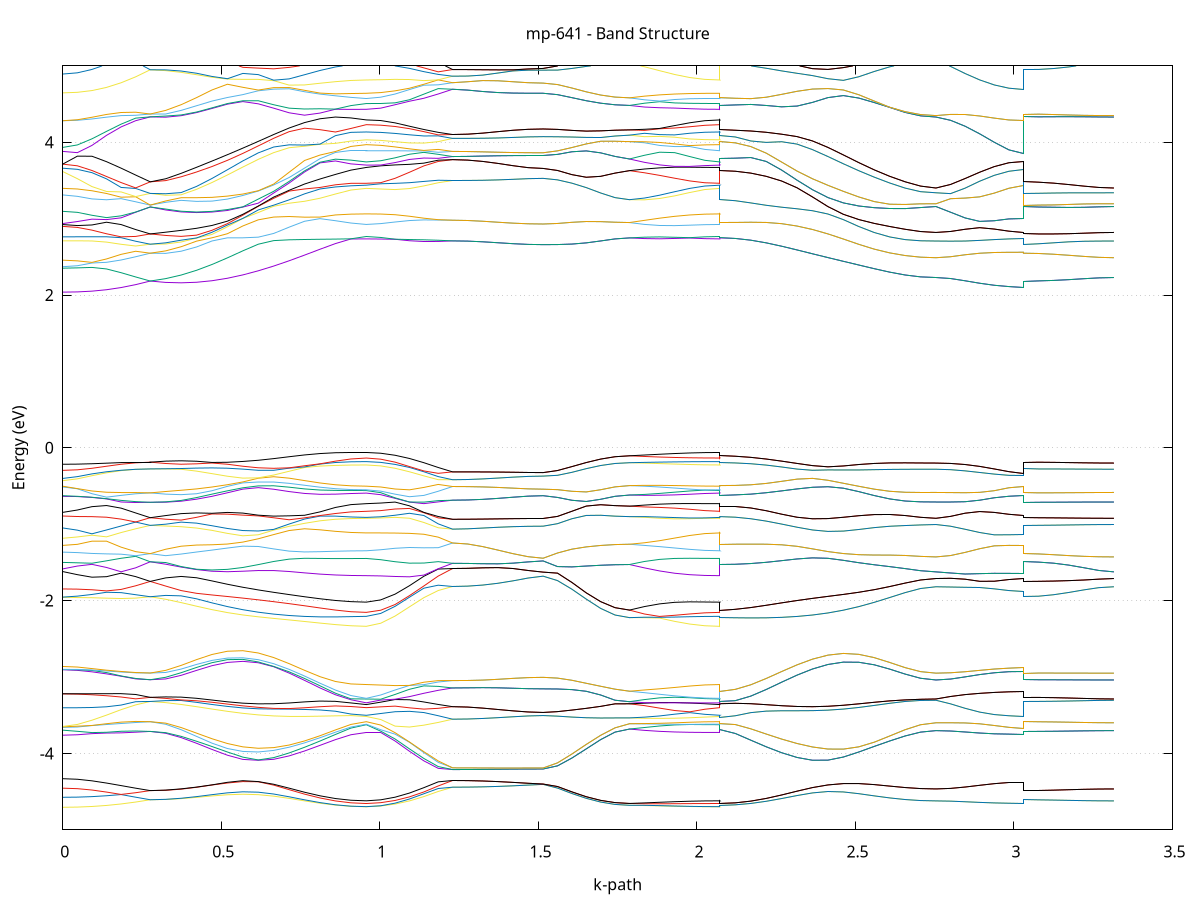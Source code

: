 set title 'mp-641 - Band Structure'
set xlabel 'k-path'
set ylabel 'Energy (eV)'
set grid y
set yrange [-5:5]
set terminal png size 800,600
set output 'mp-641_bands_gnuplot.png'
plot '-' using 1:2 with lines notitle, '-' using 1:2 with lines notitle, '-' using 1:2 with lines notitle, '-' using 1:2 with lines notitle, '-' using 1:2 with lines notitle, '-' using 1:2 with lines notitle, '-' using 1:2 with lines notitle, '-' using 1:2 with lines notitle, '-' using 1:2 with lines notitle, '-' using 1:2 with lines notitle, '-' using 1:2 with lines notitle, '-' using 1:2 with lines notitle, '-' using 1:2 with lines notitle, '-' using 1:2 with lines notitle, '-' using 1:2 with lines notitle, '-' using 1:2 with lines notitle, '-' using 1:2 with lines notitle, '-' using 1:2 with lines notitle, '-' using 1:2 with lines notitle, '-' using 1:2 with lines notitle, '-' using 1:2 with lines notitle, '-' using 1:2 with lines notitle, '-' using 1:2 with lines notitle, '-' using 1:2 with lines notitle, '-' using 1:2 with lines notitle, '-' using 1:2 with lines notitle, '-' using 1:2 with lines notitle, '-' using 1:2 with lines notitle, '-' using 1:2 with lines notitle, '-' using 1:2 with lines notitle, '-' using 1:2 with lines notitle, '-' using 1:2 with lines notitle, '-' using 1:2 with lines notitle, '-' using 1:2 with lines notitle, '-' using 1:2 with lines notitle, '-' using 1:2 with lines notitle, '-' using 1:2 with lines notitle, '-' using 1:2 with lines notitle, '-' using 1:2 with lines notitle, '-' using 1:2 with lines notitle, '-' using 1:2 with lines notitle, '-' using 1:2 with lines notitle, '-' using 1:2 with lines notitle, '-' using 1:2 with lines notitle, '-' using 1:2 with lines notitle, '-' using 1:2 with lines notitle, '-' using 1:2 with lines notitle, '-' using 1:2 with lines notitle, '-' using 1:2 with lines notitle, '-' using 1:2 with lines notitle, '-' using 1:2 with lines notitle, '-' using 1:2 with lines notitle, '-' using 1:2 with lines notitle, '-' using 1:2 with lines notitle, '-' using 1:2 with lines notitle, '-' using 1:2 with lines notitle, '-' using 1:2 with lines notitle, '-' using 1:2 with lines notitle, '-' using 1:2 with lines notitle, '-' using 1:2 with lines notitle, '-' using 1:2 with lines notitle, '-' using 1:2 with lines notitle, '-' using 1:2 with lines notitle, '-' using 1:2 with lines notitle, '-' using 1:2 with lines notitle, '-' using 1:2 with lines notitle, '-' using 1:2 with lines notitle, '-' using 1:2 with lines notitle, '-' using 1:2 with lines notitle, '-' using 1:2 with lines notitle, '-' using 1:2 with lines notitle, '-' using 1:2 with lines notitle, '-' using 1:2 with lines notitle, '-' using 1:2 with lines notitle, '-' using 1:2 with lines notitle, '-' using 1:2 with lines notitle, '-' using 1:2 with lines notitle, '-' using 1:2 with lines notitle, '-' using 1:2 with lines notitle, '-' using 1:2 with lines notitle, '-' using 1:2 with lines notitle, '-' using 1:2 with lines notitle, '-' using 1:2 with lines notitle, '-' using 1:2 with lines notitle, '-' using 1:2 with lines notitle, '-' using 1:2 with lines notitle, '-' using 1:2 with lines notitle, '-' using 1:2 with lines notitle, '-' using 1:2 with lines notitle, '-' using 1:2 with lines notitle, '-' using 1:2 with lines notitle, '-' using 1:2 with lines notitle, '-' using 1:2 with lines notitle, '-' using 1:2 with lines notitle, '-' using 1:2 with lines notitle, '-' using 1:2 with lines notitle, '-' using 1:2 with lines notitle, '-' using 1:2 with lines notitle, '-' using 1:2 with lines notitle, '-' using 1:2 with lines notitle, '-' using 1:2 with lines notitle, '-' using 1:2 with lines notitle, '-' using 1:2 with lines notitle, '-' using 1:2 with lines notitle, '-' using 1:2 with lines notitle, '-' using 1:2 with lines notitle, '-' using 1:2 with lines notitle, '-' using 1:2 with lines notitle, '-' using 1:2 with lines notitle, '-' using 1:2 with lines notitle, '-' using 1:2 with lines notitle, '-' using 1:2 with lines notitle, '-' using 1:2 with lines notitle, '-' using 1:2 with lines notitle, '-' using 1:2 with lines notitle, '-' using 1:2 with lines notitle, '-' using 1:2 with lines notitle, '-' using 1:2 with lines notitle, '-' using 1:2 with lines notitle, '-' using 1:2 with lines notitle, '-' using 1:2 with lines notitle, '-' using 1:2 with lines notitle, '-' using 1:2 with lines notitle, '-' using 1:2 with lines notitle, '-' using 1:2 with lines notitle, '-' using 1:2 with lines notitle, '-' using 1:2 with lines notitle, '-' using 1:2 with lines notitle
0.000000 -14.551980
0.045977 -14.546580
0.091955 -14.530180
0.137932 -14.503180
0.183910 -14.465580
0.229887 -14.418080
0.275864 -14.361280
0.275864 -14.361280
0.324537 -14.357080
0.373209 -14.343980
0.421881 -14.322180
0.470553 -14.292080
0.519225 -14.254080
0.567897 -14.208780
0.616569 -14.157080
0.665242 -14.100280
0.713914 -14.039780
0.762586 -13.978180
0.811258 -13.918580
0.859930 -13.866080
0.908602 -13.827780
0.957274 -13.811880
0.957274 -13.811880
1.002647 -13.812980
1.048019 -13.814480
1.093391 -13.815980
1.138763 -13.817080
1.184135 -13.817480
1.229507 -13.816980
1.229507 -13.816980
1.277077 -13.816680
1.324647 -13.815980
1.372216 -13.814980
1.419786 -13.813780
1.467356 -13.812980
1.514926 -13.812580
1.514926 -13.812580
1.560298 -13.812280
1.605670 -13.811380
1.651042 -13.809980
1.696414 -13.808580
1.741786 -13.807280
1.787158 -13.806780
1.787158 -13.806780
1.787158 -13.806680
1.787158 -13.806680
1.834728 -13.810180
1.882298 -13.812680
1.929867 -13.814080
1.977437 -13.814280
2.025007 -13.813180
2.072577 -13.811780
2.072577 -13.811780
2.072577 -13.811880
2.072577 -13.806780
2.121249 -13.819980
2.169921 -13.854580
2.218593 -13.903680
2.267265 -13.960680
2.315937 -14.020380
2.364609 -14.079480
2.413282 -14.135280
2.461954 -14.186280
2.510626 -14.231080
2.559298 -14.268780
2.607970 -14.298780
2.656642 -14.320480
2.705315 -14.333680
2.753987 -14.338080
2.753987 -14.338080
2.799964 -14.391480
2.845941 -14.438380
2.891919 -14.475580
2.937896 -14.502380
2.983874 -14.518580
3.029851 -14.523980
3.029851 -14.361280
3.077421 -14.360380
3.124990 -14.357880
3.172560 -14.353880
3.220130 -14.348680
3.267700 -14.342680
3.315269 -14.338080
e
0.000000 -14.494780
0.045977 -14.489380
0.091955 -14.473380
0.137932 -14.446780
0.183910 -14.410080
0.229887 -14.363780
0.275864 -14.361280
0.275864 -14.361280
0.324537 -14.356580
0.373209 -14.342980
0.421881 -14.320780
0.470553 -14.290080
0.519225 -14.251480
0.567897 -14.205480
0.616569 -14.153180
0.665242 -14.095480
0.713914 -14.034280
0.762586 -13.971780
0.811258 -13.911680
0.859930 -13.859380
0.908602 -13.822380
0.957274 -13.809280
0.957274 -13.809280
1.002647 -13.809280
1.048019 -13.810380
1.093391 -13.812080
1.138763 -13.813980
1.184135 -13.815780
1.229507 -13.816980
1.229507 -13.816980
1.277077 -13.816680
1.324647 -13.815980
1.372216 -13.814980
1.419786 -13.813780
1.467356 -13.812980
1.514926 -13.812580
1.514926 -13.812580
1.560298 -13.812280
1.605670 -13.811380
1.651042 -13.809980
1.696414 -13.808580
1.741786 -13.807280
1.787158 -13.806780
1.787158 -13.806780
1.787158 -13.806680
1.787158 -13.806680
1.834728 -13.802480
1.882298 -13.797680
1.929867 -13.797780
1.977437 -13.802680
2.025007 -13.806880
2.072577 -13.809380
2.072577 -13.809380
2.072577 -13.809280
2.072577 -13.806780
2.121249 -13.819980
2.169921 -13.854580
2.218593 -13.903680
2.267265 -13.960680
2.315937 -14.020380
2.364609 -14.079480
2.413282 -14.135280
2.461954 -14.186280
2.510626 -14.231080
2.559298 -14.268780
2.607970 -14.298780
2.656642 -14.320480
2.705315 -14.333680
2.753987 -14.338080
2.753987 -14.338080
2.799964 -14.391480
2.845941 -14.438380
2.891919 -14.475580
2.937896 -14.502380
2.983874 -14.518580
3.029851 -14.523980
3.029851 -14.361280
3.077421 -14.360380
3.124990 -14.357880
3.172560 -14.353880
3.220130 -14.348680
3.267700 -14.342680
3.315269 -14.338080
e
0.000000 -13.993780
0.045977 -14.022580
0.091955 -14.079980
0.137932 -14.151080
0.183910 -14.225180
0.229887 -14.296280
0.275864 -14.308580
0.275864 -14.308580
0.324537 -14.304580
0.373209 -14.291780
0.421881 -14.270380
0.470553 -14.240780
0.519225 -14.203480
0.567897 -14.159080
0.616569 -14.108480
0.665242 -14.052980
0.713914 -13.994280
0.762586 -13.934980
0.811258 -13.878480
0.859930 -13.830080
0.908602 -13.796180
0.957274 -13.782580
0.957274 -13.782580
1.002647 -13.782580
1.048019 -13.781780
1.093391 -13.780480
1.138763 -13.778980
1.184135 -13.777480
1.229507 -13.776280
1.229507 -13.776280
1.277077 -13.776580
1.324647 -13.777280
1.372216 -13.778380
1.419786 -13.779480
1.467356 -13.780380
1.514926 -13.780680
1.514926 -13.780680
1.560298 -13.780780
1.605670 -13.781080
1.651042 -13.781480
1.696414 -13.781980
1.741786 -13.782580
1.787158 -13.782880
1.787158 -13.782880
1.787158 -13.782880
1.787158 -13.782880
1.834728 -13.787580
1.882298 -13.792680
1.929867 -13.792780
1.977437 -13.788180
2.025007 -13.784280
2.072577 -13.782580
2.072577 -13.782580
2.072577 -13.782580
2.072577 -13.782880
2.121249 -13.796780
2.169921 -13.833680
2.218593 -13.885680
2.267265 -13.945580
2.315937 -14.007780
2.364609 -14.068880
2.413282 -14.126280
2.461954 -14.178480
2.510626 -14.224180
2.559298 -14.262480
2.607970 -14.292980
2.656642 -14.314980
2.705315 -14.328280
2.753987 -14.332680
2.753987 -14.332680
2.799964 -14.271480
2.845941 -14.201980
2.891919 -14.130380
2.937896 -14.063480
2.983874 -14.012680
3.029851 -13.992980
3.029851 -14.308580
3.077421 -14.309480
3.124990 -14.312180
3.172560 -14.316480
3.220130 -14.321880
3.267700 -14.328080
3.315269 -14.332680
e
0.000000 -13.993180
0.045977 -14.003380
0.091955 -14.046980
0.137932 -14.109380
0.183910 -14.178180
0.229887 -14.245980
0.275864 -14.308580
0.275864 -14.308580
0.324537 -14.303780
0.373209 -14.290280
0.421881 -14.268180
0.470553 -14.237780
0.519225 -14.199580
0.567897 -14.154280
0.616569 -14.102680
0.665242 -14.046180
0.713914 -13.986480
0.762586 -13.926080
0.811258 -13.868880
0.859930 -13.820180
0.908602 -13.786980
0.957274 -13.775680
0.957274 -13.775680
1.002647 -13.775180
1.048019 -13.774680
1.093391 -13.774580
1.138763 -13.774780
1.184135 -13.775380
1.229507 -13.776280
1.229507 -13.776280
1.277077 -13.776580
1.324647 -13.777280
1.372216 -13.778380
1.419786 -13.779480
1.467356 -13.780380
1.514926 -13.780680
1.514926 -13.780680
1.560298 -13.780780
1.605670 -13.781080
1.651042 -13.781480
1.696414 -13.781980
1.741786 -13.782580
1.787158 -13.782880
1.787158 -13.782880
1.787158 -13.782880
1.787158 -13.782880
1.834728 -13.778980
1.882298 -13.776180
1.929867 -13.774580
1.977437 -13.774280
2.025007 -13.774980
2.072577 -13.775680
2.072577 -13.775680
2.072577 -13.775680
2.072577 -13.782880
2.121249 -13.796780
2.169921 -13.833680
2.218593 -13.885680
2.267265 -13.945580
2.315937 -14.007780
2.364609 -14.068880
2.413282 -14.126280
2.461954 -14.178480
2.510626 -14.224180
2.559298 -14.262480
2.607970 -14.292980
2.656642 -14.314980
2.705315 -14.328280
2.753987 -14.332680
2.753987 -14.332680
2.799964 -14.271480
2.845941 -14.201980
2.891919 -14.130380
2.937896 -14.063480
2.983874 -14.012680
3.029851 -13.992980
3.029851 -14.308580
3.077421 -14.309480
3.124990 -14.312180
3.172560 -14.316380
3.220130 -14.321880
3.267700 -14.328080
3.315269 -14.332680
e
0.000000 -13.268680
0.045977 -13.246080
0.091955 -13.171980
0.137932 -13.060180
0.183910 -12.923780
0.229887 -12.770980
0.275864 -12.607480
0.275864 -12.607480
0.324537 -12.612880
0.373209 -12.624780
0.421881 -12.643480
0.470553 -12.669380
0.519225 -12.702980
0.567897 -12.744280
0.616569 -12.792980
0.665242 -12.847980
0.713914 -12.910380
0.762586 -12.975480
0.811258 -13.037580
0.859930 -13.090380
0.908602 -13.126380
0.957274 -13.138480
0.957274 -13.138480
1.002647 -13.137980
1.048019 -13.135280
1.093391 -13.131080
1.138763 -13.125980
1.184135 -13.121180
1.229507 -13.117780
1.229507 -13.117780
1.277077 -13.117680
1.324647 -13.117580
1.372216 -13.117380
1.419786 -13.117080
1.467356 -13.116780
1.514926 -13.116780
1.514926 -13.116780
1.560298 -13.119480
1.605670 -13.123680
1.651042 -13.127880
1.696414 -13.131380
1.741786 -13.133780
1.787158 -13.134680
1.787158 -13.134680
1.787158 -13.134780
1.787158 -13.134780
1.834728 -13.137180
1.882298 -13.138780
1.929867 -13.139380
1.977437 -13.139280
2.025007 -13.138680
2.072577 -13.138380
2.072577 -13.138380
2.072577 -13.138480
2.072577 -13.134680
2.121249 -13.119980
2.169921 -13.080980
2.218593 -13.025980
2.267265 -12.962780
2.315937 -12.897580
2.364609 -12.834580
2.413282 -12.777180
2.461954 -12.727480
2.510626 -12.686080
2.559298 -12.652880
2.607970 -12.627580
2.656642 -12.609880
2.705315 -12.599480
2.753987 -12.595980
2.753987 -12.595980
2.799964 -12.754480
2.845941 -12.907280
2.891919 -13.044780
2.937896 -13.159380
2.983874 -13.239080
3.029851 -13.268380
3.029851 -12.607480
3.077421 -12.606980
3.124990 -12.605580
3.172560 -12.603280
3.220130 -12.600480
3.267700 -12.597480
3.315269 -12.595980
e
0.000000 -13.265680
0.045977 -13.229980
0.091955 -13.145480
0.137932 -13.028480
0.183910 -12.890180
0.229887 -12.737580
0.275864 -12.607480
0.275864 -12.607480
0.324537 -12.608680
0.373209 -12.616880
0.421881 -12.632680
0.470553 -12.657280
0.519225 -12.691380
0.567897 -12.735080
0.616569 -12.787380
0.665242 -12.846680
0.713914 -12.907480
0.762586 -12.968480
0.811258 -13.026880
0.859930 -13.076680
0.908602 -13.110480
0.957274 -13.122280
0.957274 -13.122280
1.002647 -13.122080
1.048019 -13.121680
1.093391 -13.120780
1.138763 -13.119280
1.184135 -13.117680
1.229507 -13.117780
1.229507 -13.117780
1.277077 -13.117680
1.324647 -13.117580
1.372216 -13.117380
1.419786 -13.117080
1.467356 -13.116780
1.514926 -13.116780
1.514926 -13.116780
1.560298 -13.119480
1.605670 -13.123680
1.651042 -13.127880
1.696414 -13.131380
1.741786 -13.133780
1.787158 -13.134680
1.787158 -13.134680
1.787158 -13.134780
1.787158 -13.134780
1.834728 -13.131580
1.882298 -13.128080
1.929867 -13.124480
1.977437 -13.121180
2.025007 -13.121380
2.072577 -13.122280
2.072577 -13.122280
2.072577 -13.122280
2.072577 -13.134680
2.121249 -13.119980
2.169921 -13.080980
2.218593 -13.025980
2.267265 -12.962780
2.315937 -12.897580
2.364609 -12.834580
2.413282 -12.777180
2.461954 -12.727480
2.510626 -12.686080
2.559298 -12.652880
2.607970 -12.627580
2.656642 -12.609880
2.705315 -12.599480
2.753987 -12.595980
2.753987 -12.595980
2.799964 -12.754480
2.845941 -12.907280
2.891919 -13.044780
2.937896 -13.159380
2.983874 -13.239080
3.029851 -13.268380
3.029851 -12.607480
3.077421 -12.606980
3.124990 -12.605580
3.172560 -12.603280
3.220130 -12.600480
3.267700 -12.597480
3.315269 -12.595980
e
0.000000 -11.934280
0.045977 -11.933480
0.091955 -11.964780
0.137932 -12.104980
0.183910 -12.267780
0.229887 -12.437980
0.275864 -12.575580
0.275864 -12.575580
0.324537 -12.579380
0.373209 -12.590580
0.421881 -12.609280
0.470553 -12.635380
0.519225 -12.669080
0.567897 -12.710480
0.616569 -12.759380
0.665242 -12.815080
0.713914 -12.875880
0.762586 -12.938980
0.811258 -13.000580
0.859930 -13.056080
0.908602 -13.098080
0.957274 -13.117980
0.957274 -13.117980
1.002647 -13.115980
1.048019 -13.113680
1.093391 -13.111880
1.138763 -13.111180
1.184135 -13.111780
1.229507 -13.111980
1.229507 -13.111980
1.277077 -13.112080
1.324647 -13.112280
1.372216 -13.112580
1.419786 -13.112880
1.467356 -13.113180
1.514926 -13.113280
1.514926 -13.113280
1.560298 -13.111380
1.605670 -13.109080
1.651042 -13.107680
1.696414 -13.106880
1.741786 -13.106480
1.787158 -13.106380
1.787158 -13.106380
1.787158 -13.106380
1.787158 -13.106380
1.834728 -13.109180
1.882298 -13.112280
1.929867 -13.115680
1.977437 -13.118880
2.025007 -13.118880
2.072577 -13.118080
2.072577 -13.118080
2.072577 -13.117980
2.072577 -13.106380
2.121249 -13.092880
2.169921 -13.057080
2.218593 -13.006180
2.267265 -12.947480
2.315937 -12.886280
2.364609 -12.826580
2.413282 -12.770880
2.461954 -12.720980
2.510626 -12.678480
2.559298 -12.644280
2.607970 -12.618580
2.656642 -12.600880
2.705315 -12.590580
2.753987 -12.587180
2.753987 -12.587180
2.799964 -12.423080
2.845941 -12.254280
2.891919 -12.092880
2.937896 -11.953680
2.983874 -11.875480
3.029851 -11.872780
3.029851 -12.575580
3.077421 -12.576080
3.124990 -12.577480
3.172560 -12.579880
3.220130 -12.582680
3.267700 -12.585680
3.315269 -12.587180
e
0.000000 -11.872380
0.045977 -11.885380
0.091955 -11.942180
0.137932 -12.080880
0.183910 -12.240880
0.229887 -12.408280
0.275864 -12.575580
0.275864 -12.575580
0.324537 -12.578880
0.373209 -12.589380
0.421881 -12.607380
0.470553 -12.633180
0.519225 -12.666880
0.567897 -12.708580
0.616569 -12.757980
0.665242 -12.813980
0.713914 -12.875080
0.762586 -12.938480
0.811258 -12.999980
0.859930 -13.052980
0.908602 -13.089980
0.957274 -13.102680
0.957274 -13.102680
1.002647 -13.103680
1.048019 -13.104980
1.093391 -13.106580
1.138763 -13.108480
1.184135 -13.110480
1.229507 -13.111980
1.229507 -13.111980
1.277077 -13.112080
1.324647 -13.112280
1.372216 -13.112580
1.419786 -13.112880
1.467356 -13.113180
1.514926 -13.113280
1.514926 -13.113280
1.560298 -13.111380
1.605670 -13.109080
1.651042 -13.107680
1.696414 -13.106880
1.741786 -13.106480
1.787158 -13.106380
1.787158 -13.106380
1.787158 -13.106380
1.787158 -13.106380
1.834728 -13.104380
1.882298 -13.102980
1.929867 -13.102280
1.977437 -13.102180
2.025007 -13.102480
2.072577 -13.102580
2.072577 -13.102580
2.072577 -13.102680
2.072577 -13.106380
2.121249 -13.092880
2.169921 -13.057080
2.218593 -13.006180
2.267265 -12.947480
2.315937 -12.886280
2.364609 -12.826580
2.413282 -12.770880
2.461954 -12.720980
2.510626 -12.678480
2.559298 -12.644280
2.607970 -12.618580
2.656642 -12.600880
2.705315 -12.590580
2.753987 -12.587180
2.753987 -12.587180
2.799964 -12.423080
2.845941 -12.254280
2.891919 -12.092880
2.937896 -11.953680
2.983874 -11.875480
3.029851 -11.872780
3.029851 -12.575580
3.077421 -12.576080
3.124990 -12.577480
3.172560 -12.579880
3.220130 -12.582680
3.267700 -12.585680
3.315269 -12.587180
e
0.000000 -11.858080
0.045977 -11.867680
0.091955 -11.930880
0.137932 -11.926780
0.183910 -11.921280
0.229887 -11.914380
0.275864 -11.906480
0.275864 -11.906480
0.324537 -11.909780
0.373209 -11.913080
0.421881 -11.915880
0.470553 -11.917780
0.519225 -11.918380
0.567897 -11.917280
0.616569 -11.914780
0.665242 -11.911080
0.713914 -11.906680
0.762586 -11.902180
0.811258 -11.898080
0.859930 -11.894880
0.908602 -11.892680
0.957274 -11.891680
0.957274 -11.891680
1.002647 -11.891680
1.048019 -11.891580
1.093391 -11.891780
1.138763 -11.892080
1.184135 -11.892180
1.229507 -11.891380
1.229507 -11.891380
1.277077 -11.891280
1.324647 -11.891080
1.372216 -11.890780
1.419786 -11.890480
1.467356 -11.890180
1.514926 -11.890080
1.514926 -11.890080
1.560298 -11.889480
1.605670 -11.887680
1.651042 -11.885080
1.696414 -11.882380
1.741786 -11.880280
1.787158 -11.879380
1.787158 -11.879380
1.787158 -11.879380
1.787158 -11.879380
1.834728 -11.882580
1.882298 -11.885480
1.929867 -11.888080
1.977437 -11.889980
2.025007 -11.891280
2.072577 -11.891680
2.072577 -11.891680
2.072577 -11.891680
2.072577 -11.879380
2.121249 -11.880380
2.169921 -11.882480
2.218593 -11.885380
2.267265 -11.888580
2.315937 -11.891480
2.364609 -11.893480
2.413282 -11.893880
2.461954 -11.892480
2.510626 -11.889180
2.559298 -11.884480
2.607970 -11.878880
2.656642 -11.873580
2.705315 -11.869580
2.753987 -11.868080
2.753987 -11.868080
2.799964 -11.868480
2.845941 -11.869380
2.891919 -11.870480
2.937896 -11.871380
2.983874 -11.870480
3.029851 -11.860980
3.029851 -11.906480
3.077421 -11.904880
3.124990 -11.900280
3.172560 -11.892980
3.220130 -11.883780
3.267700 -11.873880
3.315269 -11.868080
e
0.000000 -11.802280
0.045977 -11.823680
0.091955 -11.864980
0.137932 -11.878080
0.183910 -11.888280
0.229887 -11.897780
0.275864 -11.906480
0.275864 -11.906480
0.324537 -11.903580
0.373209 -11.901180
0.421881 -11.899080
0.470553 -11.897280
0.519225 -11.895180
0.567897 -11.892680
0.616569 -11.889580
0.665242 -11.885880
0.713914 -11.881780
0.762586 -11.877680
0.811258 -11.873880
0.859930 -11.870880
0.908602 -11.868980
0.957274 -11.868580
0.957274 -11.868580
1.002647 -11.870380
1.048019 -11.874580
1.093391 -11.879880
1.138763 -11.884980
1.184135 -11.888980
1.229507 -11.891380
1.229507 -11.891380
1.277077 -11.891280
1.324647 -11.891080
1.372216 -11.890780
1.419786 -11.890480
1.467356 -11.890180
1.514926 -11.890080
1.514926 -11.890080
1.560298 -11.889480
1.605670 -11.887680
1.651042 -11.885080
1.696414 -11.882380
1.741786 -11.880280
1.787158 -11.879380
1.787158 -11.879380
1.787158 -11.879380
1.787158 -11.879380
1.834728 -11.876180
1.882298 -11.873280
1.929867 -11.870780
1.977437 -11.868880
2.025007 -11.868180
2.072577 -11.868580
2.072577 -11.868580
2.072577 -11.868580
2.072577 -11.879380
2.121249 -11.880380
2.169921 -11.882480
2.218593 -11.885380
2.267265 -11.888580
2.315937 -11.891480
2.364609 -11.893480
2.413282 -11.893880
2.461954 -11.892480
2.510626 -11.889180
2.559298 -11.884480
2.607970 -11.878880
2.656642 -11.873580
2.705315 -11.869580
2.753987 -11.868080
2.753987 -11.868080
2.799964 -11.868480
2.845941 -11.869380
2.891919 -11.870480
2.937896 -11.871380
2.983874 -11.870480
3.029851 -11.860980
3.029851 -11.906480
3.077421 -11.904880
3.124990 -11.900280
3.172560 -11.892980
3.220130 -11.883780
3.267700 -11.873880
3.315269 -11.868080
e
0.000000 -11.788980
0.045977 -11.805780
0.091955 -11.822780
0.137932 -11.821880
0.183910 -11.818180
0.229887 -11.814380
0.275864 -11.810980
0.275864 -11.810980
0.324537 -11.816480
0.373209 -11.824580
0.421881 -11.834380
0.470553 -11.844880
0.519225 -11.854780
0.567897 -11.863180
0.616569 -11.869380
0.665242 -11.872980
0.713914 -11.874180
0.762586 -11.873580
0.811258 -11.871780
0.859930 -11.869780
0.908602 -11.868080
0.957274 -11.867280
0.957274 -11.867280
1.002647 -11.867580
1.048019 -11.868180
1.093391 -11.867980
1.138763 -11.866480
1.184135 -11.863480
1.229507 -11.859280
1.229507 -11.859280
1.277077 -11.859280
1.324647 -11.859480
1.372216 -11.859780
1.419786 -11.860080
1.467356 -11.860280
1.514926 -11.860380
1.514926 -11.860380
1.560298 -11.859980
1.605670 -11.859080
1.651042 -11.857980
1.696414 -11.856880
1.741786 -11.856080
1.787158 -11.855880
1.787158 -11.855880
1.787158 -11.855880
1.787158 -11.855880
1.834728 -11.859180
1.882298 -11.862280
1.929867 -11.864880
1.977437 -11.866880
2.025007 -11.867680
2.072577 -11.867180
2.072577 -11.867180
2.072577 -11.867280
2.072577 -11.855880
2.121249 -11.855980
2.169921 -11.856580
2.218593 -11.857680
2.267265 -11.858880
2.315937 -11.859780
2.364609 -11.859980
2.413282 -11.859380
2.461954 -11.857880
2.510626 -11.855680
2.559298 -11.853280
2.607970 -11.850980
2.656642 -11.849380
2.705315 -11.848580
2.753987 -11.848380
2.753987 -11.848380
2.799964 -11.847880
2.845941 -11.846480
2.891919 -11.843980
2.937896 -11.838080
2.983874 -11.811880
3.029851 -11.784180
3.029851 -11.810980
3.077421 -11.812480
3.124990 -11.816980
3.172560 -11.823980
3.220130 -11.832980
3.267700 -11.842680
3.315269 -11.848380
e
0.000000 -11.782780
0.045977 -11.802480
0.091955 -11.803180
0.137932 -11.804280
0.183910 -11.805980
0.229887 -11.808180
0.275864 -11.810980
0.275864 -11.810980
0.324537 -11.808380
0.373209 -11.808680
0.421881 -11.811680
0.470553 -11.816480
0.519225 -11.822180
0.567897 -11.828080
0.616569 -11.833180
0.665242 -11.837280
0.713914 -11.840080
0.762586 -11.841780
0.811258 -11.842680
0.859930 -11.842980
0.908602 -11.843180
0.957274 -11.843280
0.957274 -11.843280
1.002647 -11.843480
1.048019 -11.844380
1.093391 -11.846680
1.138763 -11.850180
1.184135 -11.854580
1.229507 -11.859280
1.229507 -11.859280
1.277077 -11.859280
1.324647 -11.859480
1.372216 -11.859780
1.419786 -11.860080
1.467356 -11.860280
1.514926 -11.860380
1.514926 -11.860380
1.560298 -11.859980
1.605670 -11.859080
1.651042 -11.857980
1.696414 -11.856880
1.741786 -11.856080
1.787158 -11.855880
1.787158 -11.855880
1.787158 -11.855880
1.787158 -11.855880
1.834728 -11.852680
1.882298 -11.849580
1.929867 -11.846980
1.977437 -11.844980
2.025007 -11.843780
2.072577 -11.843280
2.072577 -11.843280
2.072577 -11.843280
2.072577 -11.855880
2.121249 -11.855980
2.169921 -11.856580
2.218593 -11.857680
2.267265 -11.858880
2.315937 -11.859780
2.364609 -11.859980
2.413282 -11.859380
2.461954 -11.857880
2.510626 -11.855680
2.559298 -11.853280
2.607970 -11.850980
2.656642 -11.849380
2.705315 -11.848580
2.753987 -11.848380
2.753987 -11.848380
2.799964 -11.847880
2.845941 -11.846480
2.891919 -11.843980
2.937896 -11.838080
2.983874 -11.811880
3.029851 -11.784180
3.029851 -11.810980
3.077421 -11.812480
3.124990 -11.816980
3.172560 -11.823980
3.220130 -11.832980
3.267700 -11.842680
3.315269 -11.848380
e
0.000000 -10.610880
0.045977 -10.567180
0.091955 -10.451280
0.137932 -10.291180
0.183910 -10.108580
0.229887 -9.917580
0.275864 -9.727680
0.275864 -9.727680
0.324537 -9.727680
0.373209 -9.721880
0.421881 -9.709680
0.470553 -9.690280
0.519225 -9.663080
0.567897 -9.627680
0.616569 -9.584280
0.665242 -9.532980
0.713914 -9.475180
0.762586 -9.412680
0.811258 -9.349080
0.859930 -9.290480
0.908602 -9.246080
0.957274 -9.226880
0.957274 -9.226880
1.002647 -9.224080
1.048019 -9.215080
1.093391 -9.200680
1.138763 -9.182180
1.184135 -9.161380
1.229507 -9.140080
1.229507 -9.140080
1.277077 -9.139880
1.324647 -9.139180
1.372216 -9.138080
1.419786 -9.136880
1.467356 -9.135880
1.514926 -9.135580
1.514926 -9.135580
1.560298 -9.145080
1.605670 -9.158880
1.651042 -9.172180
1.696414 -9.182980
1.741786 -9.189980
1.787158 -9.192080
1.787158 -9.192080
1.787158 -9.191980
1.787158 -9.191980
1.834728 -9.202280
1.882298 -9.211180
1.929867 -9.218080
1.977437 -9.222980
2.025007 -9.225880
2.072577 -9.226880
2.072577 -9.226880
2.072577 -9.226880
2.072577 -9.192080
2.121249 -9.211880
2.169921 -9.258280
2.218593 -9.319580
2.267265 -9.386080
2.315937 -9.451680
2.364609 -9.512880
2.413282 -9.567580
2.461954 -9.614680
2.510626 -9.653680
2.559298 -9.684480
2.607970 -9.707280
2.656642 -9.722680
2.705315 -9.731380
2.753987 -9.734180
2.753987 -9.734180
2.799964 -9.911880
2.845941 -10.101480
2.891919 -10.281880
2.937896 -10.439480
2.983874 -10.553180
3.029851 -10.595880
3.029851 -9.727680
3.077421 -9.728280
3.124990 -9.729880
3.172560 -9.731480
3.220130 -9.732980
3.267700 -9.733880
3.315269 -9.734180
e
0.000000 -10.580980
0.045977 -10.539280
0.091955 -10.427980
0.137932 -10.272980
0.183910 -10.094780
0.229887 -9.906280
0.275864 -9.727680
0.275864 -9.727680
0.324537 -9.721380
0.373209 -9.708580
0.421881 -9.691580
0.470553 -9.665680
0.519225 -9.631180
0.567897 -9.588180
0.616569 -9.536980
0.665242 -9.478280
0.713914 -9.413480
0.762586 -9.344580
0.811258 -9.275480
0.859930 -9.212080
0.908602 -9.165980
0.957274 -9.149680
0.957274 -9.149680
1.002647 -9.147080
1.048019 -9.142180
1.093391 -9.136180
1.138763 -9.130280
1.184135 -9.126180
1.229507 -9.140080
1.229507 -9.140080
1.277077 -9.139880
1.324647 -9.139180
1.372216 -9.138080
1.419786 -9.136880
1.467356 -9.135880
1.514926 -9.135580
1.514926 -9.135580
1.560298 -9.145080
1.605670 -9.158880
1.651042 -9.172180
1.696414 -9.182980
1.741786 -9.189980
1.787158 -9.192080
1.787158 -9.192080
1.787158 -9.191980
1.787158 -9.191980
1.834728 -9.180880
1.882298 -9.169680
1.929867 -9.159280
1.977437 -9.150880
2.025007 -9.147980
2.072577 -9.149780
2.072577 -9.149780
2.072577 -9.149680
2.072577 -9.192080
2.121249 -9.211880
2.169921 -9.258280
2.218593 -9.319580
2.267265 -9.386080
2.315937 -9.451680
2.364609 -9.512880
2.413282 -9.567580
2.461954 -9.614680
2.510626 -9.653680
2.559298 -9.684480
2.607970 -9.707280
2.656642 -9.722680
2.705315 -9.731380
2.753987 -9.734180
2.753987 -9.734180
2.799964 -9.911880
2.845941 -10.101480
2.891919 -10.281880
2.937896 -10.439480
2.983874 -10.553180
3.029851 -10.595880
3.029851 -9.727680
3.077421 -9.728280
3.124990 -9.729880
3.172560 -9.731580
3.220130 -9.732980
3.267700 -9.733880
3.315269 -9.734180
e
0.000000 -9.018780
0.045977 -9.044680
0.091955 -9.119080
0.137932 -9.233780
0.183910 -9.378980
0.229887 -9.545980
0.275864 -9.715580
0.275864 -9.715580
0.324537 -9.716580
0.373209 -9.708180
0.421881 -9.687980
0.470553 -9.660480
0.519225 -9.625580
0.567897 -9.582980
0.616569 -9.532780
0.665242 -9.475380
0.713914 -9.411680
0.762586 -9.343680
0.811258 -9.274880
0.859930 -9.211980
0.908602 -9.164180
0.957274 -9.143380
0.957274 -9.143380
1.002647 -9.142680
1.048019 -9.139280
1.093391 -9.134280
1.138763 -9.129180
1.184135 -9.125380
1.229507 -9.124080
1.229507 -9.124080
1.277077 -9.124180
1.324647 -9.124480
1.372216 -9.124980
1.419786 -9.125580
1.467356 -9.126080
1.514926 -9.126380
1.514926 -9.126380
1.560298 -9.119080
1.605670 -9.111380
1.651042 -9.106580
1.696414 -9.104280
1.741786 -9.103780
1.787158 -9.104380
1.787158 -9.104380
1.787158 -9.104380
1.787158 -9.104380
1.834728 -9.114480
1.882298 -9.124880
1.929867 -9.134680
1.977437 -9.142680
2.025007 -9.145280
2.072577 -9.143280
2.072577 -9.143280
2.072577 -9.143380
2.072577 -9.104380
2.121249 -9.122180
2.169921 -9.171180
2.218593 -9.236580
2.267265 -9.307580
2.315937 -9.377880
2.364609 -9.443980
2.413282 -9.503880
2.461954 -9.556680
2.510626 -9.601980
2.559298 -9.639380
2.607970 -9.668880
2.656642 -9.690380
2.705315 -9.703580
2.753987 -9.708080
2.753987 -9.708080
2.799964 -9.537180
2.845941 -9.367480
2.891919 -9.219080
2.937896 -9.101180
2.983874 -9.024080
3.029851 -8.997080
3.029851 -9.715580
3.077421 -9.714780
3.124990 -9.713080
3.172560 -9.711180
3.220130 -9.709580
3.267700 -9.708480
3.315269 -9.708080
e
0.000000 -8.974780
0.045977 -9.002980
0.091955 -9.083080
0.137932 -9.204880
0.183910 -9.357080
0.229887 -9.529980
0.275864 -9.715580
0.275864 -9.715580
0.324537 -9.706280
0.373209 -9.689280
0.421881 -9.664880
0.470553 -9.632880
0.519225 -9.593280
0.567897 -9.545980
0.616569 -9.491280
0.665242 -9.429580
0.713914 -9.361980
0.762586 -9.290080
0.811258 -9.217080
0.859930 -9.148780
0.908602 -9.096180
0.957274 -9.076580
0.957274 -9.076580
1.002647 -9.077280
1.048019 -9.081880
1.093391 -9.090480
1.138763 -9.103280
1.184135 -9.119980
1.229507 -9.124080
1.229507 -9.124080
1.277077 -9.124180
1.324647 -9.124480
1.372216 -9.124980
1.419786 -9.125580
1.467356 -9.126080
1.514926 -9.126380
1.514926 -9.126380
1.560298 -9.119080
1.605670 -9.111380
1.651042 -9.106580
1.696414 -9.104280
1.741786 -9.103780
1.787158 -9.104380
1.787158 -9.104380
1.787158 -9.104380
1.787158 -9.104380
1.834728 -9.095380
1.882298 -9.088080
1.929867 -9.082580
1.977437 -9.079080
2.025007 -9.077180
2.072577 -9.076580
2.072577 -9.076580
2.072577 -9.076580
2.072577 -9.104380
2.121249 -9.122180
2.169921 -9.171180
2.218593 -9.236580
2.267265 -9.307580
2.315937 -9.377880
2.364609 -9.443980
2.413282 -9.503880
2.461954 -9.556680
2.510626 -9.601980
2.559298 -9.639380
2.607970 -9.668880
2.656642 -9.690380
2.705315 -9.703580
2.753987 -9.708080
2.753987 -9.708080
2.799964 -9.537180
2.845941 -9.367480
2.891919 -9.219080
2.937896 -9.101180
2.983874 -9.024080
3.029851 -8.997080
3.029851 -9.715580
3.077421 -9.714780
3.124990 -9.713080
3.172560 -9.711180
3.220130 -9.709580
3.267700 -9.708480
3.315269 -9.708080
e
0.000000 -7.666780
0.045977 -7.651980
0.091955 -7.611580
0.137932 -7.554780
0.183910 -7.490980
0.229887 -7.427180
0.275864 -7.367980
0.275864 -7.367980
0.324537 -7.383680
0.373209 -7.421280
0.421881 -7.479280
0.470553 -7.554980
0.519225 -7.645680
0.567897 -7.747980
0.616569 -7.858480
0.665242 -7.978380
0.713914 -8.102080
0.762586 -8.224080
0.811258 -8.339480
0.859930 -8.440580
0.908602 -8.514480
0.957274 -8.542480
0.957274 -8.542480
1.002647 -8.543680
1.048019 -8.544780
1.093391 -8.544980
1.138763 -8.543280
1.184135 -8.538780
1.229507 -8.531380
1.229507 -8.531380
1.277077 -8.529680
1.324647 -8.524480
1.372216 -8.516080
1.419786 -8.505080
1.467356 -8.491980
1.514926 -8.478980
1.514926 -8.478980
1.560298 -8.484680
1.605670 -8.489180
1.651042 -8.491480
1.696414 -8.492180
1.741786 -8.491880
1.787158 -8.491380
1.787158 -8.491380
1.787158 -8.491380
1.787158 -8.491380
1.834728 -8.504280
1.882298 -8.516780
1.929867 -8.527480
1.977437 -8.535680
2.025007 -8.540780
2.072577 -8.542480
2.072577 -8.542480
2.072577 -8.542480
2.072577 -8.491380
2.121249 -8.466880
2.169921 -8.401180
2.218593 -8.308880
2.267265 -8.201980
2.315937 -8.088080
2.364609 -7.972580
2.413282 -7.859580
2.461954 -7.752780
2.510626 -7.655280
2.559298 -7.570280
2.607970 -7.500680
2.656642 -7.448880
2.705315 -7.416880
2.753987 -7.406080
2.753987 -7.406080
2.799964 -7.432380
2.845941 -7.483980
2.891919 -7.539980
2.937896 -7.590380
2.983874 -7.626280
3.029851 -7.639380
3.029851 -7.367980
3.077421 -7.372980
3.124990 -7.382580
3.172560 -7.391980
3.220130 -7.399580
3.267700 -7.404380
3.315269 -7.406080
e
0.000000 -7.599880
0.045977 -7.587780
0.091955 -7.554480
0.137932 -7.506680
0.183910 -7.451680
0.229887 -7.395080
0.275864 -7.367980
0.275864 -7.367980
0.324537 -7.374880
0.373209 -7.404080
0.421881 -7.460280
0.470553 -7.539480
0.519225 -7.634080
0.567897 -7.740880
0.616569 -7.856780
0.665242 -7.973880
0.713914 -8.090380
0.762586 -8.203580
0.811258 -8.308280
0.859930 -8.397080
0.908602 -8.459680
0.957274 -8.484580
0.957274 -8.484580
1.002647 -8.486380
1.048019 -8.492080
1.093391 -8.500780
1.138763 -8.511180
1.184135 -8.521880
1.229507 -8.531380
1.229507 -8.531380
1.277077 -8.529680
1.324647 -8.524480
1.372216 -8.516080
1.419786 -8.505080
1.467356 -8.491980
1.514926 -8.478980
1.514926 -8.478980
1.560298 -8.484680
1.605670 -8.489180
1.651042 -8.491480
1.696414 -8.492180
1.741786 -8.491880
1.787158 -8.491380
1.787158 -8.491380
1.787158 -8.491380
1.787158 -8.491380
1.834728 -8.480580
1.882298 -8.475880
1.929867 -8.477480
1.977437 -8.480980
2.025007 -8.483680
2.072577 -8.484680
2.072577 -8.484680
2.072577 -8.484580
2.072577 -8.491380
2.121249 -8.466880
2.169921 -8.401180
2.218593 -8.308880
2.267265 -8.201980
2.315937 -8.088080
2.364609 -7.972580
2.413282 -7.859580
2.461954 -7.752780
2.510626 -7.655280
2.559298 -7.570280
2.607970 -7.500680
2.656642 -7.448880
2.705315 -7.416880
2.753987 -7.406080
2.753987 -7.406080
2.799964 -7.432380
2.845941 -7.483980
2.891919 -7.539980
2.937896 -7.590380
2.983874 -7.626280
3.029851 -7.639380
3.029851 -7.367980
3.077421 -7.372980
3.124990 -7.382580
3.172560 -7.391980
3.220130 -7.399580
3.267700 -7.404380
3.315269 -7.406080
e
0.000000 -7.194680
0.045977 -7.199580
0.091955 -7.214280
0.137932 -7.238780
0.183910 -7.272780
0.229887 -7.315980
0.275864 -7.340880
0.275864 -7.340880
0.324537 -7.358980
0.373209 -7.399280
0.421881 -7.454080
0.470553 -7.522480
0.519225 -7.606580
0.567897 -7.702980
0.616569 -7.808580
0.665242 -7.919680
0.713914 -8.032780
0.762586 -8.143580
0.811258 -8.246680
0.859930 -8.334380
0.908602 -8.395680
0.957274 -8.417680
0.957274 -8.417680
1.002647 -8.418680
1.048019 -8.419880
1.093391 -8.421080
1.138763 -8.421880
1.184135 -8.421680
1.229507 -8.420380
1.229507 -8.420380
1.277077 -8.422380
1.324647 -8.428280
1.372216 -8.437480
1.419786 -8.449480
1.467356 -8.463180
1.514926 -8.476380
1.514926 -8.476380
1.560298 -8.468980
1.605670 -8.459580
1.651042 -8.450580
1.696414 -8.443080
1.741786 -8.438280
1.787158 -8.436680
1.787158 -8.436680
1.787158 -8.436680
1.787158 -8.436680
1.834728 -8.441380
1.882298 -8.439980
1.929867 -8.432880
1.977437 -8.425080
2.025007 -8.419580
2.072577 -8.417580
2.072577 -8.417580
2.072577 -8.417680
2.072577 -8.436680
2.121249 -8.411080
2.169921 -8.346180
2.218593 -8.254680
2.267265 -8.147380
2.315937 -8.031580
2.364609 -7.912780
2.413282 -7.795080
2.461954 -7.682280
2.510626 -7.578180
2.559298 -7.486280
2.607970 -7.410180
2.656642 -7.353080
2.705315 -7.317580
2.753987 -7.305580
2.753987 -7.305580
2.799964 -7.285380
2.845941 -7.250980
2.891919 -7.220080
2.937896 -7.196980
2.983874 -7.182680
3.029851 -7.177980
3.029851 -7.340880
3.077421 -7.336080
3.124990 -7.326980
3.172560 -7.318280
3.220130 -7.311380
3.267700 -7.307080
3.315269 -7.305580
e
0.000000 -7.170680
0.045977 -7.175680
0.091955 -7.190780
0.137932 -7.215480
0.183910 -7.249480
0.229887 -7.291780
0.275864 -7.340880
0.275864 -7.340880
0.324537 -7.345880
0.373209 -7.373480
0.421881 -7.422380
0.470553 -7.490580
0.519225 -7.574980
0.567897 -7.672480
0.616569 -7.779680
0.665242 -7.892780
0.713914 -8.007980
0.762586 -8.120880
0.811258 -8.225980
0.859930 -8.315780
0.908602 -8.379680
0.957274 -8.405380
0.957274 -8.405380
1.002647 -8.405680
1.048019 -8.407680
1.093391 -8.410780
1.138763 -8.414380
1.184135 -8.417780
1.229507 -8.420380
1.229507 -8.420380
1.277077 -8.422380
1.324647 -8.428280
1.372216 -8.437480
1.419786 -8.449480
1.467356 -8.463180
1.514926 -8.476380
1.514926 -8.476380
1.560298 -8.468980
1.605670 -8.459580
1.651042 -8.450580
1.696414 -8.443080
1.741786 -8.438280
1.787158 -8.436680
1.787158 -8.436680
1.787158 -8.436680
1.787158 -8.436680
1.834728 -8.429480
1.882298 -8.421880
1.929867 -8.415180
1.977437 -8.409880
2.025007 -8.406580
2.072577 -8.405480
2.072577 -8.405480
2.072577 -8.405380
2.072577 -8.436680
2.121249 -8.411080
2.169921 -8.346180
2.218593 -8.254680
2.267265 -8.147380
2.315937 -8.031580
2.364609 -7.912780
2.413282 -7.795080
2.461954 -7.682280
2.510626 -7.578180
2.559298 -7.486280
2.607970 -7.410180
2.656642 -7.353080
2.705315 -7.317580
2.753987 -7.305580
2.753987 -7.305580
2.799964 -7.285380
2.845941 -7.250980
2.891919 -7.220080
2.937896 -7.196980
2.983874 -7.182680
3.029851 -7.177980
3.029851 -7.340880
3.077421 -7.336080
3.124990 -7.326980
3.172560 -7.318280
3.220130 -7.311380
3.267700 -7.307080
3.315269 -7.305580
e
0.000000 -4.705580
0.045977 -4.702980
0.091955 -4.694980
0.137932 -4.681480
0.183910 -4.662080
0.229887 -4.636980
0.275864 -4.606980
0.275864 -4.606980
0.324537 -4.603380
0.373209 -4.592180
0.421881 -4.575580
0.470553 -4.557080
0.519225 -4.541580
0.567897 -4.534580
0.616569 -4.540380
0.665242 -4.559780
0.713914 -4.588880
0.762586 -4.621680
0.811258 -4.652480
0.859930 -4.677080
0.908602 -4.692880
0.957274 -4.698780
0.957274 -4.698780
1.002647 -4.688280
1.048019 -4.663380
1.093391 -4.622180
1.138763 -4.565580
1.184135 -4.498380
1.229507 -4.442480
1.229507 -4.442480
1.277077 -4.441380
1.324647 -4.438080
1.372216 -4.432480
1.419786 -4.424680
1.467356 -4.414980
1.514926 -4.405680
1.514926 -4.405680
1.560298 -4.454280
1.605670 -4.525080
1.651042 -4.588380
1.696414 -4.637080
1.741786 -4.668080
1.787158 -4.679680
1.787158 -4.679680
1.787158 -4.679780
1.787158 -4.679780
1.834728 -4.682880
1.882298 -4.687180
1.929867 -4.691680
1.977437 -4.695480
2.025007 -4.697980
2.072577 -4.698880
2.072577 -4.698880
2.072577 -4.698780
2.072577 -4.679680
2.121249 -4.673280
2.169921 -4.655380
2.218593 -4.627080
2.267265 -4.591080
2.315937 -4.551780
2.364609 -4.517380
2.413282 -4.499180
2.461954 -4.504680
2.510626 -4.527480
2.559298 -4.556080
2.607970 -4.582880
2.656642 -4.604080
2.705315 -4.617380
2.753987 -4.621880
2.753987 -4.621880
2.799964 -4.625280
2.845941 -4.633080
2.891919 -4.641580
2.937896 -4.648380
2.983874 -4.652480
3.029851 -4.653880
3.029851 -4.606980
3.077421 -4.608080
3.124990 -4.611180
3.172560 -4.614980
3.220130 -4.618580
3.267700 -4.621080
3.315269 -4.621880
e
0.000000 -4.574780
0.045977 -4.572680
0.091955 -4.566080
0.137932 -4.554480
0.183910 -4.538880
0.229887 -4.573480
0.275864 -4.606980
0.275864 -4.606980
0.324537 -4.601580
0.373209 -4.587480
0.421881 -4.565980
0.470553 -4.540480
0.519225 -4.516480
0.567897 -4.502980
0.616569 -4.507880
0.665242 -4.531980
0.713914 -4.568180
0.762586 -4.607780
0.811258 -4.644180
0.859930 -4.672880
0.908602 -4.691080
0.957274 -4.697180
0.957274 -4.697180
1.002647 -4.685780
1.048019 -4.651380
1.093391 -4.597280
1.138763 -4.528480
1.184135 -4.459780
1.229507 -4.442480
1.229507 -4.442480
1.277077 -4.441380
1.324647 -4.438080
1.372216 -4.432480
1.419786 -4.424680
1.467356 -4.414980
1.514926 -4.405680
1.514926 -4.405680
1.560298 -4.454280
1.605670 -4.525080
1.651042 -4.588380
1.696414 -4.637080
1.741786 -4.668080
1.787158 -4.679680
1.787158 -4.679680
1.787158 -4.679780
1.787158 -4.679780
1.834728 -4.679980
1.882298 -4.683880
1.929867 -4.688980
1.977437 -4.693380
2.025007 -4.696280
2.072577 -4.697180
2.072577 -4.697180
2.072577 -4.697180
2.072577 -4.679680
2.121249 -4.673280
2.169921 -4.655380
2.218593 -4.627080
2.267265 -4.591080
2.315937 -4.551780
2.364609 -4.517380
2.413282 -4.499180
2.461954 -4.504680
2.510626 -4.527480
2.559298 -4.556080
2.607970 -4.582880
2.656642 -4.604080
2.705315 -4.617380
2.753987 -4.621880
2.753987 -4.621880
2.799964 -4.625280
2.845941 -4.633080
2.891919 -4.641580
2.937896 -4.648380
2.983874 -4.652480
3.029851 -4.653880
3.029851 -4.606980
3.077421 -4.608080
3.124990 -4.611180
3.172560 -4.614980
3.220130 -4.618580
3.267700 -4.621080
3.315269 -4.621880
e
0.000000 -4.455480
0.045977 -4.461780
0.091955 -4.479580
0.137932 -4.506480
0.183910 -4.537380
0.229887 -4.514880
0.275864 -4.487180
0.275864 -4.487180
0.324537 -4.483280
0.373209 -4.468480
0.421881 -4.443880
0.470553 -4.414080
0.519225 -4.387680
0.567897 -4.369180
0.616569 -4.371580
0.665242 -4.415380
0.713914 -4.474980
0.762586 -4.533380
0.811258 -4.583680
0.859930 -4.622380
0.908602 -4.647080
0.957274 -4.656280
0.957274 -4.656280
1.002647 -4.645380
1.048019 -4.616280
1.093391 -4.569280
1.138763 -4.504980
1.184135 -4.426380
1.229507 -4.354880
1.229507 -4.354880
1.277077 -4.356580
1.324647 -4.361380
1.372216 -4.369280
1.419786 -4.379580
1.467356 -4.391180
1.514926 -4.401280
1.514926 -4.401280
1.560298 -4.433680
1.605670 -4.503580
1.651042 -4.567280
1.696414 -4.614980
1.741786 -4.644480
1.787158 -4.655380
1.787158 -4.655380
1.787158 -4.655380
1.787158 -4.655380
1.834728 -4.659580
1.882298 -4.659980
1.929867 -4.658780
1.977437 -4.657480
2.025007 -4.656580
2.072577 -4.656380
2.072577 -4.656380
2.072577 -4.656280
2.072577 -4.655380
2.121249 -4.647380
2.169921 -4.624880
2.218593 -4.589680
2.267265 -4.544480
2.315937 -4.494480
2.364609 -4.447580
2.413282 -4.412980
2.461954 -4.395480
2.510626 -4.395280
2.559298 -4.408580
2.607970 -4.428180
2.656642 -4.447180
2.705315 -4.460580
2.753987 -4.465380
2.753987 -4.465380
2.799964 -4.458380
2.845941 -4.440480
2.891919 -4.417780
2.937896 -4.396380
2.983874 -4.381180
3.029851 -4.375680
3.029851 -4.487180
3.077421 -4.485580
3.124990 -4.481280
3.172560 -4.475680
3.220130 -4.470380
3.267700 -4.466680
3.315269 -4.465380
e
0.000000 -4.331280
0.045977 -4.338680
0.091955 -4.359180
0.137932 -4.388380
0.183910 -4.421680
0.229887 -4.455580
0.275864 -4.487180
0.275864 -4.487180
0.324537 -4.480580
0.373209 -4.464480
0.421881 -4.441280
0.470553 -4.412080
0.519225 -4.378780
0.567897 -4.357280
0.616569 -4.369180
0.665242 -4.404080
0.713914 -4.455180
0.762586 -4.508580
0.811258 -4.555380
0.859930 -4.591080
0.908602 -4.613380
0.957274 -4.620880
0.957274 -4.620880
1.002647 -4.607980
1.048019 -4.573480
1.093391 -4.519280
1.138763 -4.448880
1.184135 -4.372580
1.229507 -4.354880
1.229507 -4.354880
1.277077 -4.356580
1.324647 -4.361380
1.372216 -4.369280
1.419786 -4.379580
1.467356 -4.391180
1.514926 -4.401280
1.514926 -4.401280
1.560298 -4.433680
1.605670 -4.503580
1.651042 -4.567280
1.696414 -4.614980
1.741786 -4.644480
1.787158 -4.655380
1.787158 -4.655380
1.787158 -4.655380
1.787158 -4.655380
1.834728 -4.648180
1.882298 -4.640080
1.929867 -4.632480
1.977437 -4.626280
2.025007 -4.622280
2.072577 -4.620980
2.072577 -4.620980
2.072577 -4.620880
2.072577 -4.655380
2.121249 -4.647380
2.169921 -4.624880
2.218593 -4.589680
2.267265 -4.544480
2.315937 -4.494480
2.364609 -4.447580
2.413282 -4.412980
2.461954 -4.395480
2.510626 -4.395280
2.559298 -4.408580
2.607970 -4.428180
2.656642 -4.447180
2.705315 -4.460580
2.753987 -4.465380
2.753987 -4.465380
2.799964 -4.458380
2.845941 -4.440480
2.891919 -4.417780
2.937896 -4.396380
2.983874 -4.381180
3.029851 -4.375680
3.029851 -4.487180
3.077421 -4.485580
3.124990 -4.481280
3.172560 -4.475680
3.220130 -4.470380
3.267700 -4.466680
3.315269 -4.465380
e
0.000000 -3.761880
0.045977 -3.756180
0.091955 -3.741480
0.137932 -3.733880
0.183910 -3.731180
0.229887 -3.722580
0.275864 -3.712580
0.275864 -3.712580
0.324537 -3.736580
0.373209 -3.792980
0.421881 -3.867580
0.470553 -3.948080
0.519225 -4.023780
0.567897 -4.078780
0.616569 -4.090180
0.665242 -4.077380
0.713914 -4.032880
0.762586 -3.968580
0.811258 -3.894880
0.859930 -3.819980
0.908602 -3.756080
0.957274 -3.726180
0.957274 -3.726180
1.002647 -3.726280
1.048019 -3.837980
1.093391 -3.972180
1.138763 -4.097780
1.184135 -4.195880
1.229507 -4.211680
1.229507 -4.211680
1.277077 -4.211080
1.324647 -4.209480
1.372216 -4.207480
1.419786 -4.205680
1.467356 -4.204580
1.514926 -4.204280
1.514926 -4.204280
1.560298 -4.163280
1.605670 -4.061280
1.651042 -3.940980
1.696414 -3.819780
1.741786 -3.721480
1.787158 -3.681680
1.787158 -3.681680
1.787158 -3.681380
1.787158 -3.681380
1.834728 -3.698680
1.882298 -3.711480
1.929867 -3.719580
1.977437 -3.723980
2.025007 -3.725680
2.072577 -3.726180
2.072577 -3.726180
2.072577 -3.726180
2.072577 -3.681680
2.121249 -3.739480
2.169921 -3.827080
2.218593 -3.913580
2.267265 -3.991280
2.315937 -4.053380
2.364609 -4.089880
2.413282 -4.088580
2.461954 -4.047780
2.510626 -3.981780
2.559298 -3.908780
2.607970 -3.837880
2.656642 -3.772180
2.705315 -3.721680
2.753987 -3.701980
2.753987 -3.701980
2.799964 -3.707180
2.845941 -3.719780
2.891919 -3.733580
2.937896 -3.743780
2.983874 -3.747880
3.029851 -3.748280
3.029851 -3.712580
3.077421 -3.711980
3.124990 -3.710380
3.172560 -3.707880
3.220130 -3.705080
3.267700 -3.702880
3.315269 -3.701980
e
0.000000 -3.695880
0.045977 -3.711180
0.091955 -3.727480
0.137932 -3.723780
0.183910 -3.710480
0.229887 -3.706880
0.275864 -3.712580
0.275864 -3.712580
0.324537 -3.728680
0.373209 -3.776880
0.421881 -3.841180
0.470553 -3.910080
0.519225 -3.981880
0.567897 -4.048880
0.616569 -4.085980
0.665242 -4.055380
0.713914 -3.994280
0.762586 -3.919980
0.811258 -3.838280
0.859930 -3.752380
0.908602 -3.668880
0.957274 -3.624680
0.957274 -3.624680
1.002647 -3.708980
1.048019 -3.811380
1.093391 -3.941080
1.138763 -4.066380
1.184135 -4.172680
1.229507 -4.211680
1.229507 -4.211680
1.277077 -4.211080
1.324647 -4.209480
1.372216 -4.207480
1.419786 -4.205680
1.467356 -4.204580
1.514926 -4.204280
1.514926 -4.204280
1.560298 -4.163280
1.605670 -4.061280
1.651042 -3.940980
1.696414 -3.819780
1.741786 -3.721480
1.787158 -3.681680
1.787158 -3.681680
1.787158 -3.681380
1.787158 -3.681380
1.834728 -3.661180
1.882298 -3.641380
1.929867 -3.627280
1.977437 -3.621780
2.025007 -3.623580
2.072577 -3.624280
2.072577 -3.624280
2.072577 -3.624680
2.072577 -3.681680
2.121249 -3.739480
2.169921 -3.827080
2.218593 -3.913580
2.267265 -3.991280
2.315937 -4.053380
2.364609 -4.089880
2.413282 -4.088580
2.461954 -4.047780
2.510626 -3.981780
2.559298 -3.908780
2.607970 -3.837880
2.656642 -3.772180
2.705315 -3.721680
2.753987 -3.701980
2.753987 -3.701980
2.799964 -3.707180
2.845941 -3.719780
2.891919 -3.733580
2.937896 -3.743780
2.983874 -3.747880
3.029851 -3.748280
3.029851 -3.712580
3.077421 -3.711980
3.124990 -3.710380
3.172560 -3.707880
3.220130 -3.705080
3.267700 -3.702880
3.315269 -3.701980
e
0.000000 -3.658980
0.045977 -3.654680
0.091955 -3.635980
0.137932 -3.621980
0.183910 -3.608780
0.229887 -3.595780
0.275864 -3.585280
0.275864 -3.585280
0.324537 -3.618680
0.373209 -3.689680
0.421881 -3.777480
0.470553 -3.866180
0.519225 -3.936280
0.567897 -3.974380
0.616569 -3.981580
0.665242 -3.961080
0.713914 -3.919180
0.762586 -3.862180
0.811258 -3.794980
0.859930 -3.722680
0.908602 -3.655480
0.957274 -3.618080
0.957274 -3.618080
1.002647 -3.690380
1.048019 -3.747980
1.093391 -3.854180
1.138763 -3.989580
1.184135 -4.117080
1.229507 -4.189480
1.229507 -4.189480
1.277077 -4.189880
1.324647 -4.190780
1.372216 -4.191480
1.419786 -4.191580
1.467356 -4.191180
1.514926 -4.190980
1.514926 -4.190980
1.560298 -4.124280
1.605670 -4.008480
1.651042 -3.882480
1.696414 -3.763380
1.741786 -3.665680
1.787158 -3.612180
1.787158 -3.612180
1.787158 -3.611780
1.787158 -3.611780
1.834728 -3.613980
1.882298 -3.616480
1.929867 -3.619280
1.977437 -3.620580
2.025007 -3.617980
2.072577 -3.617280
2.072577 -3.617280
2.072577 -3.618080
2.072577 -3.612180
2.121249 -3.622580
2.169921 -3.678480
2.218593 -3.746680
2.267265 -3.812680
2.315937 -3.870680
2.364609 -3.916180
2.413282 -3.943180
2.461954 -3.944280
2.510626 -3.914280
2.559298 -3.853480
2.607970 -3.772480
2.656642 -3.690080
2.705315 -3.625080
2.753987 -3.599380
2.753987 -3.599380
2.799964 -3.599080
2.845941 -3.601480
2.891919 -3.612780
2.937896 -3.634880
2.983874 -3.658880
3.029851 -3.669580
3.029851 -3.585280
3.077421 -3.586080
3.124990 -3.588380
3.172560 -3.591680
3.220130 -3.595380
3.267700 -3.598280
3.315269 -3.599380
e
0.000000 -3.652380
0.045977 -3.643980
0.091955 -3.634380
0.137932 -3.611380
0.183910 -3.590780
0.229887 -3.581980
0.275864 -3.585280
0.275864 -3.585280
0.324537 -3.603980
0.373209 -3.661580
0.421881 -3.734880
0.470553 -3.808180
0.519225 -3.870780
0.567897 -3.914480
0.616569 -3.933080
0.665242 -3.924380
0.713914 -3.890780
0.762586 -3.837080
0.811258 -3.768980
0.859930 -3.692980
0.908602 -3.621080
0.957274 -3.585080
0.957274 -3.585080
1.002647 -3.628980
1.048019 -3.728980
1.093391 -3.850880
1.138763 -3.977980
1.184135 -4.098880
1.229507 -4.189480
1.229507 -4.189480
1.277077 -4.189880
1.324647 -4.190780
1.372216 -4.191480
1.419786 -4.191580
1.467356 -4.191180
1.514926 -4.190980
1.514926 -4.190980
1.560298 -4.124280
1.605670 -4.008480
1.651042 -3.882480
1.696414 -3.763380
1.741786 -3.665680
1.787158 -3.612180
1.787158 -3.612180
1.787158 -3.611780
1.787158 -3.611780
1.834728 -3.609480
1.882298 -3.606080
1.929867 -3.600080
1.977437 -3.592480
2.025007 -3.586880
2.072577 -3.584980
2.072577 -3.584980
2.072577 -3.585080
2.072577 -3.612180
2.121249 -3.622580
2.169921 -3.678480
2.218593 -3.746680
2.267265 -3.812680
2.315937 -3.870680
2.364609 -3.916180
2.413282 -3.943180
2.461954 -3.944280
2.510626 -3.914280
2.559298 -3.853480
2.607970 -3.772480
2.656642 -3.690080
2.705315 -3.625080
2.753987 -3.599380
2.753987 -3.599380
2.799964 -3.599080
2.845941 -3.601480
2.891919 -3.612780
2.937896 -3.634880
2.983874 -3.658880
3.029851 -3.669580
3.029851 -3.585280
3.077421 -3.586080
3.124990 -3.588380
3.172560 -3.591680
3.220130 -3.595380
3.267700 -3.598280
3.315269 -3.599380
e
0.000000 -3.647580
0.045977 -3.621080
0.091955 -3.565780
0.137932 -3.499080
0.183910 -3.427580
0.229887 -3.365180
0.275864 -3.320280
0.275864 -3.320280
0.324537 -3.335480
0.373209 -3.359480
0.421881 -3.388580
0.470553 -3.419480
0.519225 -3.449380
0.567897 -3.475680
0.616569 -3.496180
0.665242 -3.509680
0.713914 -3.515980
0.762586 -3.516280
0.811258 -3.512780
0.859930 -3.508480
0.908602 -3.504980
0.957274 -3.516680
0.957274 -3.516680
1.002647 -3.556480
1.048019 -3.643080
1.093391 -3.654980
1.138763 -3.630580
1.184135 -3.594680
1.229507 -3.552380
1.229507 -3.552380
1.277077 -3.549880
1.324647 -3.542780
1.372216 -3.532480
1.419786 -3.520780
1.467356 -3.509980
1.514926 -3.504780
1.514926 -3.504780
1.560298 -3.512580
1.605670 -3.524680
1.651042 -3.533380
1.696414 -3.536980
1.741786 -3.535880
1.787158 -3.535180
1.787158 -3.535180
1.787158 -3.535380
1.787158 -3.535380
1.834728 -3.540580
1.882298 -3.541880
1.929867 -3.539580
1.977437 -3.533780
2.025007 -3.524780
2.072577 -3.516880
2.072577 -3.516880
2.072577 -3.516680
2.072577 -3.535180
2.121249 -3.507380
2.169921 -3.466480
2.218593 -3.446780
2.267265 -3.441980
2.315937 -3.441880
2.364609 -3.440480
2.413282 -3.433980
2.461954 -3.420080
2.510626 -3.398780
2.559298 -3.372280
2.607970 -3.344280
2.656642 -3.320280
2.705315 -3.306980
2.753987 -3.304480
2.753987 -3.304480
2.799964 -3.351480
2.845941 -3.409780
2.891919 -3.459580
2.937896 -3.491780
2.983874 -3.507380
3.029851 -3.511780
3.029851 -3.320280
3.077421 -3.319580
3.124990 -3.317580
3.172560 -3.314480
3.220130 -3.310480
3.267700 -3.306480
3.315269 -3.304480
e
0.000000 -3.403180
0.045977 -3.402480
0.091955 -3.399280
0.137932 -3.389880
0.183910 -3.367480
0.229887 -3.323380
0.275864 -3.320280
0.275864 -3.320280
0.324537 -3.309380
0.373209 -3.307580
0.421881 -3.331880
0.470553 -3.359780
0.519225 -3.385080
0.567897 -3.404680
0.616569 -3.416380
0.665242 -3.419480
0.713914 -3.420380
0.762586 -3.425080
0.811258 -3.431580
0.859930 -3.448180
0.908602 -3.484880
0.957274 -3.501480
0.957274 -3.501480
1.002647 -3.477980
1.048019 -3.454680
1.093391 -3.449380
1.138763 -3.465380
1.184135 -3.506980
1.229507 -3.552380
1.229507 -3.552380
1.277077 -3.549880
1.324647 -3.542780
1.372216 -3.532480
1.419786 -3.520780
1.467356 -3.509980
1.514926 -3.504780
1.514926 -3.504780
1.560298 -3.512580
1.605670 -3.524680
1.651042 -3.533380
1.696414 -3.536980
1.741786 -3.535880
1.787158 -3.535180
1.787158 -3.535180
1.787158 -3.535380
1.787158 -3.535380
1.834728 -3.525580
1.882298 -3.509980
1.929867 -3.486780
1.977437 -3.466380
2.025007 -3.488680
2.072577 -3.501180
2.072577 -3.501180
2.072577 -3.501480
2.072577 -3.535180
2.121249 -3.507380
2.169921 -3.466480
2.218593 -3.446780
2.267265 -3.441980
2.315937 -3.441880
2.364609 -3.440480
2.413282 -3.433980
2.461954 -3.420080
2.510626 -3.398780
2.559298 -3.372280
2.607970 -3.344280
2.656642 -3.320280
2.705315 -3.306980
2.753987 -3.304480
2.753987 -3.304480
2.799964 -3.351480
2.845941 -3.409780
2.891919 -3.459580
2.937896 -3.491780
2.983874 -3.507380
3.029851 -3.511780
3.029851 -3.320280
3.077421 -3.319580
3.124990 -3.317580
3.172560 -3.314480
3.220130 -3.310480
3.267700 -3.306480
3.315269 -3.304480
e
0.000000 -3.220780
0.045977 -3.224180
0.091955 -3.232780
0.137932 -3.245180
0.183910 -3.261880
0.229887 -3.286080
0.275864 -3.266480
0.275864 -3.266480
0.324537 -3.279880
0.373209 -3.299880
0.421881 -3.311380
0.470553 -3.330580
0.519225 -3.354480
0.567897 -3.377880
0.616569 -3.397380
0.665242 -3.410980
0.713914 -3.413380
0.762586 -3.402680
0.811258 -3.389080
0.859930 -3.378880
0.908602 -3.386380
0.957274 -3.401280
0.957274 -3.401280
1.002647 -3.390680
1.048019 -3.381380
1.093391 -3.403680
1.138763 -3.420280
1.184135 -3.410080
1.229507 -3.388380
1.229507 -3.388380
1.277077 -3.393680
1.324647 -3.407480
1.372216 -3.425280
1.419786 -3.443180
1.467356 -3.457780
1.514926 -3.464180
1.514926 -3.464180
1.560298 -3.453480
1.605670 -3.433080
1.651042 -3.410380
1.696414 -3.384480
1.741786 -3.351480
1.787158 -3.350680
1.787158 -3.350680
1.787158 -3.350780
1.787158 -3.350780
1.834728 -3.374780
1.882298 -3.407480
1.929867 -3.438880
1.977437 -3.455980
2.025007 -3.422080
2.072577 -3.401180
2.072577 -3.401180
2.072577 -3.401280
2.072577 -3.350680
2.121249 -3.344480
2.169921 -3.349580
2.218593 -3.362280
2.267265 -3.375880
2.315937 -3.385880
2.364609 -3.388780
2.413282 -3.383280
2.461954 -3.369980
2.510626 -3.351380
2.559298 -3.330980
2.607970 -3.312680
2.656642 -3.299880
2.705315 -3.291780
2.753987 -3.287880
2.753987 -3.287880
2.799964 -3.255180
2.845941 -3.230380
2.891919 -3.214080
2.937896 -3.202080
2.983874 -3.194080
3.029851 -3.191180
3.029851 -3.266480
3.077421 -3.267580
3.124990 -3.270580
3.172560 -3.275180
3.220130 -3.280480
3.267700 -3.285480
3.315269 -3.287880
e
0.000000 -3.219680
0.045977 -3.219480
0.091955 -3.219280
0.137932 -3.218280
0.183910 -3.218180
0.229887 -3.228880
0.275864 -3.266480
0.275864 -3.266480
0.324537 -3.260680
0.373209 -3.263580
0.421881 -3.278880
0.470553 -3.301580
0.519225 -3.324780
0.567897 -3.342580
0.616569 -3.351380
0.665242 -3.350080
0.713914 -3.340080
0.762586 -3.325880
0.811258 -3.315080
0.859930 -3.318680
0.908602 -3.339480
0.957274 -3.360980
0.957274 -3.360980
1.002647 -3.329480
1.048019 -3.294980
1.093391 -3.298080
1.138763 -3.326780
1.184135 -3.359480
1.229507 -3.388380
1.229507 -3.388380
1.277077 -3.393680
1.324647 -3.407480
1.372216 -3.425280
1.419786 -3.443180
1.467356 -3.457780
1.514926 -3.464180
1.514926 -3.464180
1.560298 -3.453480
1.605670 -3.433080
1.651042 -3.410380
1.696414 -3.384480
1.741786 -3.351480
1.787158 -3.350680
1.787158 -3.350680
1.787158 -3.350780
1.787158 -3.350780
1.834728 -3.343080
1.882298 -3.339680
1.929867 -3.339680
1.977437 -3.340280
2.025007 -3.349780
2.072577 -3.361280
2.072577 -3.361280
2.072577 -3.360980
2.072577 -3.350680
2.121249 -3.344480
2.169921 -3.349580
2.218593 -3.362280
2.267265 -3.375880
2.315937 -3.385880
2.364609 -3.388780
2.413282 -3.383280
2.461954 -3.369980
2.510626 -3.351380
2.559298 -3.330980
2.607970 -3.312680
2.656642 -3.299880
2.705315 -3.291780
2.753987 -3.287880
2.753987 -3.287880
2.799964 -3.255180
2.845941 -3.230380
2.891919 -3.214080
2.937896 -3.202080
2.983874 -3.194080
3.029851 -3.191180
3.029851 -3.266480
3.077421 -3.267580
3.124990 -3.270580
3.172560 -3.275180
3.220130 -3.280480
3.267700 -3.285480
3.315269 -3.287880
e
0.000000 -2.904580
0.045977 -2.912980
0.091955 -2.932280
0.137932 -2.959080
0.183910 -2.989980
0.229887 -3.024880
0.275864 -3.035780
0.275864 -3.035780
0.324537 -3.025580
0.373209 -2.978380
0.421881 -2.913580
0.470553 -2.851880
0.519225 -2.809180
0.567897 -2.795280
0.616569 -2.813580
0.665242 -2.865680
0.713914 -2.948780
0.762586 -3.044280
0.811258 -3.143280
0.859930 -3.232580
0.908602 -3.297580
0.957274 -3.338180
0.957274 -3.338180
1.002647 -3.301980
1.048019 -3.290580
1.093391 -3.256880
1.138763 -3.213280
1.184135 -3.174380
1.229507 -3.143480
1.229507 -3.143480
1.277077 -3.141680
1.324647 -3.139480
1.372216 -3.141480
1.419786 -3.147180
1.467356 -3.152880
1.514926 -3.155180
1.514926 -3.155180
1.560298 -3.157180
1.605670 -3.165180
1.651042 -3.186980
1.696414 -3.235580
1.741786 -3.303980
1.787158 -3.323280
1.787158 -3.323280
1.787158 -3.323080
1.787158 -3.323080
1.834728 -3.336380
1.882298 -3.339280
1.929867 -3.338180
1.977437 -3.339380
2.025007 -3.338980
2.072577 -3.338780
2.072577 -3.338780
2.072577 -3.338180
2.072577 -3.323280
2.121249 -3.309580
2.169921 -3.250180
2.218593 -3.163680
2.267265 -3.067880
2.315937 -2.975380
2.364609 -2.895280
2.413282 -2.836180
2.461954 -2.805280
2.510626 -2.807080
2.559298 -2.840280
2.607970 -2.896680
2.656642 -2.961680
2.705315 -3.016580
2.753987 -3.039080
2.753987 -3.039080
2.799964 -3.026980
2.845941 -2.998580
2.891919 -2.968280
2.937896 -2.944880
2.983874 -2.930680
3.029851 -2.925880
3.029851 -3.035780
3.077421 -3.035980
3.124990 -3.036580
3.172560 -3.037380
3.220130 -3.038180
3.267700 -3.038880
3.315269 -3.039080
e
0.000000 -2.902480
0.045977 -2.904880
0.091955 -2.914480
0.137932 -2.942180
0.183910 -2.986180
0.229887 -3.019080
0.275864 -3.035780
0.275864 -3.035780
0.324537 -3.003580
0.373209 -2.943880
0.421881 -2.874980
0.470553 -2.812680
0.519225 -2.772880
0.567897 -2.769380
0.616569 -2.803080
0.665242 -2.861380
0.713914 -2.932480
0.762586 -3.019580
0.811258 -3.115380
0.859930 -3.212180
0.908602 -3.285780
0.957274 -3.288280
0.957274 -3.288280
1.002647 -3.291080
1.048019 -3.228480
1.093391 -3.160880
1.138763 -3.116380
1.184135 -3.122880
1.229507 -3.143480
1.229507 -3.143480
1.277077 -3.141680
1.324647 -3.139480
1.372216 -3.141480
1.419786 -3.147180
1.467356 -3.152880
1.514926 -3.155180
1.514926 -3.155180
1.560298 -3.157180
1.605670 -3.165180
1.651042 -3.186980
1.696414 -3.235580
1.741786 -3.303980
1.787158 -3.323280
1.787158 -3.323280
1.787158 -3.323080
1.787158 -3.323080
1.834728 -3.295680
1.882298 -3.272980
1.929867 -3.264780
1.977437 -3.271280
2.025007 -3.282980
2.072577 -3.288180
2.072577 -3.288180
2.072577 -3.288280
2.072577 -3.323280
2.121249 -3.309580
2.169921 -3.250180
2.218593 -3.163680
2.267265 -3.067880
2.315937 -2.975380
2.364609 -2.895280
2.413282 -2.836180
2.461954 -2.805280
2.510626 -2.807080
2.559298 -2.840280
2.607970 -2.896680
2.656642 -2.961680
2.705315 -3.016580
2.753987 -3.039080
2.753987 -3.039080
2.799964 -3.026980
2.845941 -2.998580
2.891919 -2.968280
2.937896 -2.944880
2.983874 -2.930680
3.029851 -2.925880
3.029851 -3.035780
3.077421 -3.035980
3.124990 -3.036580
3.172560 -3.037380
3.220130 -3.038180
3.267700 -3.038880
3.315269 -3.039080
e
0.000000 -2.900180
0.045977 -2.900980
0.091955 -2.908380
0.137932 -2.920780
0.183910 -2.934580
0.229887 -2.945080
0.275864 -2.947980
0.275864 -2.947980
0.324537 -2.940780
0.373209 -2.896180
0.421881 -2.835480
0.470553 -2.782680
0.519225 -2.752380
0.567897 -2.748680
0.616569 -2.773280
0.665242 -2.825880
0.713914 -2.899980
0.762586 -2.987780
0.811258 -3.081380
0.859930 -3.170880
0.908602 -3.242680
0.957274 -3.279380
0.957274 -3.279380
1.002647 -3.235580
1.048019 -3.170280
1.093391 -3.110580
1.138763 -3.100280
1.184135 -3.065680
1.229507 -3.046780
1.229507 -3.046780
1.277077 -3.045580
1.324647 -3.040580
1.372216 -3.030380
1.419786 -3.017980
1.467356 -3.008180
1.514926 -3.004480
1.514926 -3.004480
1.560298 -3.014480
1.605670 -3.042780
1.651042 -3.082280
1.696414 -3.121380
1.741786 -3.159380
1.787158 -3.185880
1.787158 -3.185880
1.787158 -3.186180
1.787158 -3.186180
1.834728 -3.205280
1.882298 -3.226180
1.929867 -3.246680
1.977437 -3.263980
2.025007 -3.275580
2.072577 -3.279680
2.072577 -3.279680
2.072577 -3.279380
2.072577 -3.185880
2.121249 -3.161680
2.169921 -3.101880
2.218593 -3.019380
2.267265 -2.928580
2.315937 -2.840980
2.364609 -2.766280
2.413282 -2.713680
2.461954 -2.691480
2.510626 -2.703480
2.559298 -2.746480
2.607970 -2.809680
2.656642 -2.877280
2.705315 -2.929780
2.753987 -2.949680
2.753987 -2.949680
2.799964 -2.944680
2.845941 -2.931180
2.891919 -2.913080
2.937896 -2.895880
2.983874 -2.884280
3.029851 -2.880280
3.029851 -2.947980
3.077421 -2.948180
3.124990 -2.948580
3.172560 -2.948980
3.220130 -2.949380
3.267700 -2.949580
3.315269 -2.949680
e
0.000000 -2.862280
0.045977 -2.869680
0.091955 -2.889680
0.137932 -2.910880
0.183910 -2.927680
0.229887 -2.941480
0.275864 -2.947980
0.275864 -2.947980
0.324537 -2.913280
0.373209 -2.848280
0.421881 -2.772580
0.470553 -2.705280
0.519225 -2.662880
0.567897 -2.655780
0.616569 -2.685780
0.665242 -2.745680
0.713914 -2.825180
0.762586 -2.912780
0.811258 -2.995880
0.859930 -3.058780
0.908602 -3.090880
0.957274 -3.098680
0.957274 -3.098680
1.002647 -3.105380
1.048019 -3.112180
1.093391 -3.110380
1.138763 -3.068380
1.184135 -3.047280
1.229507 -3.046780
1.229507 -3.046780
1.277077 -3.045580
1.324647 -3.040580
1.372216 -3.030380
1.419786 -3.017980
1.467356 -3.008180
1.514926 -3.004480
1.514926 -3.004480
1.560298 -3.014480
1.605670 -3.042780
1.651042 -3.082280
1.696414 -3.121380
1.741786 -3.159380
1.787158 -3.185880
1.787158 -3.185880
1.787158 -3.186180
1.787158 -3.186180
1.834728 -3.169880
1.882298 -3.154580
1.929867 -3.136980
1.977437 -3.118280
2.025007 -3.103980
2.072577 -3.098680
2.072577 -3.098680
2.072577 -3.098680
2.072577 -3.185880
2.121249 -3.161680
2.169921 -3.101880
2.218593 -3.019380
2.267265 -2.928580
2.315937 -2.840980
2.364609 -2.766280
2.413282 -2.713680
2.461954 -2.691480
2.510626 -2.703480
2.559298 -2.746480
2.607970 -2.809680
2.656642 -2.877280
2.705315 -2.929780
2.753987 -2.949680
2.753987 -2.949680
2.799964 -2.944680
2.845941 -2.931180
2.891919 -2.913080
2.937896 -2.895880
2.983874 -2.884280
3.029851 -2.880280
3.029851 -2.947980
3.077421 -2.948180
3.124990 -2.948580
3.172560 -2.948980
3.220130 -2.949380
3.267700 -2.949580
3.315269 -2.949680
e
0.000000 -1.955580
0.045977 -1.959980
0.091955 -1.962380
0.137932 -1.968080
0.183910 -1.972880
0.229887 -1.967380
0.275864 -1.949180
0.275864 -1.949180
0.324537 -1.982580
0.373209 -2.026080
0.421881 -2.073280
0.470553 -2.118280
0.519225 -2.156980
0.567897 -2.187880
0.616569 -2.212280
0.665242 -2.232980
0.713914 -2.252780
0.762586 -2.273280
0.811258 -2.294180
0.859930 -2.313980
0.908602 -2.329280
0.957274 -2.336480
0.957274 -2.336480
1.002647 -2.296380
1.048019 -2.202480
1.093391 -2.081680
1.138763 -1.961380
1.184135 -1.867980
1.229507 -1.815180
1.229507 -1.815180
1.277077 -1.810480
1.324647 -1.796580
1.372216 -1.773280
1.419786 -1.741480
1.467356 -1.704580
1.514926 -1.679980
1.514926 -1.679980
1.560298 -1.737980
1.605670 -1.850380
1.651042 -1.980380
1.696414 -2.101980
1.741786 -2.188680
1.787158 -2.222580
1.787158 -2.222580
1.787158 -2.222780
1.787158 -2.222780
1.834728 -2.223480
1.882298 -2.228380
1.929867 -2.271880
1.977437 -2.306980
2.025007 -2.329180
2.072577 -2.336780
2.072577 -2.336780
2.072577 -2.336480
2.072577 -2.222580
2.121249 -2.224780
2.169921 -2.226780
2.218593 -2.225380
2.267265 -2.219180
2.315937 -2.207380
2.364609 -2.188680
2.413282 -2.161780
2.461954 -2.125280
2.510626 -2.078680
2.559298 -2.022680
2.607970 -1.959780
2.656642 -1.895580
2.705315 -1.841680
2.753987 -1.818680
2.753987 -1.818680
2.799964 -1.822080
2.845941 -1.825880
2.891919 -1.828580
2.937896 -1.846080
2.983874 -1.868380
3.029851 -1.877280
3.029851 -1.949180
3.077421 -1.942380
3.124990 -1.923080
3.172560 -1.893780
3.220130 -1.859780
3.267700 -1.830580
3.315269 -1.818680
e
0.000000 -1.954180
0.045977 -1.941480
0.091955 -1.919480
0.137932 -1.890780
0.183910 -1.895580
0.229887 -1.922880
0.275864 -1.949180
0.275864 -1.949180
0.324537 -1.931980
0.373209 -1.937980
0.421881 -1.976580
0.470553 -2.029580
0.519225 -2.078280
0.567897 -2.118980
0.616569 -2.151680
0.665242 -2.176780
0.713914 -2.195080
0.762586 -2.206880
0.811258 -2.212980
0.859930 -2.213580
0.908602 -2.209880
0.957274 -2.205980
0.957274 -2.205980
1.002647 -2.167880
1.048019 -2.075180
1.093391 -1.955380
1.138763 -1.837480
1.184135 -1.798280
1.229507 -1.815180
1.229507 -1.815180
1.277077 -1.810480
1.324647 -1.796580
1.372216 -1.773280
1.419786 -1.741480
1.467356 -1.704580
1.514926 -1.679980
1.514926 -1.679980
1.560298 -1.737980
1.605670 -1.850380
1.651042 -1.980380
1.696414 -2.101980
1.741786 -2.188680
1.787158 -2.222580
1.787158 -2.222580
1.787158 -2.222780
1.787158 -2.222780
1.834728 -2.217480
1.882298 -2.218580
1.929867 -2.215580
1.977437 -2.210880
2.025007 -2.207480
2.072577 -2.206180
2.072577 -2.206180
2.072577 -2.205980
2.072577 -2.222580
2.121249 -2.224780
2.169921 -2.226780
2.218593 -2.225380
2.267265 -2.219180
2.315937 -2.207380
2.364609 -2.188680
2.413282 -2.161780
2.461954 -2.125280
2.510626 -2.078680
2.559298 -2.022680
2.607970 -1.959780
2.656642 -1.895580
2.705315 -1.841680
2.753987 -1.818680
2.753987 -1.818680
2.799964 -1.822080
2.845941 -1.825880
2.891919 -1.828580
2.937896 -1.846080
2.983874 -1.868380
3.029851 -1.877280
3.029851 -1.949180
3.077421 -1.942380
3.124990 -1.923080
3.172560 -1.893780
3.220130 -1.859780
3.267700 -1.830580
3.315269 -1.818680
e
0.000000 -1.847380
0.045977 -1.849880
0.091955 -1.857980
0.137932 -1.873180
0.183910 -1.853580
0.229887 -1.805980
0.275864 -1.748780
0.275864 -1.748780
0.324537 -1.809680
0.373209 -1.868580
0.421881 -1.904580
0.470553 -1.926180
0.519225 -1.946180
0.567897 -1.967280
0.616569 -1.989880
0.665242 -2.014080
0.713914 -2.039880
0.762586 -2.067580
0.811258 -2.096380
0.859930 -2.123880
0.908602 -2.145480
0.957274 -2.153880
0.957274 -2.153880
1.002647 -2.126080
1.048019 -2.051180
1.093391 -1.934980
1.138763 -1.808580
1.184135 -1.678680
1.229507 -1.580080
1.229507 -1.580080
1.277077 -1.577380
1.324647 -1.570980
1.372216 -1.568080
1.419786 -1.579780
1.467356 -1.605780
1.514926 -1.627080
1.514926 -1.627080
1.560298 -1.640380
1.605670 -1.761880
1.651042 -1.898680
1.696414 -2.013480
1.741786 -2.092480
1.787158 -2.123980
1.787158 -2.123980
1.787158 -2.124180
1.787158 -2.124180
1.834728 -2.175480
1.882298 -2.207080
1.929867 -2.192080
1.977437 -2.174880
2.025007 -2.160080
2.072577 -2.153980
2.072577 -2.153980
2.072577 -2.153880
2.072577 -2.123980
2.121249 -2.113980
2.169921 -2.090980
2.218593 -2.061280
2.267265 -2.029580
2.315937 -1.998980
2.364609 -1.970780
2.413282 -1.944680
2.461954 -1.919180
2.510626 -1.890980
2.559298 -1.856980
2.607970 -1.815980
2.656642 -1.770780
2.705315 -1.730080
2.753987 -1.710980
2.753987 -1.710980
2.799964 -1.707780
2.845941 -1.719780
2.891919 -1.747280
2.937896 -1.746480
2.983874 -1.724280
3.029851 -1.711780
3.029851 -1.748780
3.077421 -1.747680
3.124990 -1.744180
3.172560 -1.738580
3.220130 -1.730480
3.267700 -1.719080
3.315269 -1.710980
e
0.000000 -1.619880
0.045977 -1.660280
0.091955 -1.693480
0.137932 -1.686780
0.183910 -1.640680
0.229887 -1.685980
0.275864 -1.748780
0.275864 -1.748780
0.324537 -1.702580
0.373209 -1.683580
0.421881 -1.700880
0.470553 -1.742180
0.519225 -1.785980
0.567897 -1.825380
0.616569 -1.860180
0.665242 -1.891580
0.713914 -1.921080
0.762586 -1.949480
0.811258 -1.975880
0.859930 -1.998180
0.908602 -2.013580
0.957274 -2.020080
0.957274 -2.020080
1.002647 -1.990780
1.048019 -1.915480
1.093391 -1.804980
1.138763 -1.681580
1.184135 -1.587080
1.229507 -1.580080
1.229507 -1.580080
1.277077 -1.577380
1.324647 -1.570980
1.372216 -1.568080
1.419786 -1.579780
1.467356 -1.605780
1.514926 -1.627080
1.514926 -1.627080
1.560298 -1.640380
1.605670 -1.761880
1.651042 -1.898680
1.696414 -2.013480
1.741786 -2.092480
1.787158 -2.123980
1.787158 -2.123980
1.787158 -2.124180
1.787158 -2.124180
1.834728 -2.077980
1.882298 -2.042880
1.929867 -2.022480
1.977437 -2.016280
2.025007 -2.018280
2.072577 -2.020280
2.072577 -2.020280
2.072577 -2.020080
2.072577 -2.123980
2.121249 -2.113980
2.169921 -2.090980
2.218593 -2.061280
2.267265 -2.029580
2.315937 -1.998980
2.364609 -1.970780
2.413282 -1.944680
2.461954 -1.919180
2.510626 -1.890980
2.559298 -1.856980
2.607970 -1.815980
2.656642 -1.770780
2.705315 -1.730080
2.753987 -1.710980
2.753987 -1.710980
2.799964 -1.707780
2.845941 -1.719780
2.891919 -1.747280
2.937896 -1.746480
2.983874 -1.724280
3.029851 -1.711680
3.029851 -1.748780
3.077421 -1.747680
3.124990 -1.744180
3.172560 -1.738580
3.220130 -1.730480
3.267700 -1.719080
3.315269 -1.710980
e
0.000000 -1.584880
0.045977 -1.547680
0.091955 -1.525380
0.137932 -1.566180
0.183910 -1.622680
0.229887 -1.570780
0.275864 -1.491680
0.275864 -1.491680
0.324537 -1.523480
0.373209 -1.560980
0.421881 -1.593880
0.470553 -1.615480
0.519225 -1.621880
0.567897 -1.615280
0.616569 -1.606280
0.665242 -1.606680
0.713914 -1.618980
0.762586 -1.636880
0.811258 -1.653080
0.859930 -1.664480
0.908602 -1.670880
0.957274 -1.673480
0.957274 -1.673480
1.002647 -1.676780
1.048019 -1.684080
1.093391 -1.688580
1.138763 -1.665980
1.184135 -1.582880
1.229507 -1.511980
1.229507 -1.511980
1.277077 -1.513480
1.324647 -1.517080
1.372216 -1.518380
1.419786 -1.509880
1.467356 -1.493380
1.514926 -1.480680
1.514926 -1.480680
1.560298 -1.554480
1.605670 -1.558680
1.651042 -1.547480
1.696414 -1.537380
1.741786 -1.530380
1.787158 -1.527580
1.787158 -1.527580
1.787158 -1.527580
1.787158 -1.527580
1.834728 -1.571780
1.882298 -1.611580
1.929867 -1.641780
1.977437 -1.660780
2.025007 -1.670580
2.072577 -1.673480
2.072577 -1.673480
2.072577 -1.673480
2.072577 -1.527580
2.121249 -1.524280
2.169921 -1.514780
2.218593 -1.498680
2.267265 -1.477180
2.315937 -1.454780
2.364609 -1.440480
2.413282 -1.446180
2.461954 -1.472780
2.510626 -1.503880
2.559298 -1.530780
2.607970 -1.554980
2.656642 -1.580980
2.705315 -1.608580
2.753987 -1.623880
2.753987 -1.623880
2.799964 -1.638380
2.845941 -1.651980
2.891919 -1.646980
2.937896 -1.642980
2.983874 -1.643680
3.029851 -1.645580
3.029851 -1.491680
3.077421 -1.496080
3.124990 -1.510080
3.172560 -1.535080
3.220130 -1.569380
3.267700 -1.605380
3.315269 -1.623880
e
0.000000 -1.499880
0.045977 -1.505080
0.091955 -1.510880
0.137932 -1.479280
0.183910 -1.445780
0.229887 -1.420580
0.275864 -1.491680
0.275864 -1.491680
0.324537 -1.501580
0.373209 -1.553980
0.421881 -1.589380
0.470553 -1.598880
0.519225 -1.590980
0.567897 -1.566480
0.616569 -1.528680
0.665242 -1.487780
0.713914 -1.456980
0.762586 -1.445980
0.811258 -1.447980
0.859930 -1.449980
0.908602 -1.449380
0.957274 -1.448280
0.957274 -1.448280
1.002647 -1.464480
1.048019 -1.490880
1.093391 -1.509680
1.138763 -1.508380
1.184135 -1.490080
1.229507 -1.511980
1.229507 -1.511980
1.277077 -1.513480
1.324647 -1.517080
1.372216 -1.518380
1.419786 -1.509880
1.467356 -1.493380
1.514926 -1.480680
1.514926 -1.480680
1.560298 -1.554480
1.605670 -1.558680
1.651042 -1.547480
1.696414 -1.537380
1.741786 -1.530380
1.787158 -1.527580
1.787158 -1.527580
1.787158 -1.527580
1.787158 -1.527580
1.834728 -1.487680
1.882298 -1.460380
1.929867 -1.447880
1.977437 -1.445680
2.025007 -1.447180
2.072577 -1.448180
2.072577 -1.448180
2.072577 -1.448280
2.072577 -1.527580
2.121249 -1.524280
2.169921 -1.514780
2.218593 -1.498680
2.267265 -1.477180
2.315937 -1.454780
2.364609 -1.440480
2.413282 -1.446180
2.461954 -1.472780
2.510626 -1.503880
2.559298 -1.530780
2.607970 -1.554980
2.656642 -1.580980
2.705315 -1.608580
2.753987 -1.623880
2.753987 -1.623880
2.799964 -1.638380
2.845941 -1.651980
2.891919 -1.646980
2.937896 -1.642980
2.983874 -1.643680
3.029851 -1.645580
3.029851 -1.491680
3.077421 -1.496080
3.124990 -1.510080
3.172560 -1.535080
3.220130 -1.569380
3.267700 -1.605380
3.315269 -1.623880
e
0.000000 -1.365280
0.045977 -1.371480
0.091955 -1.382580
0.137932 -1.388280
0.183910 -1.392280
0.229887 -1.412480
0.275864 -1.385080
0.275864 -1.385080
0.324537 -1.411780
0.373209 -1.390580
0.421881 -1.363980
0.470553 -1.338780
0.519225 -1.311980
0.567897 -1.287180
0.616569 -1.291480
0.665242 -1.323280
0.713914 -1.352180
0.762586 -1.362980
0.811258 -1.359580
0.859930 -1.353780
0.908602 -1.349480
0.957274 -1.347680
0.957274 -1.347680
1.002647 -1.334380
1.048019 -1.314880
1.093391 -1.304780
1.138763 -1.308780
1.184135 -1.307480
1.229507 -1.245880
1.229507 -1.245880
1.277077 -1.258980
1.324647 -1.293180
1.372216 -1.338580
1.419786 -1.385380
1.467356 -1.424980
1.514926 -1.445380
1.514926 -1.445380
1.560298 -1.376880
1.605670 -1.326680
1.651042 -1.296880
1.696414 -1.278080
1.741786 -1.266480
1.787158 -1.262080
1.787158 -1.262080
1.787158 -1.262080
1.787158 -1.262080
1.834728 -1.277480
1.882298 -1.293380
1.929867 -1.311180
1.977437 -1.329080
2.025007 -1.342680
2.072577 -1.347780
2.072577 -1.347780
2.072577 -1.347680
2.072577 -1.262080
2.121249 -1.261680
2.169921 -1.260780
2.218593 -1.261780
2.267265 -1.269380
2.315937 -1.289280
2.364609 -1.322580
2.413282 -1.358180
2.461954 -1.384080
2.510626 -1.398880
2.559298 -1.403680
2.607970 -1.404180
2.656642 -1.409180
2.705315 -1.420980
2.753987 -1.428080
2.753987 -1.428080
2.799964 -1.410180
2.845941 -1.368880
2.891919 -1.320680
2.937896 -1.283080
2.983874 -1.277180
3.029851 -1.282880
3.029851 -1.385080
3.077421 -1.389080
3.124990 -1.399180
3.172560 -1.410880
3.220130 -1.420380
3.267700 -1.426180
3.315269 -1.428080
e
0.000000 -1.277180
0.045977 -1.263380
0.091955 -1.222180
0.137932 -1.221880
0.183910 -1.300380
0.229887 -1.358880
0.275864 -1.385080
0.275864 -1.385080
0.324537 -1.327580
0.373209 -1.287880
0.421881 -1.272880
0.470553 -1.268980
0.519225 -1.259580
0.567897 -1.233980
0.616569 -1.190580
0.665242 -1.135480
0.713914 -1.082580
0.762586 -1.059580
0.811258 -1.073180
0.859930 -1.093180
0.908602 -1.107880
0.957274 -1.113880
0.957274 -1.113880
1.002647 -1.114180
1.048019 -1.115780
1.093391 -1.119680
1.138763 -1.131380
1.184135 -1.169280
1.229507 -1.245880
1.229507 -1.245880
1.277077 -1.258980
1.324647 -1.293180
1.372216 -1.338580
1.419786 -1.385380
1.467356 -1.424980
1.514926 -1.445380
1.514926 -1.445380
1.560298 -1.376880
1.605670 -1.326680
1.651042 -1.296880
1.696414 -1.278080
1.741786 -1.266480
1.787158 -1.262080
1.787158 -1.262080
1.787158 -1.262080
1.787158 -1.262080
1.834728 -1.242980
1.882298 -1.215780
1.929867 -1.181380
1.977437 -1.147380
2.025007 -1.122780
2.072577 -1.113880
2.072577 -1.113880
2.072577 -1.113880
2.072577 -1.262080
2.121249 -1.261680
2.169921 -1.260780
2.218593 -1.261780
2.267265 -1.269380
2.315937 -1.289280
2.364609 -1.322580
2.413282 -1.358180
2.461954 -1.384080
2.510626 -1.398880
2.559298 -1.403680
2.607970 -1.404180
2.656642 -1.409180
2.705315 -1.420980
2.753987 -1.428080
2.753987 -1.428080
2.799964 -1.410180
2.845941 -1.368880
2.891919 -1.320680
2.937896 -1.283080
2.983874 -1.277180
3.029851 -1.282880
3.029851 -1.385080
3.077421 -1.389080
3.124990 -1.399180
3.172560 -1.410880
3.220130 -1.420380
3.267700 -1.426180
3.315269 -1.428080
e
0.000000 -1.183880
0.045977 -1.166780
0.091955 -1.143580
0.137932 -1.165380
0.183910 -1.109080
0.229887 -1.059880
0.275864 -1.015280
0.275864 -1.015280
0.324537 -1.023380
0.373209 -1.032480
0.421881 -1.050080
0.470553 -1.080480
0.519225 -1.119980
0.567897 -1.151680
0.616569 -1.138380
0.665242 -1.077280
0.713914 -1.027680
0.762586 -0.988480
0.811258 -0.955480
0.859930 -0.934980
0.908602 -0.925980
0.957274 -0.922780
0.957274 -0.922780
1.002647 -0.917980
1.048019 -0.910180
1.093391 -0.921780
1.138763 -0.977180
1.184135 -1.046180
1.229507 -1.064580
1.229507 -1.064580
1.277077 -1.060180
1.324647 -1.050280
1.372216 -1.040080
1.419786 -1.032180
1.467356 -1.027380
1.514926 -1.025780
1.514926 -1.025780
1.560298 -0.992980
1.605670 -0.928380
1.651042 -0.885280
1.696414 -0.882780
1.741786 -0.894480
1.787158 -0.900580
1.787158 -0.900580
1.787158 -0.900680
1.787158 -0.900680
1.834728 -0.909180
1.882298 -0.921880
1.929867 -0.929880
1.977437 -0.927780
2.025007 -0.921780
2.072577 -0.922680
2.072577 -0.922680
2.072577 -0.922780
2.072577 -0.900580
2.121249 -0.908180
2.169921 -0.928380
2.218593 -0.959180
2.267265 -0.998080
2.315937 -1.039380
2.364609 -1.075180
2.413282 -1.094280
2.461954 -1.089980
2.510626 -1.069080
2.559298 -1.044580
2.607970 -1.026780
2.656642 -1.017380
2.705315 -1.009480
2.753987 -1.004080
2.753987 -1.004080
2.799964 -1.026180
2.845941 -1.066180
2.891919 -1.108580
2.937896 -1.139180
2.983874 -1.138180
3.029851 -1.128880
3.029851 -1.015280
3.077421 -1.014480
3.124990 -1.012480
3.172560 -1.009680
3.220130 -1.006880
3.267700 -1.004780
3.315269 -1.004080
e
0.000000 -1.048980
0.045977 -1.077680
0.091955 -1.125680
0.137932 -1.075380
0.183910 -1.023480
0.229887 -0.971980
0.275864 -1.015280
0.275864 -1.015280
0.324537 -0.999680
0.373209 -0.972780
0.421881 -0.985780
0.470553 -1.019780
0.519225 -1.055780
0.567897 -1.082780
0.616569 -1.088780
0.665242 -1.067680
0.713914 -0.997580
0.762586 -0.932280
0.811258 -0.893980
0.859930 -0.894080
0.908602 -0.905080
0.957274 -0.910780
0.957274 -0.910780
1.002647 -0.902780
1.048019 -0.882480
1.093391 -0.856880
1.138763 -0.885680
1.184135 -0.995380
1.229507 -1.064580
1.229507 -1.064580
1.277077 -1.060180
1.324647 -1.050280
1.372216 -1.040080
1.419786 -1.032180
1.467356 -1.027380
1.514926 -1.025780
1.514926 -1.025780
1.560298 -0.992980
1.605670 -0.928380
1.651042 -0.885280
1.696414 -0.882780
1.741786 -0.894480
1.787158 -0.900580
1.787158 -0.900580
1.787158 -0.900680
1.787158 -0.900680
1.834728 -0.900480
1.882298 -0.905980
1.929867 -0.912880
1.977437 -0.918480
2.025007 -0.917680
2.072577 -0.910880
2.072577 -0.910880
2.072577 -0.910780
2.072577 -0.900580
2.121249 -0.908180
2.169921 -0.928380
2.218593 -0.959180
2.267265 -0.998080
2.315937 -1.039380
2.364609 -1.075180
2.413282 -1.094280
2.461954 -1.089980
2.510626 -1.069080
2.559298 -1.044580
2.607970 -1.026780
2.656642 -1.017380
2.705315 -1.009480
2.753987 -1.004080
2.753987 -1.004080
2.799964 -1.026180
2.845941 -1.066180
2.891919 -1.108580
2.937896 -1.139180
2.983874 -1.138180
3.029851 -1.128880
3.029851 -1.015280
3.077421 -1.014480
3.124990 -1.012480
3.172560 -1.009680
3.220130 -1.006880
3.267700 -1.004780
3.315269 -1.004080
e
0.000000 -0.892580
0.045977 -0.899280
0.091955 -0.900880
0.137932 -0.908280
0.183910 -0.933180
0.229887 -0.970780
0.275864 -0.914680
0.275864 -0.914680
0.324537 -0.934580
0.373209 -0.946180
0.421881 -0.909880
0.470553 -0.865580
0.519225 -0.868380
0.567897 -0.881180
0.616569 -0.891080
0.665242 -0.915680
0.713914 -0.941780
0.762586 -0.916580
0.811258 -0.886380
0.859930 -0.859780
0.908602 -0.838780
0.957274 -0.831080
0.957274 -0.831080
1.002647 -0.821980
1.048019 -0.800980
1.093391 -0.793380
1.138763 -0.849380
1.184135 -0.917580
1.229507 -0.935480
1.229507 -0.935480
1.277077 -0.934680
1.324647 -0.932780
1.372216 -0.930080
1.419786 -0.927380
1.467356 -0.925480
1.514926 -0.924780
1.514926 -0.924780
1.560298 -0.897780
1.605670 -0.830580
1.651042 -0.762380
1.696414 -0.744880
1.741786 -0.756680
1.787158 -0.763480
1.787158 -0.763480
1.787158 -0.763580
1.787158 -0.763580
1.834728 -0.773680
1.882298 -0.780280
1.929867 -0.789380
1.977437 -0.804080
2.025007 -0.821780
2.072577 -0.831080
2.072577 -0.831080
2.072577 -0.831080
2.072577 -0.763480
2.121249 -0.768380
2.169921 -0.787280
2.218593 -0.823280
2.267265 -0.868680
2.315937 -0.908780
2.364609 -0.928880
2.413282 -0.926280
2.461954 -0.909180
2.510626 -0.888680
2.559298 -0.874080
2.607970 -0.872480
2.656642 -0.886280
2.705315 -0.909380
2.753987 -0.922480
2.753987 -0.922480
2.799964 -0.897280
2.845941 -0.855680
2.891919 -0.834280
2.937896 -0.845380
2.983874 -0.869980
3.029851 -0.882780
3.029851 -0.914680
3.077421 -0.915280
3.124990 -0.916780
3.172560 -0.918780
3.220130 -0.920680
3.267700 -0.921980
3.315269 -0.922480
e
0.000000 -0.844780
0.045977 -0.814080
0.091955 -0.770180
0.137932 -0.755380
0.183910 -0.789480
0.229887 -0.852580
0.275864 -0.914680
0.275864 -0.914680
0.324537 -0.886880
0.373209 -0.861380
0.421881 -0.852180
0.470553 -0.857080
0.519225 -0.845680
0.567897 -0.854280
0.616569 -0.881580
0.665242 -0.894180
0.713914 -0.890180
0.762586 -0.882880
0.811258 -0.838480
0.859930 -0.780480
0.908602 -0.743480
0.957274 -0.730980
0.957274 -0.730980
1.002647 -0.722880
1.048019 -0.710080
1.093391 -0.759180
1.138763 -0.844680
1.184135 -0.899080
1.229507 -0.935480
1.229507 -0.935480
1.277077 -0.934680
1.324647 -0.932780
1.372216 -0.930080
1.419786 -0.927380
1.467356 -0.925480
1.514926 -0.924780
1.514926 -0.924780
1.560298 -0.897780
1.605670 -0.830580
1.651042 -0.762380
1.696414 -0.744880
1.741786 -0.756680
1.787158 -0.763480
1.787158 -0.763480
1.787158 -0.763580
1.787158 -0.763580
1.834728 -0.749580
1.882298 -0.737380
1.929867 -0.730780
1.977437 -0.729380
2.025007 -0.730380
2.072577 -0.731080
2.072577 -0.731080
2.072577 -0.730980
2.072577 -0.763480
2.121249 -0.768380
2.169921 -0.787280
2.218593 -0.823280
2.267265 -0.868680
2.315937 -0.908780
2.364609 -0.928880
2.413282 -0.926280
2.461954 -0.909180
2.510626 -0.888680
2.559298 -0.874080
2.607970 -0.872480
2.656642 -0.886280
2.705315 -0.909380
2.753987 -0.922480
2.753987 -0.922480
2.799964 -0.897280
2.845941 -0.855680
2.891919 -0.834280
2.937896 -0.845380
2.983874 -0.869980
3.029851 -0.882780
3.029851 -0.914680
3.077421 -0.915280
3.124990 -0.916780
3.172560 -0.918780
3.220130 -0.920680
3.267700 -0.921980
3.315269 -0.922480
e
0.000000 -0.635580
0.045977 -0.637780
0.091955 -0.649380
0.137932 -0.668480
0.183910 -0.708880
0.229887 -0.716080
0.275864 -0.713080
0.275864 -0.713080
0.324537 -0.711580
0.373209 -0.698780
0.421881 -0.672180
0.470553 -0.634880
0.519225 -0.588380
0.567897 -0.540680
0.616569 -0.521180
0.665242 -0.542080
0.713914 -0.572680
0.762586 -0.597180
0.811258 -0.608480
0.859930 -0.606480
0.908602 -0.598280
0.957274 -0.592680
0.957274 -0.592680
1.002647 -0.613280
1.048019 -0.661280
1.093391 -0.710080
1.138763 -0.730580
1.184135 -0.707780
1.229507 -0.685480
1.229507 -0.685480
1.277077 -0.682680
1.324647 -0.674580
1.372216 -0.661880
1.419786 -0.646580
1.467356 -0.632680
1.514926 -0.626680
1.514926 -0.626680
1.560298 -0.649280
1.605670 -0.686480
1.651042 -0.702380
1.696414 -0.673580
1.741786 -0.634780
1.787158 -0.618080
1.787158 -0.618080
1.787158 -0.617980
1.787158 -0.617980
1.834728 -0.621480
1.882298 -0.620880
1.929867 -0.616080
1.977437 -0.607680
2.025007 -0.597880
2.072577 -0.592480
2.072577 -0.592480
2.072577 -0.592680
2.072577 -0.618080
2.121249 -0.616080
2.169921 -0.606280
2.218593 -0.587780
2.267265 -0.563680
2.315937 -0.537980
2.364609 -0.516480
2.413282 -0.509180
2.461954 -0.528580
2.510626 -0.573280
2.559298 -0.624780
2.607970 -0.668780
2.656642 -0.696380
2.705315 -0.707180
2.753987 -0.709180
2.753987 -0.709180
2.799964 -0.709280
2.845941 -0.705480
2.891919 -0.685580
2.937896 -0.653780
2.983874 -0.634080
3.029851 -0.628480
3.029851 -0.713080
3.077421 -0.712780
3.124990 -0.711980
3.172560 -0.710880
3.220130 -0.709980
3.267700 -0.709380
3.315269 -0.709180
e
0.000000 -0.626580
0.045977 -0.634680
0.091955 -0.646780
0.137932 -0.665880
0.183910 -0.687980
0.229887 -0.704280
0.275864 -0.713080
0.275864 -0.713080
0.324537 -0.707180
0.373209 -0.688780
0.421881 -0.651180
0.470553 -0.606380
0.519225 -0.562880
0.567897 -0.523380
0.616569 -0.498280
0.665242 -0.496880
0.713914 -0.515080
0.762586 -0.537780
0.811258 -0.552580
0.859930 -0.557280
0.908602 -0.558080
0.957274 -0.559380
0.957274 -0.559380
1.002647 -0.587180
1.048019 -0.654580
1.093391 -0.709480
1.138763 -0.710880
1.184135 -0.691380
1.229507 -0.685480
1.229507 -0.685480
1.277077 -0.682680
1.324647 -0.674580
1.372216 -0.661880
1.419786 -0.646580
1.467356 -0.632680
1.514926 -0.626680
1.514926 -0.626680
1.560298 -0.649280
1.605670 -0.686480
1.651042 -0.702380
1.696414 -0.673580
1.741786 -0.634780
1.787158 -0.618080
1.787158 -0.618080
1.787158 -0.617980
1.787158 -0.617980
1.834728 -0.609880
1.882298 -0.596780
1.929867 -0.580480
1.977437 -0.564780
2.025007 -0.553580
2.072577 -0.559180
2.072577 -0.559180
2.072577 -0.559380
2.072577 -0.618080
2.121249 -0.616080
2.169921 -0.606280
2.218593 -0.587780
2.267265 -0.563680
2.315937 -0.537980
2.364609 -0.516480
2.413282 -0.509180
2.461954 -0.528580
2.510626 -0.573280
2.559298 -0.624780
2.607970 -0.668780
2.656642 -0.696380
2.705315 -0.707180
2.753987 -0.709180
2.753987 -0.709180
2.799964 -0.709280
2.845941 -0.705480
2.891919 -0.685580
2.937896 -0.653780
2.983874 -0.634080
3.029851 -0.628480
3.029851 -0.713080
3.077421 -0.712780
3.124990 -0.711980
3.172560 -0.710880
3.220130 -0.709980
3.267700 -0.709380
3.315269 -0.709180
e
0.000000 -0.512080
0.045977 -0.535880
0.091955 -0.600480
0.137932 -0.645780
0.183910 -0.622480
0.229887 -0.601480
0.275864 -0.589680
0.275864 -0.589680
0.324537 -0.606180
0.373209 -0.613180
0.421881 -0.600980
0.470553 -0.561580
0.519225 -0.504380
0.567897 -0.458780
0.616569 -0.447680
0.665242 -0.447780
0.713914 -0.464880
0.762586 -0.490080
0.811258 -0.515380
0.859930 -0.534980
0.908602 -0.546380
0.957274 -0.549580
0.957274 -0.549580
1.002647 -0.566880
1.048019 -0.606480
1.093391 -0.640080
1.138763 -0.622980
1.184135 -0.568480
1.229507 -0.506480
1.229507 -0.506480
1.277077 -0.507780
1.324647 -0.511680
1.372216 -0.518480
1.419786 -0.527780
1.467356 -0.537080
1.514926 -0.541380
1.514926 -0.541380
1.560298 -0.547580
1.605670 -0.568980
1.651042 -0.577280
1.696414 -0.548680
1.741786 -0.511280
1.787158 -0.494680
1.787158 -0.494680
1.787158 -0.494580
1.787158 -0.494580
1.834728 -0.502080
1.882298 -0.513080
1.929867 -0.526380
1.977437 -0.540380
2.025007 -0.552980
2.072577 -0.549480
2.072577 -0.549480
2.072577 -0.549580
2.072577 -0.494680
2.121249 -0.492080
2.169921 -0.483880
2.218593 -0.465980
2.267265 -0.438580
2.315937 -0.409780
2.364609 -0.399780
2.413282 -0.424780
2.461954 -0.463980
2.510626 -0.503380
2.559298 -0.540980
2.607970 -0.568780
2.656642 -0.581680
2.705315 -0.584480
2.753987 -0.584280
2.753987 -0.584280
2.799964 -0.585780
2.845941 -0.587680
2.891919 -0.582980
2.937896 -0.561280
2.983874 -0.522880
3.029851 -0.500580
3.029851 -0.589680
3.077421 -0.589480
3.124990 -0.588780
3.172560 -0.587580
3.220130 -0.586180
3.267700 -0.584880
3.315269 -0.584280
e
0.000000 -0.502480
0.045977 -0.533780
0.091955 -0.564880
0.137932 -0.581480
0.183910 -0.585380
0.229887 -0.585780
0.275864 -0.589680
0.275864 -0.589680
0.324537 -0.571780
0.373209 -0.555480
0.421881 -0.537780
0.470553 -0.513080
0.519225 -0.482880
0.567897 -0.446480
0.616569 -0.398080
0.665242 -0.378280
0.713914 -0.397180
0.762586 -0.428980
0.811258 -0.459980
0.859930 -0.483680
0.908602 -0.497080
0.957274 -0.501980
0.957274 -0.501980
1.002647 -0.512580
1.048019 -0.539080
1.093391 -0.549880
1.138763 -0.518480
1.184135 -0.479280
1.229507 -0.506480
1.229507 -0.506480
1.277077 -0.507780
1.324647 -0.511680
1.372216 -0.518480
1.419786 -0.527780
1.467356 -0.537080
1.514926 -0.541380
1.514926 -0.541380
1.560298 -0.547580
1.605670 -0.568980
1.651042 -0.577280
1.696414 -0.548680
1.741786 -0.511280
1.787158 -0.494680
1.787158 -0.494680
1.787158 -0.494580
1.787158 -0.494580
1.834728 -0.491180
1.882298 -0.491280
1.929867 -0.493880
1.977437 -0.497480
2.025007 -0.500680
2.072577 -0.501980
2.072577 -0.501980
2.072577 -0.501980
2.072577 -0.494680
2.121249 -0.492080
2.169921 -0.483880
2.218593 -0.465980
2.267265 -0.438580
2.315937 -0.409780
2.364609 -0.399780
2.413282 -0.424780
2.461954 -0.463980
2.510626 -0.503380
2.559298 -0.540980
2.607970 -0.568780
2.656642 -0.581680
2.705315 -0.584480
2.753987 -0.584280
2.753987 -0.584280
2.799964 -0.585780
2.845941 -0.587680
2.891919 -0.582980
2.937896 -0.561280
2.983874 -0.522880
3.029851 -0.500580
3.029851 -0.589680
3.077421 -0.589480
3.124990 -0.588780
3.172560 -0.587580
3.220130 -0.586180
3.267700 -0.584880
3.315269 -0.584280
e
0.000000 -0.430080
0.045977 -0.406080
0.091955 -0.365180
0.137932 -0.327280
0.183910 -0.298480
0.229887 -0.281380
0.275864 -0.276180
0.275864 -0.276180
0.324537 -0.275780
0.373209 -0.280580
0.421881 -0.304880
0.470553 -0.337880
0.519225 -0.371780
0.567897 -0.396680
0.616569 -0.392680
0.665242 -0.356180
0.713914 -0.306880
0.762586 -0.257780
0.811258 -0.238780
0.859930 -0.230380
0.908602 -0.225580
0.957274 -0.224280
0.957274 -0.224280
1.002647 -0.236480
1.048019 -0.267780
1.093391 -0.313580
1.138763 -0.366980
1.184135 -0.417180
1.229507 -0.417680
1.229507 -0.417680
1.277077 -0.414780
1.324647 -0.406980
1.372216 -0.395880
1.419786 -0.383980
1.467356 -0.374180
1.514926 -0.370180
1.514926 -0.370180
1.560298 -0.359780
1.605670 -0.320880
1.651042 -0.272580
1.696414 -0.231580
1.741786 -0.204880
1.787158 -0.194980
1.787158 -0.194980
1.787158 -0.194880
1.787158 -0.194880
1.834728 -0.200180
1.882298 -0.206180
1.929867 -0.212580
1.977437 -0.218380
2.025007 -0.222680
2.072577 -0.224280
2.072577 -0.224280
2.072577 -0.224280
2.072577 -0.194980
2.121249 -0.197980
2.169921 -0.208180
2.218593 -0.225980
2.267265 -0.250680
2.315937 -0.278180
2.364609 -0.293880
2.413282 -0.289180
2.461954 -0.289880
2.510626 -0.289780
2.559298 -0.286180
2.607970 -0.282680
2.656642 -0.280880
2.705315 -0.280280
2.753987 -0.280180
2.753987 -0.280180
2.799964 -0.285980
2.845941 -0.301580
2.891919 -0.322680
2.937896 -0.343880
2.983874 -0.360080
3.029851 -0.366880
3.029851 -0.276180
3.077421 -0.276380
3.124990 -0.276780
3.172560 -0.277680
3.220130 -0.278680
3.267700 -0.279680
3.315269 -0.280180
e
0.000000 -0.400580
0.045977 -0.377080
0.091955 -0.341280
0.137932 -0.313380
0.183910 -0.293780
0.229887 -0.281080
0.275864 -0.276180
0.275864 -0.276180
0.324537 -0.273880
0.373209 -0.270980
0.421881 -0.265280
0.470553 -0.262780
0.519225 -0.266880
0.567897 -0.278680
0.616569 -0.294180
0.665242 -0.294080
0.713914 -0.266280
0.762586 -0.249980
0.811258 -0.212780
0.859930 -0.192180
0.908602 -0.182780
0.957274 -0.180380
0.957274 -0.180380
1.002647 -0.190380
1.048019 -0.216980
1.093391 -0.256780
1.138763 -0.313080
1.184135 -0.376580
1.229507 -0.417680
1.229507 -0.417680
1.277077 -0.414780
1.324647 -0.406980
1.372216 -0.395880
1.419786 -0.383980
1.467356 -0.374180
1.514926 -0.370180
1.514926 -0.370180
1.560298 -0.359780
1.605670 -0.320880
1.651042 -0.272580
1.696414 -0.231580
1.741786 -0.204880
1.787158 -0.194980
1.787158 -0.194980
1.787158 -0.194880
1.787158 -0.194880
1.834728 -0.190580
1.882298 -0.187080
1.929867 -0.184280
1.977437 -0.182180
2.025007 -0.180880
2.072577 -0.180380
2.072577 -0.180380
2.072577 -0.180380
2.072577 -0.194980
2.121249 -0.197980
2.169921 -0.208180
2.218593 -0.225980
2.267265 -0.250680
2.315937 -0.278180
2.364609 -0.293880
2.413282 -0.289180
2.461954 -0.289880
2.510626 -0.289780
2.559298 -0.286180
2.607970 -0.282680
2.656642 -0.280880
2.705315 -0.280280
2.753987 -0.280180
2.753987 -0.280180
2.799964 -0.285980
2.845941 -0.301580
2.891919 -0.322680
2.937896 -0.343880
2.983874 -0.360080
3.029851 -0.366880
3.029851 -0.276180
3.077421 -0.276380
3.124990 -0.276780
3.172560 -0.277680
3.220130 -0.278680
3.267700 -0.279680
3.315269 -0.280180
e
0.000000 -0.294980
0.045977 -0.287680
0.091955 -0.267880
0.137932 -0.240980
0.183910 -0.215080
0.229887 -0.196480
0.275864 -0.187680
0.275864 -0.187680
0.324537 -0.205180
0.373209 -0.214680
0.421881 -0.209280
0.470553 -0.198980
0.519225 -0.214880
0.567897 -0.241080
0.616569 -0.261380
0.665242 -0.268080
0.713914 -0.261680
0.762586 -0.234780
0.811258 -0.209380
0.859930 -0.174380
0.908602 -0.145980
0.957274 -0.133580
0.957274 -0.133580
1.002647 -0.148580
1.048019 -0.187380
1.093391 -0.245280
1.138763 -0.302380
1.184135 -0.333780
1.229507 -0.314980
1.229507 -0.314980
1.277077 -0.315080
1.324647 -0.315680
1.372216 -0.317080
1.419786 -0.319580
1.467356 -0.322680
1.514926 -0.324380
1.514926 -0.324380
1.560298 -0.297280
1.605670 -0.245880
1.651042 -0.192680
1.696414 -0.147380
1.741786 -0.116480
1.787158 -0.104380
1.787158 -0.104380
1.787158 -0.104280
1.787158 -0.104280
1.834728 -0.113180
1.882298 -0.120480
1.929867 -0.126180
1.977437 -0.130180
2.025007 -0.132680
2.072577 -0.133480
2.072577 -0.133480
2.072577 -0.133580
2.072577 -0.104380
2.121249 -0.110080
2.169921 -0.124680
2.218593 -0.146680
2.267265 -0.174180
2.315937 -0.204280
2.364609 -0.232880
2.413282 -0.248680
2.461954 -0.237480
2.510626 -0.218480
2.559298 -0.204580
2.607970 -0.197780
2.656642 -0.196780
2.705315 -0.198480
2.753987 -0.199580
2.753987 -0.199580
2.799964 -0.204280
2.845941 -0.218580
2.891919 -0.243080
2.937896 -0.276380
2.983874 -0.311880
3.029851 -0.329780
3.029851 -0.187680
3.077421 -0.188380
3.124990 -0.190380
3.172560 -0.193280
3.220130 -0.196380
3.267700 -0.198680
3.315269 -0.199580
e
0.000000 -0.215180
0.045977 -0.213380
0.091955 -0.208280
0.137932 -0.200980
0.183910 -0.193280
0.229887 -0.187680
0.275864 -0.187680
0.275864 -0.187680
0.324537 -0.174280
0.373209 -0.169780
0.421881 -0.175680
0.470553 -0.191480
0.519225 -0.189080
0.567897 -0.178380
0.616569 -0.162880
0.665242 -0.141280
0.713914 -0.116480
0.762586 -0.093080
0.811258 -0.074980
0.859930 -0.064280
0.908602 -0.060880
0.957274 -0.060780
0.957274 -0.060780
1.002647 -0.070780
1.048019 -0.097380
1.093391 -0.139380
1.138763 -0.194580
1.184135 -0.257480
1.229507 -0.314980
1.229507 -0.314980
1.277077 -0.315080
1.324647 -0.315680
1.372216 -0.317080
1.419786 -0.319580
1.467356 -0.322680
1.514926 -0.324380
1.514926 -0.324380
1.560298 -0.297280
1.605670 -0.245880
1.651042 -0.192680
1.696414 -0.147380
1.741786 -0.116480
1.787158 -0.104380
1.787158 -0.104380
1.787158 -0.104280
1.787158 -0.104280
1.834728 -0.094280
1.882298 -0.084180
1.929867 -0.074780
1.977437 -0.067280
2.025007 -0.062480
2.072577 -0.060780
2.072577 -0.060780
2.072577 -0.060780
2.072577 -0.104380
2.121249 -0.110080
2.169921 -0.124680
2.218593 -0.146680
2.267265 -0.174180
2.315937 -0.204280
2.364609 -0.232880
2.413282 -0.248680
2.461954 -0.237480
2.510626 -0.218480
2.559298 -0.204580
2.607970 -0.197780
2.656642 -0.196780
2.705315 -0.198480
2.753987 -0.199580
2.753987 -0.199580
2.799964 -0.204280
2.845941 -0.218580
2.891919 -0.243080
2.937896 -0.276380
2.983874 -0.311880
3.029851 -0.329780
3.029851 -0.187680
3.077421 -0.188380
3.124990 -0.190380
3.172560 -0.193280
3.220130 -0.196380
3.267700 -0.198680
3.315269 -0.199580
e
0.000000 2.038120
0.045977 2.041120
0.091955 2.051020
0.137932 2.069620
0.183910 2.098120
0.229887 2.136320
0.275864 2.183320
0.275864 2.183320
0.324537 2.165420
0.373209 2.160120
0.421881 2.167320
0.470553 2.187320
0.519225 2.219820
0.567897 2.263620
0.616569 2.317420
0.665242 2.379620
0.713914 2.448720
0.762586 2.523020
0.811258 2.599620
0.859930 2.673720
0.908602 2.734120
0.957274 2.735020
0.957274 2.735020
1.002647 2.733220
1.048019 2.729920
1.093391 2.710920
1.138763 2.700820
1.184135 2.701520
1.229507 2.709120
1.229507 2.709120
1.277077 2.705920
1.324647 2.697020
1.372216 2.684720
1.419786 2.672320
1.467356 2.663120
1.514926 2.659720
1.514926 2.659720
1.560298 2.660920
1.605670 2.667220
1.651042 2.682920
1.696414 2.708120
1.741786 2.734820
1.787158 2.748020
1.787158 2.748020
1.787158 2.748120
1.787158 2.748120
1.834728 2.739320
1.882298 2.736220
1.929867 2.740820
1.977437 2.746620
2.025007 2.738220
2.072577 2.735020
2.072577 2.735020
2.072577 2.735020
2.072577 2.748020
2.121249 2.740820
2.169921 2.718320
2.218593 2.683220
2.267265 2.639220
2.315937 2.590420
2.364609 2.540020
2.413282 2.490220
2.461954 2.441420
2.510626 2.393120
2.559298 2.345120
2.607970 2.300020
2.656642 2.262620
2.705315 2.237920
2.753987 2.229320
2.753987 2.229320
2.799964 2.216320
2.845941 2.186620
2.891919 2.154520
2.937896 2.128020
2.983874 2.111020
3.029851 2.105220
3.029851 2.183320
3.077421 2.185320
3.124990 2.191420
3.172560 2.201420
3.220130 2.213820
3.267700 2.224820
3.315269 2.229320
e
0.000000 2.351720
0.045977 2.355720
0.091955 2.361720
0.137932 2.341520
0.183910 2.292620
0.229887 2.236820
0.275864 2.183320
0.275864 2.183320
0.324537 2.214920
0.373209 2.261720
0.421881 2.324020
0.470553 2.400120
0.519225 2.486820
0.567897 2.578820
0.616569 2.665520
0.665242 2.712620
0.713914 2.723120
0.762586 2.727220
0.811258 2.730220
0.859930 2.732520
0.908602 2.736020
0.957274 2.766420
0.957274 2.766420
1.002647 2.754020
1.048019 2.731120
1.093391 2.726620
1.138763 2.723120
1.184135 2.717520
1.229507 2.709120
1.229507 2.709120
1.277077 2.705920
1.324647 2.697020
1.372216 2.684720
1.419786 2.672320
1.467356 2.663120
1.514926 2.659720
1.514926 2.659720
1.560298 2.660920
1.605670 2.667220
1.651042 2.682920
1.696414 2.708120
1.741786 2.734820
1.787158 2.748020
1.787158 2.748020
1.787158 2.748120
1.787158 2.748120
1.834728 2.757520
1.882298 2.761120
1.929867 2.756220
1.977437 2.751220
2.025007 2.762020
2.072577 2.766620
2.072577 2.766620
2.072577 2.766420
2.072577 2.748020
2.121249 2.740820
2.169921 2.718320
2.218593 2.683220
2.267265 2.639220
2.315937 2.590420
2.364609 2.540020
2.413282 2.490220
2.461954 2.441420
2.510626 2.393120
2.559298 2.345120
2.607970 2.300020
2.656642 2.262620
2.705315 2.237920
2.753987 2.229320
2.753987 2.229320
2.799964 2.216320
2.845941 2.186620
2.891919 2.154520
2.937896 2.128020
2.983874 2.111020
3.029851 2.105220
3.029851 2.183320
3.077421 2.185320
3.124990 2.191420
3.172560 2.201420
3.220130 2.213820
3.267700 2.224820
3.315269 2.229320
e
0.000000 2.371020
0.045977 2.383720
0.091955 2.419520
0.137932 2.428520
0.183910 2.458720
0.229887 2.501320
0.275864 2.547820
0.275864 2.547820
0.324537 2.545820
0.373209 2.573720
0.421881 2.629320
0.470553 2.707720
0.519225 2.749120
0.567897 2.749220
0.616569 2.757720
0.665242 2.806620
0.713914 2.888820
0.762586 2.965920
0.811258 3.000220
0.859930 2.973120
0.908602 2.942820
0.957274 2.924220
0.957274 2.924220
1.002647 2.935120
1.048019 2.956120
1.093391 2.975220
1.138763 2.983620
1.184135 2.982020
1.229507 2.979620
1.229507 2.979620
1.277077 2.975920
1.324647 2.966020
1.372216 2.953220
1.419786 2.941220
1.467356 2.932820
1.514926 2.929820
1.514926 2.929820
1.560298 2.937020
1.605670 2.952120
1.651042 2.962420
1.696414 2.961020
1.741786 2.953320
1.787158 2.949020
1.787158 2.949020
1.787158 2.949020
1.787158 2.949020
1.834728 2.924820
1.882298 2.910720
1.929867 2.908820
1.977437 2.914620
2.025007 2.921220
2.072577 2.924020
2.072577 2.924020
2.072577 2.924220
2.072577 2.949020
2.121249 2.950420
2.169921 2.953020
2.218593 2.950120
2.267265 2.934420
2.315937 2.903220
2.364609 2.857820
2.413282 2.800220
2.461954 2.733320
2.510626 2.663820
2.559298 2.601220
2.607970 2.552020
2.656642 2.517120
2.705315 2.495820
2.753987 2.488620
2.753987 2.488620
2.799964 2.501520
2.845941 2.527320
2.891919 2.547420
2.937896 2.556920
2.983874 2.559720
3.029851 2.560120
3.029851 2.547820
3.077421 2.544020
3.124990 2.534220
3.172560 2.520720
3.220130 2.506020
3.267700 2.493620
3.315269 2.488620
e
0.000000 2.456520
0.045977 2.447520
0.091955 2.427520
0.137932 2.472520
0.183910 2.532720
0.229887 2.573220
0.275864 2.547820
0.275864 2.547820
0.324537 2.578120
0.373209 2.632520
0.421881 2.705720
0.470553 2.749420
0.519225 2.802920
0.567897 2.904220
0.616569 2.984820
0.665242 3.020920
0.713914 3.028020
0.762586 3.019520
0.811258 3.020620
0.859930 3.048520
0.908602 3.059120
0.957274 3.062420
0.957274 3.062420
1.002647 3.060420
1.048019 3.051620
1.093391 3.031720
1.138763 3.006120
1.184135 2.986520
1.229507 2.979620
1.229507 2.979620
1.277077 2.975920
1.324647 2.966020
1.372216 2.953220
1.419786 2.941220
1.467356 2.932820
1.514926 2.929820
1.514926 2.929820
1.560298 2.937020
1.605670 2.952120
1.651042 2.962420
1.696414 2.961020
1.741786 2.953320
1.787158 2.949020
1.787158 2.949020
1.787158 2.949020
1.787158 2.949020
1.834728 2.977820
1.882298 3.006320
1.929867 3.030420
1.977437 3.048220
2.025007 3.058920
2.072577 3.062420
2.072577 3.062420
2.072577 3.062420
2.072577 2.949020
2.121249 2.950420
2.169921 2.953020
2.218593 2.950120
2.267265 2.934420
2.315937 2.903220
2.364609 2.857820
2.413282 2.800220
2.461954 2.733320
2.510626 2.663820
2.559298 2.601220
2.607970 2.552020
2.656642 2.517120
2.705315 2.495820
2.753987 2.488620
2.753987 2.488620
2.799964 2.501520
2.845941 2.527320
2.891919 2.547420
2.937896 2.556920
2.983874 2.559720
3.029851 2.560120
3.029851 2.547820
3.077421 2.544020
3.124990 2.534220
3.172560 2.520720
3.220130 2.506020
3.267700 2.493620
3.315269 2.488620
e
0.000000 2.709420
0.045977 2.710020
0.091955 2.708020
0.137932 2.693120
0.183910 2.664520
0.229887 2.641820
0.275864 2.665520
0.275864 2.665520
0.324537 2.668320
0.373209 2.694320
0.421881 2.745420
0.470553 2.794020
0.519225 2.893820
0.567897 3.002920
0.616569 3.080320
0.665242 3.162520
0.713914 3.202020
0.762586 3.227420
0.811258 3.267220
0.859930 3.322620
0.908602 3.374620
0.957274 3.396420
0.957274 3.396420
1.002647 3.388120
1.048019 3.380820
1.093391 3.394020
1.138763 3.428620
1.184135 3.470220
1.229507 3.499520
1.229507 3.499520
1.277077 3.500120
1.324647 3.502420
1.372216 3.507320
1.419786 3.514920
1.467356 3.523420
1.514926 3.527420
1.514926 3.527420
1.560298 3.507920
1.605670 3.464720
1.651042 3.406520
1.696414 3.336020
1.741786 3.275220
1.787158 3.248520
1.787158 3.248520
1.787158 3.248420
1.787158 3.248420
1.834728 3.246320
1.882298 3.263920
1.929867 3.298220
1.977437 3.342120
2.025007 3.381220
2.072577 3.396420
2.072577 3.396420
2.072577 3.396420
2.072577 3.248520
2.121249 3.234920
2.169921 3.206020
2.218593 3.175020
2.267265 3.150020
2.315937 3.129220
2.364609 3.103820
2.413282 3.060820
2.461954 2.987120
2.510626 2.896920
2.559298 2.818520
2.607970 2.760920
2.656642 2.725720
2.705315 2.710320
2.753987 2.707020
2.753987 2.707020
2.799964 2.705420
2.845941 2.706920
2.891919 2.715520
2.937896 2.726020
2.983874 2.734720
3.029851 2.738720
3.029851 2.665520
3.077421 2.671020
3.124990 2.683820
3.172560 2.696520
3.220130 2.703920
3.267700 2.706520
3.315269 2.707020
e
0.000000 2.761620
0.045977 2.762620
0.091955 2.762720
0.137932 2.762820
0.183910 2.751020
0.229887 2.704420
0.275864 2.665520
0.275864 2.665520
0.324537 2.683520
0.373209 2.718320
0.421881 2.747420
0.470553 2.821720
0.519225 2.916420
0.567897 3.003420
0.616569 3.114120
0.665242 3.176620
0.713914 3.246220
0.762586 3.324620
0.811258 3.388620
0.859930 3.415020
0.908602 3.430120
0.957274 3.438320
0.957274 3.438320
1.002647 3.456620
1.048019 3.462120
1.093391 3.470820
1.138763 3.487320
1.184135 3.502920
1.229507 3.499520
1.229507 3.499520
1.277077 3.500120
1.324647 3.502420
1.372216 3.507320
1.419786 3.514920
1.467356 3.523420
1.514926 3.527420
1.514926 3.527420
1.560298 3.507920
1.605670 3.464720
1.651042 3.406520
1.696414 3.336020
1.741786 3.275220
1.787158 3.248520
1.787158 3.248520
1.787158 3.248420
1.787158 3.248420
1.834728 3.269820
1.882298 3.307020
1.929867 3.352620
1.977437 3.396220
2.025007 3.427020
2.072577 3.438120
2.072577 3.438120
2.072577 3.438320
2.072577 3.248520
2.121249 3.234920
2.169921 3.206020
2.218593 3.175020
2.267265 3.150020
2.315937 3.129220
2.364609 3.103820
2.413282 3.060820
2.461954 2.987120
2.510626 2.896920
2.559298 2.818520
2.607970 2.760920
2.656642 2.725720
2.705315 2.710320
2.753987 2.707020
2.753987 2.707020
2.799964 2.705420
2.845941 2.706920
2.891919 2.715520
2.937896 2.726020
2.983874 2.734720
3.029851 2.738720
3.029851 2.665520
3.077421 2.671020
3.124990 2.683820
3.172560 2.696520
3.220130 2.703920
3.267700 2.706520
3.315269 2.707020
e
0.000000 2.898720
0.045977 2.885320
0.091955 2.849820
0.137932 2.802120
0.183910 2.761920
0.229887 2.767320
0.275864 2.800020
0.275864 2.800020
0.324537 2.780220
0.373209 2.768020
0.421881 2.784220
0.470553 2.847720
0.519225 2.934720
0.567897 3.045320
0.616569 3.162220
0.665242 3.266220
0.713914 3.360920
0.762586 3.388920
0.811258 3.408520
0.859930 3.443320
0.908602 3.462520
0.957274 3.463020
0.957274 3.463020
1.002647 3.470820
1.048019 3.528120
1.093391 3.607420
1.138763 3.690820
1.184135 3.748820
1.229507 3.772620
1.229507 3.772620
1.277077 3.766320
1.324647 3.749120
1.372216 3.723320
1.419786 3.693420
1.467356 3.667920
1.514926 3.657420
1.514926 3.657420
1.560298 3.630820
1.605670 3.576320
1.651042 3.542020
1.696414 3.554020
1.741786 3.596120
1.787158 3.628320
1.787158 3.628320
1.787158 3.628620
1.787158 3.628620
1.834728 3.600620
1.882298 3.566720
1.929867 3.529320
1.977437 3.494020
2.025007 3.469920
2.072577 3.463120
2.072577 3.463120
2.072577 3.463020
2.072577 3.628320
2.121249 3.620620
2.169921 3.596220
2.218593 3.554120
2.267265 3.492720
2.315937 3.403620
2.364609 3.284020
2.413282 3.157820
2.461954 3.056820
2.510626 2.988220
2.559298 2.937920
2.607970 2.897420
2.656642 2.861020
2.705315 2.831420
2.753987 2.819320
2.753987 2.819320
2.799964 2.832320
2.845941 2.861120
2.891919 2.882120
2.937896 2.863820
2.983874 2.836220
3.029851 2.824620
3.029851 2.800020
3.077421 2.799720
3.124990 2.799920
3.172560 2.802920
3.220130 2.809520
3.267700 2.816420
3.315269 2.819320
e
0.000000 2.922620
0.045977 2.909720
0.091955 2.917320
0.137932 2.953420
0.183910 2.922820
0.229887 2.857220
0.275864 2.800020
0.275864 2.800020
0.324537 2.822820
0.373209 2.846620
0.421881 2.873820
0.470553 2.910820
0.519225 2.967220
0.567897 3.056920
0.616569 3.165420
0.665242 3.282520
0.713914 3.371520
0.762586 3.453420
0.811258 3.519120
0.859930 3.579020
0.908602 3.635320
0.957274 3.670420
0.957274 3.670420
1.002647 3.691420
1.048019 3.703420
1.093391 3.711020
1.138763 3.726820
1.184135 3.765420
1.229507 3.772620
1.229507 3.772620
1.277077 3.766320
1.324647 3.749120
1.372216 3.723320
1.419786 3.693420
1.467356 3.667920
1.514926 3.657420
1.514926 3.657420
1.560298 3.630820
1.605670 3.576320
1.651042 3.542020
1.696414 3.554020
1.741786 3.596120
1.787158 3.628320
1.787158 3.628320
1.787158 3.628620
1.787158 3.628620
1.834728 3.649920
1.882298 3.664720
1.929867 3.673820
1.977437 3.673720
2.025007 3.671220
2.072577 3.670320
2.072577 3.670320
2.072577 3.670420
2.072577 3.628320
2.121249 3.620620
2.169921 3.596220
2.218593 3.554120
2.267265 3.492720
2.315937 3.403620
2.364609 3.284020
2.413282 3.157820
2.461954 3.056820
2.510626 2.988220
2.559298 2.937920
2.607970 2.897420
2.656642 2.861020
2.705315 2.831420
2.753987 2.819320
2.753987 2.819320
2.799964 2.832320
2.845941 2.861120
2.891919 2.882120
2.937896 2.863820
2.983874 2.836220
3.029851 2.824620
3.029851 2.800020
3.077421 2.799720
3.124990 2.799920
3.172560 2.802920
3.220130 2.809520
3.267700 2.816420
3.315269 2.819320
e
0.000000 2.935820
0.045977 2.962220
0.091955 2.993520
0.137932 2.987720
0.183910 3.010820
0.229887 3.084020
0.275864 3.153120
0.275864 3.153120
0.324537 3.113920
0.373209 3.088120
0.421881 3.079820
0.470553 3.086420
0.519225 3.107020
0.567897 3.151520
0.616569 3.203120
0.665242 3.336020
0.713914 3.466520
0.762586 3.610920
0.811258 3.730120
0.859930 3.755220
0.908602 3.717020
0.957274 3.701320
0.957274 3.701320
1.002647 3.701620
1.048019 3.734120
1.093391 3.775020
1.138763 3.793520
1.184135 3.789720
1.229507 3.813020
1.229507 3.813020
1.277077 3.815120
1.324647 3.819420
1.372216 3.823220
1.419786 3.825420
1.467356 3.826420
1.514926 3.826720
1.514926 3.826720
1.560298 3.841420
1.605670 3.875520
1.651042 3.886920
1.696414 3.861420
1.741786 3.814720
1.787158 3.781320
1.787158 3.781320
1.787158 3.781120
1.787158 3.781120
1.834728 3.737120
1.882298 3.703920
1.929867 3.684320
1.977437 3.683920
2.025007 3.694520
2.072577 3.701220
2.072577 3.701220
2.072577 3.701320
2.072577 3.781320
2.121249 3.791720
2.169921 3.800020
2.218593 3.748920
2.267265 3.635720
2.315937 3.503520
2.364609 3.378720
2.413282 3.275920
2.461954 3.206220
2.510626 3.165720
2.559298 3.143720
2.607970 3.132720
2.656642 3.131620
2.705315 3.145320
2.753987 3.158720
2.753987 3.158720
2.799964 3.084320
2.845941 3.009420
2.891919 2.964120
2.937896 2.972620
2.983874 2.996620
3.029851 3.006820
3.029851 3.153120
3.077421 3.152420
3.124990 3.149520
3.172560 3.146720
3.220130 3.148520
3.267700 3.154620
3.315269 3.158720
e
0.000000 3.095820
0.045977 3.082620
0.091955 3.044320
0.137932 3.013720
0.183910 3.036820
0.229887 3.086720
0.275864 3.153120
0.275864 3.153120
0.324537 3.125620
0.373209 3.097320
0.421881 3.087020
0.470553 3.095220
0.519225 3.119020
0.567897 3.154720
0.616569 3.256220
0.665242 3.358220
0.713914 3.487620
0.762586 3.625820
0.811258 3.738820
0.859930 3.778920
0.908602 3.766220
0.957274 3.742520
0.957274 3.742520
1.002647 3.758020
1.048019 3.796220
1.093391 3.843220
1.138763 3.867920
1.184135 3.842020
1.229507 3.813020
1.229507 3.813020
1.277077 3.815120
1.324647 3.819420
1.372216 3.823220
1.419786 3.825420
1.467356 3.826420
1.514926 3.826720
1.514926 3.826720
1.560298 3.841420
1.605670 3.875520
1.651042 3.886920
1.696414 3.861420
1.741786 3.814720
1.787158 3.781320
1.787158 3.781320
1.787158 3.781120
1.787158 3.781120
1.834728 3.829820
1.882298 3.869920
1.929867 3.864120
1.977437 3.813020
2.025007 3.763620
2.072577 3.742420
2.072577 3.742420
2.072577 3.742520
2.072577 3.781320
2.121249 3.791720
2.169921 3.800020
2.218593 3.748920
2.267265 3.635720
2.315937 3.503520
2.364609 3.378720
2.413282 3.275920
2.461954 3.206220
2.510626 3.165720
2.559298 3.143720
2.607970 3.132720
2.656642 3.131620
2.705315 3.145320
2.753987 3.158720
2.753987 3.158720
2.799964 3.084320
2.845941 3.009420
2.891919 2.964120
2.937896 2.972620
2.983874 2.996620
3.029851 3.006820
3.029851 3.153120
3.077421 3.152420
3.124990 3.149520
3.172560 3.146720
3.220130 3.148520
3.267700 3.154620
3.315269 3.158720
e
0.000000 3.310720
0.045977 3.292220
0.091955 3.258520
0.137932 3.247320
0.183910 3.262020
0.229887 3.220920
0.275864 3.177720
0.275864 3.177720
0.324537 3.214020
0.373209 3.239720
0.421881 3.226220
0.470553 3.229620
0.519225 3.256420
0.567897 3.303320
0.616569 3.361720
0.665242 3.441420
0.713914 3.538820
0.762586 3.661920
0.811258 3.784920
0.859930 3.866720
0.908602 3.889020
0.957274 3.889020
0.957274 3.889020
1.002647 3.888420
1.048019 3.888720
1.093391 3.887120
1.138763 3.887420
1.184135 3.868720
1.229507 3.880220
1.229507 3.880220
1.277077 3.878620
1.324647 3.874420
1.372216 3.869520
1.419786 3.865520
1.467356 3.863120
1.514926 3.862420
1.514926 3.862420
1.560298 3.887420
1.605670 3.930920
1.651042 3.978420
1.696414 4.013320
1.741786 4.013220
1.787158 4.008720
1.787158 4.008720
1.787158 4.008620
1.787158 4.008620
1.834728 3.993520
1.882298 3.958620
1.929867 3.943720
1.977437 3.944420
2.025007 3.906520
2.072577 3.889120
2.072577 3.889120
2.072577 3.889020
2.072577 4.008720
2.121249 3.992120
2.169921 3.943820
2.218593 3.857720
2.267265 3.740820
2.315937 3.622520
2.364609 3.521920
2.413282 3.436420
2.461954 3.357520
2.510626 3.284120
2.559298 3.223520
2.607970 3.189020
2.656642 3.185720
2.705315 3.194320
2.753987 3.194720
2.753987 3.194720
2.799964 3.261220
2.845941 3.269220
2.891919 3.285420
2.937896 3.334420
2.983874 3.397820
3.029851 3.430920
3.029851 3.177720
3.077421 3.177520
3.124990 3.179820
3.172560 3.185920
3.220130 3.192320
3.267700 3.195020
3.315269 3.194720
e
0.000000 3.396820
0.045977 3.388320
0.091955 3.365220
0.137932 3.329520
0.183910 3.281020
0.229887 3.286420
0.275864 3.177720
0.275864 3.177720
0.324537 3.231720
0.373209 3.274120
0.421881 3.274420
0.470553 3.278820
0.519225 3.295220
0.567897 3.322120
0.616569 3.365520
0.665242 3.453120
0.713914 3.607720
0.762586 3.761720
0.811258 3.832520
0.859930 3.879020
0.908602 3.945420
0.957274 3.968820
0.957274 3.968820
1.002647 3.959820
1.048019 3.939220
1.093391 3.913920
1.138763 3.893020
1.184135 3.906520
1.229507 3.880220
1.229507 3.880220
1.277077 3.878620
1.324647 3.874420
1.372216 3.869520
1.419786 3.865520
1.467356 3.863120
1.514926 3.862420
1.514926 3.862420
1.560298 3.887420
1.605670 3.930920
1.651042 3.978420
1.696414 4.013320
1.741786 4.013220
1.787158 4.008720
1.787158 4.008720
1.787158 4.008620
1.787158 4.008620
1.834728 4.006820
1.882298 3.997420
1.929867 3.978520
1.977437 3.956320
2.025007 3.965720
2.072577 3.968820
2.072577 3.968820
2.072577 3.968820
2.072577 4.008720
2.121249 3.992120
2.169921 3.943820
2.218593 3.857720
2.267265 3.740820
2.315937 3.622520
2.364609 3.521920
2.413282 3.436420
2.461954 3.357520
2.510626 3.284120
2.559298 3.223520
2.607970 3.189020
2.656642 3.185720
2.705315 3.194320
2.753987 3.194720
2.753987 3.194720
2.799964 3.261220
2.845941 3.269220
2.891919 3.285420
2.937896 3.334420
2.983874 3.397820
3.029851 3.430920
3.029851 3.177720
3.077421 3.177520
3.124990 3.179820
3.172560 3.185920
3.220130 3.192320
3.267700 3.195020
3.315269 3.194720
e
0.000000 3.616220
0.045977 3.523420
0.091955 3.420020
0.137932 3.355620
0.183910 3.350120
0.229887 3.289120
0.275864 3.330320
0.275864 3.330320
0.324537 3.305920
0.373209 3.312220
0.421881 3.384020
0.470553 3.473020
0.519225 3.571820
0.567897 3.675620
0.616569 3.776520
0.665242 3.864320
0.713914 3.928720
0.762586 3.948220
0.811258 3.973620
0.859930 3.985820
0.908602 4.015520
0.957274 4.032220
0.957274 4.032220
1.002647 4.024620
1.048019 4.007720
1.093391 3.991420
1.138763 3.989320
1.184135 4.008020
1.229507 4.050620
1.229507 4.050620
1.277077 4.051220
1.324647 4.052620
1.372216 4.056220
1.419786 4.063120
1.467356 4.070320
1.514926 4.073420
1.514926 4.073420
1.560298 4.071920
1.605670 4.068620
1.651042 4.063520
1.696414 4.062020
1.741786 4.081620
1.787158 4.093120
1.787158 4.093120
1.787158 4.093220
1.787158 4.093220
1.834728 4.073120
1.882298 4.076920
1.929867 4.066320
1.977437 4.043520
2.025007 4.034520
2.072577 4.032420
2.072577 4.032420
2.072577 4.032220
2.072577 4.093120
2.121249 4.069320
2.169921 4.017020
2.218593 3.998220
2.267265 4.007120
2.315937 3.975820
2.364609 3.903520
2.413282 3.813020
2.461954 3.718320
2.510626 3.627420
2.559298 3.543520
2.607970 3.466920
2.656642 3.400120
2.705315 3.353220
2.753987 3.338820
2.753987 3.338820
2.799964 3.327720
2.845941 3.399520
2.891919 3.490320
2.937896 3.567120
2.983874 3.620220
3.029851 3.639420
3.029851 3.330320
3.077421 3.332120
3.124990 3.335520
3.172560 3.337720
3.220130 3.338020
3.267700 3.338220
3.315269 3.338820
e
0.000000 3.660220
0.045977 3.645820
0.091955 3.602020
0.137932 3.520920
0.183910 3.408620
0.229887 3.395120
0.275864 3.330320
0.275864 3.330320
0.324537 3.326120
0.373209 3.341220
0.421881 3.422120
0.470553 3.526020
0.519225 3.640120
0.567897 3.755920
0.616569 3.861220
0.665242 3.938020
0.713914 3.966420
0.762586 3.963420
0.811258 3.975920
0.859930 4.086520
0.908602 4.129820
0.957274 4.134720
0.957274 4.134720
1.002647 4.129220
1.048019 4.115920
1.093391 4.097820
1.138763 4.082520
1.184135 4.083820
1.229507 4.050620
1.229507 4.050620
1.277077 4.051220
1.324647 4.052620
1.372216 4.056220
1.419786 4.063120
1.467356 4.070320
1.514926 4.073420
1.514926 4.073420
1.560298 4.071920
1.605670 4.068620
1.651042 4.063520
1.696414 4.062020
1.741786 4.081620
1.787158 4.093120
1.787158 4.093120
1.787158 4.093220
1.787158 4.093220
1.834728 4.117520
1.882298 4.100220
1.929867 4.096420
1.977437 4.118120
2.025007 4.131020
2.072577 4.134820
2.072577 4.134820
2.072577 4.134720
2.072577 4.093120
2.121249 4.069320
2.169921 4.017020
2.218593 3.998220
2.267265 4.007120
2.315937 3.975820
2.364609 3.903520
2.413282 3.813020
2.461954 3.718320
2.510626 3.627420
2.559298 3.543520
2.607970 3.466920
2.656642 3.400120
2.705315 3.353220
2.753987 3.338820
2.753987 3.338820
2.799964 3.327720
2.845941 3.399520
2.891919 3.490320
2.937896 3.567120
2.983874 3.620220
3.029851 3.639420
3.029851 3.330320
3.077421 3.332120
3.124990 3.335520
3.172560 3.337720
3.220130 3.338020
3.267700 3.338220
3.315269 3.338820
e
0.000000 3.713620
0.045977 3.691920
0.091955 3.630520
0.137932 3.551920
0.183910 3.472520
0.229887 3.402520
0.275864 3.481920
0.275864 3.481920
0.324537 3.498120
0.373209 3.547920
0.421881 3.610720
0.470553 3.682320
0.519225 3.763420
0.567897 3.854220
0.616569 3.952620
0.665242 4.052020
0.713914 4.138920
0.762586 4.184120
0.811258 4.164720
0.859930 4.134220
0.908602 4.180620
0.957274 4.230420
0.957274 4.230420
1.002647 4.223720
1.048019 4.206620
1.093391 4.178120
1.138763 4.139220
1.184135 4.096620
1.229507 4.101520
1.229507 4.101520
1.277077 4.106020
1.324647 4.119620
1.372216 4.138820
1.419786 4.157120
1.467356 4.169520
1.514926 4.173920
1.514926 4.173920
1.560298 4.168520
1.605670 4.155520
1.651042 4.146020
1.696414 4.149420
1.741786 4.157720
1.787158 4.162120
1.787158 4.162120
1.787158 4.162220
1.787158 4.162220
1.834728 4.155520
1.882298 4.176720
1.929867 4.186720
1.977437 4.203120
2.025007 4.222020
2.072577 4.230520
2.072577 4.230520
2.072577 4.230420
2.072577 4.162120
2.121249 4.157320
2.169921 4.147520
2.218593 4.130620
2.267265 4.105520
2.315937 4.074120
2.364609 4.017120
2.413282 3.932520
2.461954 3.834120
2.510626 3.733520
2.559298 3.638820
2.607970 3.554520
2.656642 3.482720
2.705315 3.426420
2.753987 3.401120
2.753987 3.401120
2.799964 3.447520
2.845941 3.525520
2.891919 3.608120
2.937896 3.681420
2.983874 3.731820
3.029851 3.750420
3.029851 3.481920
3.077421 3.477420
3.124990 3.464920
3.172560 3.446520
3.220130 3.426020
3.267700 3.408520
3.315269 3.401120
e
0.000000 3.714220
0.045977 3.818220
0.091955 3.817120
0.137932 3.745920
0.183910 3.661020
0.229887 3.570720
0.275864 3.481920
0.275864 3.481920
0.324537 3.522220
0.373209 3.593020
0.421881 3.672220
0.470553 3.753820
0.519225 3.837320
0.567897 3.923320
0.616569 4.011820
0.665242 4.101420
0.713914 4.186520
0.762586 4.257720
0.811258 4.307620
0.859930 4.330220
0.908602 4.318620
0.957274 4.292620
0.957274 4.292620
1.002647 4.284520
1.048019 4.253920
1.093391 4.210020
1.138763 4.167320
1.184135 4.129820
1.229507 4.101520
1.229507 4.101520
1.277077 4.106020
1.324647 4.119620
1.372216 4.138820
1.419786 4.157120
1.467356 4.169520
1.514926 4.173920
1.514926 4.173920
1.560298 4.168520
1.605670 4.155520
1.651042 4.146020
1.696414 4.149420
1.741786 4.157720
1.787158 4.162120
1.787158 4.162120
1.787158 4.162220
1.787158 4.162220
1.834728 4.170020
1.882298 4.180820
1.929867 4.218620
1.977437 4.255020
2.025007 4.282320
2.072577 4.292520
2.072577 4.292520
2.072577 4.292620
2.072577 4.162120
2.121249 4.157320
2.169921 4.147520
2.218593 4.130620
2.267265 4.105520
2.315937 4.074120
2.364609 4.017120
2.413282 3.932520
2.461954 3.834120
2.510626 3.733520
2.559298 3.638820
2.607970 3.554520
2.656642 3.482720
2.705315 3.426420
2.753987 3.401120
2.753987 3.401120
2.799964 3.447520
2.845941 3.525520
2.891919 3.608120
2.937896 3.681420
2.983874 3.731820
3.029851 3.750420
3.029851 3.481920
3.077421 3.477420
3.124990 3.464920
3.172560 3.446520
3.220130 3.426020
3.267700 3.408520
3.315269 3.401120
e
0.000000 3.880220
0.045977 3.864120
0.091955 3.958820
0.137932 4.090520
0.183910 4.201120
0.229887 4.282420
0.275864 4.332520
0.275864 4.332520
0.324537 4.328320
0.373209 4.347820
0.421881 4.388520
0.470553 4.442420
0.519225 4.498720
0.567897 4.532620
0.616569 4.503120
0.665242 4.446220
0.713914 4.385920
0.762586 4.354520
0.811258 4.382020
0.859930 4.432420
0.908602 4.430420
0.957274 4.431620
0.957274 4.431620
1.002647 4.446520
1.048019 4.491220
1.093391 4.537220
1.138763 4.576020
1.184135 4.632020
1.229507 4.694020
1.229507 4.694020
1.277077 4.682820
1.324647 4.664420
1.372216 4.650820
1.419786 4.643920
1.467356 4.641720
1.514926 4.641520
1.514926 4.641520
1.560298 4.623520
1.605670 4.584120
1.651042 4.543720
1.696414 4.511620
1.741786 4.490620
1.787158 4.482220
1.787158 4.482220
1.787158 4.482220
1.787158 4.482220
1.834728 4.461120
1.882298 4.452120
1.929867 4.447420
1.977437 4.439420
2.025007 4.433020
2.072577 4.431520
2.072577 4.431520
2.072577 4.431620
2.072577 4.482220
2.121249 4.488820
2.169921 4.495120
2.218593 4.481620
2.267265 4.463920
2.315937 4.473820
2.364609 4.522020
2.413282 4.584720
2.461954 4.611220
2.510626 4.578420
2.559298 4.520120
2.607970 4.456720
2.656642 4.390920
2.705315 4.346020
2.753987 4.330320
2.753987 4.330320
2.799964 4.287420
2.845941 4.209920
2.891919 4.110320
2.937896 4.000020
2.983874 3.900620
3.029851 3.855020
3.029851 4.332520
3.077421 4.333020
3.124990 4.334120
3.172560 4.334620
3.220130 4.333520
3.267700 4.331420
3.315269 4.330320
e
0.000000 3.932720
0.045977 3.965120
0.091955 4.045020
0.137932 4.142620
0.183910 4.237120
0.229887 4.315920
0.275864 4.332520
0.275864 4.332520
0.324537 4.343220
0.373209 4.357520
0.421881 4.395820
0.470553 4.450520
0.519225 4.506820
0.567897 4.543020
0.616569 4.543520
0.665242 4.491220
0.713914 4.446420
0.762586 4.435420
0.811258 4.438620
0.859930 4.433920
0.908602 4.479920
0.957274 4.506720
0.957274 4.506720
1.002647 4.507620
1.048019 4.516020
1.093391 4.556520
1.138763 4.629820
1.184135 4.702520
1.229507 4.694020
1.229507 4.694020
1.277077 4.682820
1.324647 4.664420
1.372216 4.650820
1.419786 4.643920
1.467356 4.641720
1.514926 4.641520
1.514926 4.641520
1.560298 4.623520
1.605670 4.584120
1.651042 4.543720
1.696414 4.511620
1.741786 4.490620
1.787158 4.482220
1.787158 4.482220
1.787158 4.482220
1.787158 4.482220
1.834728 4.511420
1.882298 4.531220
1.929867 4.515020
1.977437 4.509920
2.025007 4.508120
2.072577 4.506820
2.072577 4.506820
2.072577 4.506720
2.072577 4.482220
2.121249 4.488820
2.169921 4.495120
2.218593 4.481620
2.267265 4.463920
2.315937 4.473820
2.364609 4.522020
2.413282 4.584720
2.461954 4.611220
2.510626 4.578420
2.559298 4.520120
2.607970 4.456720
2.656642 4.390920
2.705315 4.346020
2.753987 4.330320
2.753987 4.330320
2.799964 4.287420
2.845941 4.209920
2.891919 4.110320
2.937896 4.000020
2.983874 3.900620
3.029851 3.855020
3.029851 4.332520
3.077421 4.333020
3.124990 4.334120
3.172560 4.334620
3.220130 4.333520
3.267700 4.331420
3.315269 4.330320
e
0.000000 4.281620
0.045977 4.287820
0.091955 4.304920
0.137932 4.328720
0.183910 4.349020
0.229887 4.353220
0.275864 4.369620
0.275864 4.369620
0.324537 4.369920
0.373209 4.417220
0.421881 4.478220
0.470553 4.539220
0.519225 4.586020
0.567897 4.623620
0.616569 4.674020
0.665242 4.695320
0.713914 4.700320
0.762586 4.661220
0.811258 4.630620
0.859930 4.608420
0.908602 4.587820
0.957274 4.572520
0.957274 4.572520
1.002647 4.590020
1.048019 4.631420
1.093391 4.690020
1.138763 4.747120
1.184135 4.752020
1.229507 4.779720
1.229507 4.779720
1.277077 4.792420
1.324647 4.807520
1.372216 4.804920
1.419786 4.792320
1.467356 4.779720
1.514926 4.774420
1.514926 4.774420
1.560298 4.755420
1.605670 4.710320
1.651042 4.660120
1.696414 4.618220
1.741786 4.591420
1.787158 4.581720
1.787158 4.581720
1.787158 4.581620
1.787158 4.581620
1.834728 4.555920
1.882298 4.539520
1.929867 4.559720
1.977437 4.569820
2.025007 4.572320
2.072577 4.572320
2.072577 4.572320
2.072577 4.572520
2.072577 4.581720
2.121249 4.576020
2.169921 4.570920
2.218593 4.589620
2.267265 4.627020
2.315937 4.667320
2.364609 4.696420
2.413282 4.703120
2.461954 4.684420
2.510626 4.622120
2.559298 4.539720
2.607970 4.458620
2.656642 4.400920
2.705315 4.362820
2.753987 4.349220
2.753987 4.349220
2.799964 4.364620
2.845941 4.363220
2.891919 4.344020
2.937896 4.316320
2.983874 4.292020
3.029851 4.282320
3.029851 4.369620
3.077421 4.367820
3.124990 4.363020
3.172560 4.357120
3.220130 4.352420
3.267700 4.349920
3.315269 4.349220
e
0.000000 4.282020
0.045977 4.294720
0.091955 4.327320
0.137932 4.364220
0.183910 4.389620
0.229887 4.393520
0.275864 4.369620
0.275864 4.369620
0.324537 4.417320
0.373209 4.491820
0.421881 4.584320
0.470553 4.684620
0.519225 4.759720
0.567897 4.719520
0.616569 4.683320
0.665242 4.715220
0.713914 4.716220
0.762586 4.680120
0.811258 4.643820
0.859930 4.633820
0.908602 4.637920
0.957274 4.641320
0.957274 4.641320
1.002647 4.650320
1.048019 4.673120
1.093391 4.707220
1.138763 4.759420
1.184135 4.816720
1.229507 4.779720
1.229507 4.779720
1.277077 4.792420
1.324647 4.807520
1.372216 4.804920
1.419786 4.792320
1.467356 4.779720
1.514926 4.774420
1.514926 4.774420
1.560298 4.755420
1.605670 4.710320
1.651042 4.660120
1.696414 4.618220
1.741786 4.591420
1.787158 4.581720
1.787158 4.581720
1.787158 4.581620
1.787158 4.581620
1.834728 4.603720
1.882298 4.620320
1.929867 4.631320
1.977437 4.637620
2.025007 4.640520
2.072577 4.641320
2.072577 4.641320
2.072577 4.641320
2.072577 4.581720
2.121249 4.576020
2.169921 4.570920
2.218593 4.589620
2.267265 4.627020
2.315937 4.667320
2.364609 4.696420
2.413282 4.703120
2.461954 4.684420
2.510626 4.622120
2.559298 4.539720
2.607970 4.458620
2.656642 4.400920
2.705315 4.362820
2.753987 4.349220
2.753987 4.349220
2.799964 4.364620
2.845941 4.363220
2.891919 4.344020
2.937896 4.316320
2.983874 4.292020
3.029851 4.282320
3.029851 4.369620
3.077421 4.367820
3.124990 4.363020
3.172560 4.357120
3.220130 4.352420
3.267700 4.349920
3.315269 4.349220
e
0.000000 4.646620
0.045977 4.653720
0.091955 4.676720
0.137932 4.718220
0.183910 4.778820
0.229887 4.856720
0.275864 4.949120
0.275864 4.949120
0.324537 4.937820
0.373209 4.915320
0.421881 4.884520
0.470553 4.851320
0.519225 4.827320
0.567897 4.823220
0.616569 4.823020
0.665242 4.806420
0.713914 4.747920
0.762586 4.750520
0.811258 4.772620
0.859930 4.793220
0.908602 4.809020
0.957274 4.815420
0.957274 4.815420
1.002647 4.818720
1.048019 4.823420
1.093391 4.821120
1.138763 4.807220
1.184135 4.817320
1.229507 4.864920
1.229507 4.864920
1.277077 4.866820
1.324647 4.879120
1.372216 4.906120
1.419786 4.934120
1.467356 4.943620
1.514926 4.944120
1.514926 4.944120
1.560298 4.944620
1.605670 4.966220
1.651042 4.993220
1.696414 5.014520
1.741786 5.027420
1.787158 5.032020
1.787158 5.032020
1.787158 5.032020
1.787158 5.032020
1.834728 4.988020
1.882298 4.937020
1.929867 4.887020
1.977437 4.847420
2.025007 4.823320
2.072577 4.815420
2.072577 4.815420
2.072577 4.815420
2.072577 5.032020
2.121249 5.023420
2.169921 5.000720
2.218593 4.968820
2.267265 4.934420
2.315937 4.902820
2.364609 4.872620
2.413282 4.832020
2.461954 4.810420
2.510626 4.857720
2.559298 4.926520
2.607970 4.987420
2.656642 5.031620
2.705315 5.057120
2.753987 5.065320
2.753987 5.065320
2.799964 4.993220
2.845941 4.899620
2.891919 4.816220
2.937896 4.750420
2.983874 4.707920
3.029851 4.693120
3.029851 4.949120
3.077421 4.953120
3.124990 4.965320
3.172560 4.985920
3.220130 5.014220
3.267700 5.046220
3.315269 5.065320
e
0.000000 4.893220
0.045977 4.909020
0.091955 4.953420
0.137932 5.020420
0.183910 5.103920
0.229887 5.051820
0.275864 4.949120
0.275864 4.949120
0.324537 4.947720
0.373209 4.932720
0.421881 4.903720
0.470553 4.861620
0.519225 4.831820
0.567897 4.901220
0.616569 4.885620
0.665242 4.812720
0.713914 4.829720
0.762586 4.884120
0.811258 4.939720
0.859930 4.986020
0.908602 5.016220
0.957274 5.027120
0.957274 5.027120
1.002647 5.019620
1.048019 4.999620
1.093391 4.967520
1.138763 4.924420
1.184135 4.888320
1.229507 4.864920
1.229507 4.864920
1.277077 4.866820
1.324647 4.879120
1.372216 4.906120
1.419786 4.934120
1.467356 4.943620
1.514926 4.944120
1.514926 4.944120
1.560298 4.944620
1.605670 4.966220
1.651042 4.993220
1.696414 5.014520
1.741786 5.027420
1.787158 5.032020
1.787158 5.032020
1.787158 5.032020
1.787158 5.032020
1.834728 5.066720
1.882298 5.080620
1.929867 5.052620
1.977437 5.036920
2.025007 5.029320
2.072577 5.027120
2.072577 5.027120
2.072577 5.027120
2.072577 5.032020
2.121249 5.023420
2.169921 5.000720
2.218593 4.968820
2.267265 4.934420
2.315937 4.902820
2.364609 4.872620
2.413282 4.832020
2.461954 4.810420
2.510626 4.857720
2.559298 4.926520
2.607970 4.987420
2.656642 5.031620
2.705315 5.057120
2.753987 5.065320
2.753987 5.065320
2.799964 4.993220
2.845941 4.899620
2.891919 4.816220
2.937896 4.750420
2.983874 4.707920
3.029851 4.693120
3.029851 4.949120
3.077421 4.953120
3.124990 4.965320
3.172560 4.985920
3.220130 5.014220
3.267700 5.046220
3.315269 5.065320
e
0.000000 5.488720
0.045977 5.445520
0.091955 5.364320
0.137932 5.266120
0.183910 5.159620
0.229887 5.197720
0.275864 5.294520
0.275864 5.294520
0.324537 5.282320
0.373209 5.250020
0.421881 5.198720
0.470553 5.131920
0.519225 5.055520
0.567897 4.981020
0.616569 4.970720
0.665242 4.961520
0.713914 4.980520
0.762586 5.008920
0.811258 5.041020
0.859930 5.072720
0.908602 5.097220
0.957274 5.107220
0.957274 5.107220
1.002647 5.096120
1.048019 5.067420
1.093391 5.024920
1.138763 4.974020
1.184135 4.921820
1.229507 4.952020
1.229507 4.952020
1.277077 4.951220
1.324647 4.949320
1.372216 4.947720
1.419786 4.948020
1.467356 4.959320
1.514926 4.966420
1.514926 4.966420
1.560298 4.999120
1.605670 5.051920
1.651042 5.102920
1.696414 5.143820
1.741786 5.170320
1.787158 5.180320
1.787158 5.180320
1.787158 5.180420
1.787158 5.180420
1.834728 5.124020
1.882298 5.091320
1.929867 5.105220
1.977437 5.109520
2.025007 5.108420
2.072577 5.107320
2.072577 5.107320
2.072577 5.107220
2.072577 5.180320
2.121249 5.171120
2.169921 5.145620
2.218593 5.106920
2.267265 5.059020
2.315937 5.007120
2.364609 4.963520
2.413282 4.953620
2.461954 4.977420
2.510626 5.014220
2.559298 5.052520
2.607970 5.087520
2.656642 5.116420
2.705315 5.136220
2.753987 5.143320
2.753987 5.143320
2.799964 5.216720
2.845941 5.314220
2.891919 5.402720
2.937896 5.473720
2.983874 5.520020
3.029851 5.536120
3.029851 5.294520
3.077421 5.287920
3.124990 5.268720
3.172560 5.239120
3.220130 5.202320
3.267700 5.164420
3.315269 5.143320
e
0.000000 5.537820
0.045977 5.553020
0.091955 5.552520
0.137932 5.522320
0.183910 5.464920
0.229887 5.386320
0.275864 5.294520
0.275864 5.294520
0.324537 5.286920
0.373209 5.260620
0.421881 5.217220
0.470553 5.159220
0.519225 5.091220
0.567897 5.021920
0.616569 5.008520
0.665242 5.090720
0.713914 5.167620
0.762586 5.237120
0.811258 5.297420
0.859930 5.345220
0.908602 5.376120
0.957274 5.386820
0.957274 5.386820
1.002647 5.367520
1.048019 5.316620
1.093391 5.239920
1.138763 5.146220
1.184135 5.046320
1.229507 4.952020
1.229507 4.952020
1.277077 4.951220
1.324647 4.949320
1.372216 4.947720
1.419786 4.948020
1.467356 4.959320
1.514926 4.966420
1.514926 4.966420
1.560298 4.999120
1.605670 5.051920
1.651042 5.102920
1.696414 5.143820
1.741786 5.170320
1.787158 5.180320
1.787158 5.180320
1.787158 5.180420
1.787158 5.180420
1.834728 5.240320
1.882298 5.294020
1.929867 5.336020
1.977437 5.365020
2.025007 5.381520
2.072577 5.386920
2.072577 5.386920
2.072577 5.386820
2.072577 5.180320
2.121249 5.171120
2.169921 5.145620
2.218593 5.106920
2.267265 5.059020
2.315937 5.007120
2.364609 4.963520
2.413282 4.953620
2.461954 4.977320
2.510626 5.014220
2.559298 5.052520
2.607970 5.087520
2.656642 5.116420
2.705315 5.136220
2.753987 5.143320
2.753987 5.143320
2.799964 5.216720
2.845941 5.314220
2.891919 5.402720
2.937896 5.473720
2.983874 5.520020
3.029851 5.536120
3.029851 5.294520
3.077421 5.287920
3.124990 5.268720
3.172560 5.239120
3.220130 5.202320
3.267700 5.164420
3.315269 5.143320
e
0.000000 6.716820
0.045977 6.729020
0.091955 6.765520
0.137932 6.825520
0.183910 6.907020
0.229887 7.005920
0.275864 7.114720
0.275864 7.114720
0.324537 7.079020
0.373209 7.025620
0.421881 6.974320
0.470553 6.927220
0.519225 6.881320
0.567897 6.847920
0.616569 6.830020
0.665242 6.831220
0.713914 6.853020
0.762586 6.893320
0.811258 6.946920
0.859930 6.972620
0.908602 6.983920
0.957274 6.986620
0.957274 6.986620
1.002647 6.960320
1.048019 6.912820
1.093391 6.866220
1.138763 6.829920
1.184135 6.809220
1.229507 6.806920
1.229507 6.806920
1.277077 6.811520
1.324647 6.824020
1.372216 6.840820
1.419786 6.857520
1.467356 6.869620
1.514926 6.874020
1.514926 6.874020
1.560298 6.875420
1.605670 6.879620
1.651042 6.886320
1.696414 6.894320
1.741786 6.901220
1.787158 6.904120
1.787158 6.904120
1.787158 6.904120
1.787158 6.904120
1.834728 6.908720
1.882298 6.934420
1.929867 6.979120
1.977437 7.022920
2.025007 7.007920
2.072577 6.986720
2.072577 6.986720
2.072577 6.986620
2.072577 6.904120
2.121249 6.899220
2.169921 6.885020
2.218593 6.864920
2.267265 6.844220
2.315937 6.829120
2.364609 6.825620
2.413282 6.838920
2.461954 6.872020
2.510626 6.924920
2.559298 6.993920
2.607970 7.072220
2.656642 7.151920
2.705315 7.224720
2.753987 7.271320
2.753987 7.271320
2.799964 7.173320
2.845941 7.065620
2.891919 6.968520
2.937896 6.889420
2.983874 6.836820
3.029851 6.818220
3.029851 7.114720
3.077421 7.121620
3.124990 7.141520
3.172560 7.172420
3.220130 7.209920
3.267700 7.247820
3.315269 7.271320
e
0.000000 6.917520
0.045977 6.940320
0.091955 7.001120
0.137932 7.083020
0.183910 7.171720
0.229887 7.211420
0.275864 7.114720
0.275864 7.114720
0.324537 7.101720
0.373209 7.047120
0.421881 6.983820
0.470553 6.933620
0.519225 6.907520
0.567897 6.897120
0.616569 6.902220
0.665242 6.917820
0.713914 6.931720
0.762586 6.943520
0.811258 6.957620
0.859930 7.004720
0.908602 7.053320
0.957274 7.075620
0.957274 7.075620
1.002647 7.041420
1.048019 6.978020
1.093391 6.913720
1.138763 6.860720
1.184135 6.824320
1.229507 6.806920
1.229507 6.806920
1.277077 6.811520
1.324647 6.824020
1.372216 6.840820
1.419786 6.857520
1.467356 6.869620
1.514926 6.874020
1.514926 6.874020
1.560298 6.875420
1.605670 6.879620
1.651042 6.886320
1.696414 6.894320
1.741786 6.901220
1.787158 6.904120
1.787158 6.904120
1.787158 6.904120
1.787158 6.904120
1.834728 6.919920
1.882298 6.951720
1.929867 6.990620
1.977437 7.037520
2.025007 7.071220
2.072577 7.076020
2.072577 7.076020
2.072577 7.075620
2.072577 6.904120
2.121249 6.899220
2.169921 6.885020
2.218593 6.864920
2.267265 6.844220
2.315937 6.829120
2.364609 6.825620
2.413282 6.838920
2.461954 6.872020
2.510626 6.924920
2.559298 6.993920
2.607970 7.072220
2.656642 7.151920
2.705315 7.224720
2.753987 7.271320
2.753987 7.271320
2.799964 7.173320
2.845941 7.065620
2.891919 6.968520
2.937896 6.889420
2.983874 6.836820
3.029851 6.818220
3.029851 7.114720
3.077421 7.121620
3.124990 7.141520
3.172560 7.172420
3.220130 7.209920
3.267700 7.247820
3.315269 7.271320
e
0.000000 7.078420
0.045977 7.092620
0.091955 7.133820
0.137932 7.197620
0.183910 7.274820
0.229887 7.280520
0.275864 7.353620
0.275864 7.353620
0.324537 7.334320
0.373209 7.260520
0.421881 7.167720
0.470553 7.087420
0.519225 7.025920
0.567897 6.985420
0.616569 6.964620
0.665242 6.963820
0.713914 6.988520
0.762586 7.029820
0.811258 7.071220
0.859930 7.102520
0.908602 7.120520
0.957274 7.127220
0.957274 7.127220
1.002647 7.150020
1.048019 7.189020
1.093391 7.227320
1.138763 7.262520
1.184135 7.296120
1.229507 7.329520
1.229507 7.329520
1.277077 7.342220
1.324647 7.377220
1.372216 7.425820
1.419786 7.471620
1.467356 7.496220
1.514926 7.501220
1.514926 7.501220
1.560298 7.498820
1.605670 7.490420
1.651042 7.475720
1.696414 7.459320
1.741786 7.446620
1.787158 7.441320
1.787158 7.441320
1.787158 7.441320
1.787158 7.441320
1.834728 7.418420
1.882298 7.346620
1.929867 7.212720
1.977437 7.104220
2.025007 7.097220
2.072577 7.127120
2.072577 7.127120
2.072577 7.127220
2.072577 7.441320
2.121249 7.437720
2.169921 7.422620
2.218593 7.387420
2.267265 7.331920
2.315937 7.267220
2.364609 7.207720
2.413282 7.165820
2.461954 7.149320
2.510626 7.161720
2.559298 7.201320
2.607970 7.259320
2.656642 7.311320
2.705315 7.323120
2.753987 7.302520
2.753987 7.302520
2.799964 7.395120
2.845941 7.454220
2.891919 7.402120
2.937896 7.340720
2.983874 7.300320
3.029851 7.286420
3.029851 7.353620
3.077421 7.355620
3.124990 7.357420
3.172560 7.352020
3.220130 7.338620
3.267700 7.319020
3.315269 7.302520
e
0.000000 7.173820
0.045977 7.180120
0.091955 7.204020
0.137932 7.246620
0.183910 7.276720
0.229887 7.346220
0.275864 7.353620
0.275864 7.353620
0.324537 7.349220
0.373209 7.317820
0.421881 7.261220
0.470553 7.189220
0.519225 7.135420
0.567897 7.115320
0.616569 7.131420
0.665242 7.177820
0.713914 7.242220
0.762586 7.304520
0.811258 7.345920
0.859930 7.363620
0.908602 7.365520
0.957274 7.365320
0.957274 7.365320
1.002647 7.390220
1.048019 7.417720
1.093391 7.414220
1.138763 7.392220
1.184135 7.362420
1.229507 7.329520
1.229507 7.329520
1.277077 7.342220
1.324647 7.377220
1.372216 7.425820
1.419786 7.471620
1.467356 7.496220
1.514926 7.501220
1.514926 7.501220
1.560298 7.498820
1.605670 7.490420
1.651042 7.475720
1.696414 7.459320
1.741786 7.446620
1.787158 7.441320
1.787158 7.441320
1.787158 7.441320
1.787158 7.441320
1.834728 7.442620
1.882298 7.404120
1.929867 7.404620
1.977437 7.413120
2.025007 7.390120
2.072577 7.365220
2.072577 7.365220
2.072577 7.365320
2.072577 7.441320
2.121249 7.437720
2.169921 7.422620
2.218593 7.387420
2.267265 7.331920
2.315937 7.267220
2.364609 7.207720
2.413282 7.165820
2.461954 7.149320
2.510626 7.161720
2.559298 7.201320
2.607970 7.259320
2.656642 7.311320
2.705315 7.323120
2.753987 7.302520
2.753987 7.302520
2.799964 7.395120
2.845941 7.454220
2.891919 7.402120
2.937896 7.340720
2.983874 7.300320
3.029851 7.286420
3.029851 7.353620
3.077421 7.355620
3.124990 7.357420
3.172560 7.352020
3.220130 7.338620
3.267700 7.319020
3.315269 7.302520
e
0.000000 7.546520
0.045977 7.559920
0.091955 7.577820
0.137932 7.553520
0.183910 7.492020
0.229887 7.471120
0.275864 7.466320
0.275864 7.466320
0.324537 7.442720
0.373209 7.498420
0.421881 7.469720
0.470553 7.422520
0.519225 7.380020
0.567897 7.351820
0.616569 7.341020
0.665242 7.348020
0.713914 7.372420
0.762586 7.414120
0.811258 7.463720
0.859930 7.498620
0.908602 7.509920
0.957274 7.509720
0.957274 7.509720
1.002647 7.515720
1.048019 7.544920
1.093391 7.602020
1.138763 7.663820
1.184135 7.717320
1.229507 7.756620
1.229507 7.756620
1.277077 7.752820
1.324647 7.739220
1.372216 7.715720
1.419786 7.697220
1.467356 7.704920
1.514926 7.721220
1.514926 7.721220
1.560298 7.715120
1.605670 7.710620
1.651042 7.717820
1.696414 7.731020
1.741786 7.741720
1.787158 7.745720
1.787158 7.745720
1.787158 7.745720
1.787158 7.745720
1.834728 7.620020
1.882298 7.598720
1.929867 7.582520
1.977437 7.508820
2.025007 7.495620
2.072577 7.509620
2.072577 7.509620
2.072577 7.509720
2.072577 7.745720
2.121249 7.748020
2.169921 7.745820
2.218593 7.712220
2.267265 7.642520
2.315937 7.569320
2.364609 7.517520
2.413282 7.494420
2.461954 7.497220
2.510626 7.516920
2.559298 7.538620
2.607970 7.550420
2.656642 7.566620
2.705315 7.613820
2.753987 7.662620
2.753987 7.662620
2.799964 7.605220
2.845941 7.553020
2.891919 7.566220
2.937896 7.529120
2.983874 7.483820
3.029851 7.466220
3.029851 7.466320
3.077421 7.471020
3.124990 7.488320
3.172560 7.522620
3.220130 7.570720
3.267700 7.624620
3.315269 7.662620
e
0.000000 7.615020
0.045977 7.610420
0.091955 7.615120
0.137932 7.607720
0.183910 7.567720
0.229887 7.505120
0.275864 7.466320
0.275864 7.466320
0.324537 7.513320
0.373209 7.506920
0.421881 7.535020
0.470553 7.527120
0.519225 7.499520
0.567897 7.483920
0.616569 7.492920
0.665242 7.525620
0.713914 7.569920
0.762586 7.612820
0.811258 7.652720
0.859930 7.690120
0.908602 7.723220
0.957274 7.747120
0.957274 7.747120
1.002647 7.751420
1.048019 7.761220
1.093391 7.773520
1.138763 7.781920
1.184135 7.778120
1.229507 7.756620
1.229507 7.756620
1.277077 7.752820
1.324647 7.739220
1.372216 7.715720
1.419786 7.697220
1.467356 7.704920
1.514926 7.721220
1.514926 7.721220
1.560298 7.715120
1.605670 7.710620
1.651042 7.717820
1.696414 7.731020
1.741786 7.741720
1.787158 7.745720
1.787158 7.745720
1.787158 7.745720
1.787158 7.745720
1.834728 7.774620
1.882298 7.676820
1.929867 7.636420
1.977437 7.683820
2.025007 7.726820
2.072577 7.747120
2.072577 7.747120
2.072577 7.747120
2.072577 7.745720
2.121249 7.748020
2.169921 7.745820
2.218593 7.712220
2.267265 7.642520
2.315937 7.569320
2.364609 7.517520
2.413282 7.494420
2.461954 7.497220
2.510626 7.516920
2.559298 7.538620
2.607970 7.550420
2.656642 7.566620
2.705315 7.613820
2.753987 7.662620
2.753987 7.662620
2.799964 7.605220
2.845941 7.553020
2.891919 7.566220
2.937896 7.529120
2.983874 7.483820
3.029851 7.466220
3.029851 7.466320
3.077421 7.471020
3.124990 7.488320
3.172560 7.522620
3.220130 7.570720
3.267700 7.624620
3.315269 7.662620
e
0.000000 7.650120
0.045977 7.641520
0.091955 7.627820
0.137932 7.634320
0.183910 7.678020
0.229887 7.709820
0.275864 7.727420
0.275864 7.727420
0.324537 7.660120
0.373209 7.627920
0.421881 7.637720
0.470553 7.662820
0.519225 7.675520
0.567897 7.673420
0.616569 7.657120
0.665242 7.661920
0.713914 7.693620
0.762586 7.743420
0.811258 7.782820
0.859930 7.792420
0.908602 7.778720
0.957274 7.757620
0.957274 7.757620
1.002647 7.767220
1.048019 7.791420
1.093391 7.826920
1.138763 7.868520
1.184135 7.909020
1.229507 7.942020
1.229507 7.942020
1.277077 7.931020
1.324647 7.905420
1.372216 7.878220
1.419786 7.851220
1.467356 7.820020
1.514926 7.798920
1.514926 7.798920
1.560298 7.811420
1.605670 7.834120
1.651042 7.852220
1.696414 7.862820
1.741786 7.868620
1.787158 7.871120
1.787158 7.871120
1.787158 7.871120
1.787158 7.871120
1.834728 7.892820
1.882298 7.944520
1.929867 7.921520
1.977437 7.894320
2.025007 7.804120
2.072577 7.757420
2.072577 7.757420
2.072577 7.757620
2.072577 7.871120
2.121249 7.863620
2.169921 7.850320
2.218593 7.845520
2.267265 7.852220
2.315937 7.871720
2.364609 7.893120
2.413282 7.861320
2.461954 7.804420
2.510626 7.758920
2.559298 7.736920
2.607970 7.742020
2.656642 7.753420
2.705315 7.741020
2.753987 7.710120
2.753987 7.710120
2.799964 7.739720
2.845941 7.740620
2.891919 7.729920
2.937896 7.760020
2.983874 7.789020
3.029851 7.797420
3.029851 7.727420
3.077421 7.735720
3.124990 7.755920
3.172560 7.772620
3.220130 7.768720
3.267700 7.740320
3.315269 7.710120
e
0.000000 7.676320
0.045977 7.704020
0.091955 7.730420
0.137932 7.747420
0.183910 7.749620
0.229887 7.740920
0.275864 7.727420
0.275864 7.727420
0.324537 7.786820
0.373209 7.795320
0.421881 7.755020
0.470553 7.724720
0.519225 7.699920
0.567897 7.682520
0.616569 7.699420
0.665242 7.731520
0.713914 7.773020
0.762586 7.806320
0.811258 7.817920
0.859930 7.821120
0.908602 7.836220
0.957274 7.855120
0.957274 7.855120
1.002647 7.865720
1.048019 7.893620
1.093391 7.930120
1.138763 7.957020
1.184135 7.960720
1.229507 7.942020
1.229507 7.942020
1.277077 7.931020
1.324647 7.905420
1.372216 7.878220
1.419786 7.851220
1.467356 7.820020
1.514926 7.798920
1.514926 7.798920
1.560298 7.811420
1.605670 7.834120
1.651042 7.852220
1.696414 7.862820
1.741786 7.868620
1.787158 7.871120
1.787158 7.871120
1.787158 7.871120
1.787158 7.871120
1.834728 7.935020
1.882298 7.991720
1.929867 7.989620
1.977437 7.904720
2.025007 7.868620
2.072577 7.855120
2.072577 7.855120
2.072577 7.855120
2.072577 7.871120
2.121249 7.863620
2.169921 7.850320
2.218593 7.845520
2.267265 7.852220
2.315937 7.871720
2.364609 7.893120
2.413282 7.861320
2.461954 7.804420
2.510626 7.758920
2.559298 7.736920
2.607970 7.742020
2.656642 7.753420
2.705315 7.741020
2.753987 7.710120
2.753987 7.710120
2.799964 7.739720
2.845941 7.740620
2.891919 7.729920
2.937896 7.760020
2.983874 7.789020
3.029851 7.797420
3.029851 7.727420
3.077421 7.735720
3.124990 7.755920
3.172560 7.772620
3.220130 7.768720
3.267700 7.740320
3.315269 7.710120
e
0.000000 7.691920
0.045977 7.706120
0.091955 7.765220
0.137932 7.855220
0.183910 7.947720
0.229887 8.030720
0.275864 8.096620
0.275864 8.096620
0.324537 8.018420
0.373209 7.931220
0.421881 7.879720
0.470553 7.866920
0.519225 7.895520
0.567897 7.942720
0.616569 7.944020
0.665242 7.947420
0.713914 7.965620
0.762586 7.994820
0.811258 7.987420
0.859930 7.965220
0.908602 7.935120
0.957274 7.908220
0.957274 7.908220
1.002647 7.926920
1.048019 7.973620
1.093391 8.047320
1.138763 8.144620
1.184135 8.204320
1.229507 8.221620
1.229507 8.221620
1.277077 8.220320
1.324647 8.221520
1.372216 8.231320
1.419786 8.252020
1.467356 8.284120
1.514926 8.321120
1.514926 8.321120
1.560298 8.280220
1.605670 8.216220
1.651042 8.148320
1.696414 8.090320
1.741786 8.051320
1.787158 8.036320
1.787158 8.036320
1.787158 8.036220
1.787158 8.036220
1.834728 8.022420
1.882298 8.029920
1.929867 8.002020
1.977437 7.955920
2.025007 7.921120
2.072577 7.907920
2.072577 7.907920
2.072577 7.908220
2.072577 8.036320
2.121249 8.019820
2.169921 7.982520
2.218593 7.960320
2.267265 7.982320
2.315937 8.011520
2.364609 7.977620
2.413282 7.994820
2.461954 8.058420
2.510626 8.104620
2.559298 8.095520
2.607970 8.099620
2.656642 8.127120
2.705315 8.173620
2.753987 8.202820
2.753987 8.202820
2.799964 8.154620
2.845941 8.064520
2.891919 7.981020
2.937896 7.923220
2.983874 7.895920
3.029851 7.890320
3.029851 8.096620
3.077421 8.099020
3.124990 8.108720
3.172560 8.130520
3.220130 8.162920
3.267700 8.191720
3.315269 8.202820
e
0.000000 7.869020
0.045977 7.878220
0.091955 7.904320
0.137932 7.948320
0.183910 8.015220
0.229887 8.114420
0.275864 8.096620
0.275864 8.096620
0.324537 8.035120
0.373209 7.976420
0.421881 7.973520
0.470553 7.977820
0.519225 7.969920
0.567897 7.954220
0.616569 7.980920
0.665242 7.999620
0.713914 8.004520
0.762586 8.002120
0.811258 8.029720
0.859930 8.064320
0.908602 8.090620
0.957274 8.100320
0.957274 8.100320
1.002647 8.108620
1.048019 8.128520
1.093391 8.154520
1.138763 8.181020
1.184135 8.220120
1.229507 8.221620
1.229507 8.221620
1.277077 8.220320
1.324647 8.221520
1.372216 8.231320
1.419786 8.252020
1.467356 8.284120
1.514926 8.321120
1.514926 8.321120
1.560298 8.280220
1.605670 8.216220
1.651042 8.148320
1.696414 8.090320
1.741786 8.051320
1.787158 8.036320
1.787158 8.036320
1.787158 8.036220
1.787158 8.036220
1.834728 8.044220
1.882298 8.037820
1.929867 8.066120
1.977437 8.085420
2.025007 8.096420
2.072577 8.100320
2.072577 8.100320
2.072577 8.100320
2.072577 8.036320
2.121249 8.019820
2.169921 7.982520
2.218593 7.960320
2.267265 7.982320
2.315937 8.011520
2.364609 7.977620
2.413282 7.994820
2.461954 8.058420
2.510626 8.104620
2.559298 8.095520
2.607970 8.099620
2.656642 8.127120
2.705315 8.173620
2.753987 8.202820
2.753987 8.202820
2.799964 8.154620
2.845941 8.064520
2.891919 7.981020
2.937896 7.923220
2.983874 7.895920
3.029851 7.890320
3.029851 8.096620
3.077421 8.099020
3.124990 8.108720
3.172560 8.130520
3.220130 8.162920
3.267700 8.191720
3.315269 8.202820
e
0.000000 8.002520
0.045977 8.012020
0.091955 8.039020
0.137932 8.078020
0.183910 8.113520
0.229887 8.124720
0.275864 8.261620
0.275864 8.261620
0.324537 8.321920
0.373209 8.319420
0.421881 8.220220
0.470553 8.155220
0.519225 8.145120
0.567897 8.183220
0.616569 8.242420
0.665242 8.281020
0.713914 8.236020
0.762586 8.214320
0.811258 8.263820
0.859930 8.376720
0.908602 8.436620
0.957274 8.424720
0.957274 8.424720
1.002647 8.440120
1.048019 8.414220
1.093391 8.350220
1.138763 8.310320
1.184135 8.336720
1.229507 8.454520
1.229507 8.454520
1.277077 8.461320
1.324647 8.468520
1.372216 8.456820
1.419786 8.423120
1.467356 8.376420
1.514926 8.333220
1.514926 8.333220
1.560298 8.353620
1.605670 8.371020
1.651042 8.391320
1.696414 8.415920
1.741786 8.438220
1.787158 8.448520
1.787158 8.448520
1.787158 8.448620
1.787158 8.448620
1.834728 8.445220
1.882298 8.404420
1.929867 8.362020
1.977437 8.380020
2.025007 8.411320
2.072577 8.424620
2.072577 8.424620
2.072577 8.424720
2.072577 8.448520
2.121249 8.408020
2.169921 8.319320
2.218593 8.223820
2.267265 8.138720
2.315937 8.081620
2.364609 8.106720
2.413282 8.136120
2.461954 8.137420
2.510626 8.152520
2.559298 8.229120
2.607970 8.291320
2.656642 8.321420
2.705315 8.333820
2.753987 8.334620
2.753987 8.334620
2.799964 8.268620
2.845941 8.203620
2.891919 8.192420
2.937896 8.202720
2.983874 8.203720
3.029851 8.199720
3.029851 8.261620
3.077421 8.263120
3.124990 8.268720
3.172560 8.281120
3.220130 8.302920
3.267700 8.326020
3.315269 8.334620
e
0.000000 8.121620
0.045977 8.134220
0.091955 8.158620
0.137932 8.186420
0.183910 8.249420
0.229887 8.350920
0.275864 8.261620
0.275864 8.261620
0.324537 8.353620
0.373209 8.340320
0.421881 8.319320
0.470553 8.309120
0.519225 8.306120
0.567897 8.310720
0.616569 8.308320
0.665242 8.292520
0.713914 8.317920
0.762586 8.339420
0.811258 8.387520
0.859930 8.442620
0.908602 8.511020
0.957274 8.559820
0.957274 8.559820
1.002647 8.489920
1.048019 8.475420
1.093391 8.516320
1.138763 8.546920
1.184135 8.542320
1.229507 8.454520
1.229507 8.454520
1.277077 8.461320
1.324647 8.468520
1.372216 8.456820
1.419786 8.423120
1.467356 8.376420
1.514926 8.333220
1.514926 8.333220
1.560298 8.353620
1.605670 8.371020
1.651042 8.391320
1.696414 8.415920
1.741786 8.438220
1.787158 8.448520
1.787158 8.448520
1.787158 8.448620
1.787158 8.448620
1.834728 8.448620
1.882298 8.456020
1.929867 8.476620
1.977437 8.509020
2.025007 8.543620
2.072577 8.560820
2.072577 8.560820
2.072577 8.559820
2.072577 8.448520
2.121249 8.408020
2.169921 8.319320
2.218593 8.223820
2.267265 8.138720
2.315937 8.081620
2.364609 8.106720
2.413282 8.136120
2.461954 8.137420
2.510626 8.152520
2.559298 8.229120
2.607970 8.291320
2.656642 8.321420
2.705315 8.333820
2.753987 8.334620
2.753987 8.334620
2.799964 8.268620
2.845941 8.203620
2.891919 8.192420
2.937896 8.202720
2.983874 8.203720
3.029851 8.199720
3.029851 8.261620
3.077421 8.263120
3.124990 8.268720
3.172560 8.281120
3.220130 8.302920
3.267700 8.326020
3.315269 8.334620
e
0.000000 8.359120
0.045977 8.340820
0.091955 8.301220
0.137932 8.276420
0.183910 8.304520
0.229887 8.381820
0.275864 8.455620
0.275864 8.455620
0.324537 8.389620
0.373209 8.404820
0.421881 8.455420
0.470553 8.456520
0.519225 8.430520
0.567897 8.411620
0.616569 8.422820
0.665242 8.466320
0.713914 8.523820
0.762586 8.541320
0.811258 8.542020
0.859930 8.559320
0.908602 8.559020
0.957274 8.596820
0.957274 8.596820
1.002647 8.656820
1.048019 8.699920
1.093391 8.714520
1.138763 8.716920
1.184135 8.711420
1.229507 8.705420
1.229507 8.705420
1.277077 8.709320
1.324647 8.722020
1.372216 8.735920
1.419786 8.734120
1.467356 8.725420
1.514926 8.721620
1.514926 8.721620
1.560298 8.728220
1.605670 8.734920
1.651042 8.729220
1.696414 8.718220
1.741786 8.710520
1.787158 8.707620
1.787158 8.707620
1.787158 8.707520
1.787158 8.707520
1.834728 8.604120
1.882298 8.545320
1.929867 8.556320
1.977437 8.578620
2.025007 8.592220
2.072577 8.596120
2.072577 8.596120
2.072577 8.596820
2.072577 8.707620
2.121249 8.686820
2.169921 8.646120
2.218593 8.600320
2.267265 8.551120
2.315937 8.495020
2.364609 8.429220
2.413282 8.370120
2.461954 8.339820
2.510626 8.337120
2.559298 8.349320
2.607970 8.379020
2.656642 8.424620
2.705315 8.455120
2.753987 8.476820
2.753987 8.476820
2.799964 8.445920
2.845941 8.391220
2.891919 8.328920
2.937896 8.283020
2.983874 8.256320
3.029851 8.247820
3.029851 8.455620
3.077421 8.450920
3.124990 8.437720
3.172560 8.423020
3.220130 8.418120
3.267700 8.436620
3.315269 8.476820
e
0.000000 8.522720
0.045977 8.425920
0.091955 8.381920
0.137932 8.445420
0.183910 8.529520
0.229887 8.504420
0.275864 8.455620
0.275864 8.455620
0.324537 8.439420
0.373209 8.481520
0.421881 8.496420
0.470553 8.484220
0.519225 8.477920
0.567897 8.478820
0.616569 8.485220
0.665242 8.501120
0.713914 8.525220
0.762586 8.573420
0.811258 8.582420
0.859930 8.562820
0.908602 8.658320
0.957274 8.738220
0.957274 8.738220
1.002647 8.735920
1.048019 8.732320
1.093391 8.734020
1.138763 8.746720
1.184135 8.731520
1.229507 8.705420
1.229507 8.705420
1.277077 8.709320
1.324647 8.722020
1.372216 8.735920
1.419786 8.734120
1.467356 8.725420
1.514926 8.721620
1.514926 8.721620
1.560298 8.728220
1.605670 8.734920
1.651042 8.729220
1.696414 8.718220
1.741786 8.710520
1.787158 8.707620
1.787158 8.707620
1.787158 8.707520
1.787158 8.707520
1.834728 8.789620
1.882298 8.843420
1.929867 8.860120
1.977437 8.826820
2.025007 8.767420
2.072577 8.738320
2.072577 8.738320
2.072577 8.738220
2.072577 8.707620
2.121249 8.686820
2.169921 8.646120
2.218593 8.600320
2.267265 8.551120
2.315937 8.495020
2.364609 8.429220
2.413282 8.370120
2.461954 8.339820
2.510626 8.337120
2.559298 8.349320
2.607970 8.379020
2.656642 8.424620
2.705315 8.455120
2.753987 8.476820
2.753987 8.476820
2.799964 8.445920
2.845941 8.391220
2.891919 8.328920
2.937896 8.283020
2.983874 8.256320
3.029851 8.247820
3.029851 8.455620
3.077421 8.450920
3.124990 8.437720
3.172560 8.423020
3.220130 8.418120
3.267700 8.436620
3.315269 8.476820
e
0.000000 8.571620
0.045977 8.608620
0.091955 8.583120
0.137932 8.552220
0.183910 8.563520
0.229887 8.525220
0.275864 8.588420
0.275864 8.588420
0.324537 8.614720
0.373209 8.618420
0.421881 8.641820
0.470553 8.701420
0.519225 8.750020
0.567897 8.766720
0.616569 8.770320
0.665242 8.776120
0.713914 8.795020
0.762586 8.813020
0.811258 8.795620
0.859930 8.825920
0.908602 8.855720
0.957274 8.852920
0.957274 8.852920
1.002647 8.859620
1.048019 8.899320
1.093391 8.966320
1.138763 8.911020
1.184135 8.870820
1.229507 8.926120
1.229507 8.926120
1.277077 8.919120
1.324647 8.902620
1.372216 8.898820
1.419786 8.936720
1.467356 9.009120
1.514926 9.076820
1.514926 9.076820
1.560298 9.047320
1.605670 9.005820
1.651042 8.969020
1.696414 8.938220
1.741786 8.918420
1.787158 8.912120
1.787158 8.912120
1.787158 8.912120
1.787158 8.912120
1.834728 8.878920
1.882298 8.895720
1.929867 8.937120
1.977437 8.919920
2.025007 8.870420
2.072577 8.852920
2.072577 8.852920
2.072577 8.852920
2.072577 8.912120
2.121249 8.887320
2.169921 8.836920
2.218593 8.777420
2.267265 8.711920
2.315937 8.651820
2.364609 8.619020
2.413282 8.615220
2.461954 8.625020
2.510626 8.635120
2.559298 8.638820
2.607970 8.628920
2.656642 8.596020
2.705315 8.538420
2.753987 8.489520
2.753987 8.489520
2.799964 8.587820
2.845941 8.667620
2.891919 8.679620
2.937896 8.642420
2.983874 8.623620
3.029851 8.625320
3.029851 8.588420
3.077421 8.588120
3.124990 8.591420
3.172560 8.593920
3.220130 8.579120
3.267700 8.538120
3.315269 8.489520
e
0.000000 8.618120
0.045977 8.672120
0.091955 8.741520
0.137932 8.744520
0.183910 8.743720
0.229887 8.665120
0.275864 8.588420
0.275864 8.588420
0.324537 8.615120
0.373209 8.632620
0.421881 8.666120
0.470553 8.714720
0.519225 8.791920
0.567897 8.849220
0.616569 8.839120
0.665242 8.834320
0.713914 8.846520
0.762586 8.822420
0.811258 8.859720
0.859930 8.929920
0.908602 9.007920
0.957274 8.976520
0.957274 8.976520
1.002647 8.974120
1.048019 8.973920
1.093391 8.976720
1.138763 9.055120
1.184135 9.014120
1.229507 8.926120
1.229507 8.926120
1.277077 8.919120
1.324647 8.902620
1.372216 8.898820
1.419786 8.936820
1.467356 9.009120
1.514926 9.076820
1.514926 9.076820
1.560298 9.047320
1.605670 9.005820
1.651042 8.969020
1.696414 8.938220
1.741786 8.918420
1.787158 8.912120
1.787158 8.912120
1.787158 8.912120
1.787158 8.912120
1.834728 8.989420
1.882298 9.046120
1.929867 8.998020
1.977437 8.970620
2.025007 8.977820
2.072577 8.976420
2.072577 8.976420
2.072577 8.976520
2.072577 8.912120
2.121249 8.887320
2.169921 8.836920
2.218593 8.777420
2.267265 8.711920
2.315937 8.651820
2.364609 8.619020
2.413282 8.615220
2.461954 8.625020
2.510626 8.635120
2.559298 8.638820
2.607970 8.628920
2.656642 8.596020
2.705315 8.538420
2.753987 8.489520
2.753987 8.489520
2.799964 8.587820
2.845941 8.667620
2.891919 8.679720
2.937896 8.642420
2.983874 8.623620
3.029851 8.625320
3.029851 8.588420
3.077421 8.588120
3.124990 8.591420
3.172560 8.594020
3.220130 8.579120
3.267700 8.538120
3.315269 8.489520
e
0.000000 8.885120
0.045977 8.818420
0.091955 8.814220
0.137932 8.901120
0.183910 8.767020
0.229887 8.763320
0.275864 8.712520
0.275864 8.712520
0.324537 8.704820
0.373209 8.807220
0.421881 8.899920
0.470553 8.951520
0.519225 8.976420
0.567897 9.007620
0.616569 9.032620
0.665242 9.031120
0.713914 9.013620
0.762586 9.066320
0.811258 9.149620
0.859930 9.186720
0.908602 9.139620
0.957274 9.158120
0.957274 9.158120
1.002647 9.159620
1.048019 9.175120
1.093391 9.178820
1.138763 9.123420
1.184135 9.136220
1.229507 9.182020
1.229507 9.182020
1.277077 9.183120
1.324647 9.191920
1.372216 9.211020
1.419786 9.218420
1.467356 9.179920
1.514926 9.121220
1.514926 9.121220
1.560298 9.148120
1.605670 9.186020
1.651042 9.208820
1.696414 9.198820
1.741786 9.179720
1.787158 9.171920
1.787158 9.171920
1.787158 9.171920
1.787158 9.171920
1.834728 9.167020
1.882298 9.146720
1.929867 9.119020
1.977437 9.123120
2.025007 9.144420
2.072577 9.157820
2.072577 9.157820
2.072577 9.158120
2.072577 9.171920
2.121249 9.169220
2.169921 9.107820
2.218593 9.019620
2.267265 8.936620
2.315937 8.873420
2.364609 8.832020
2.413282 8.814020
2.461954 8.823020
2.510626 8.855220
2.559298 8.895020
2.607970 8.902420
2.656642 8.809920
2.705315 8.748420
2.753987 8.738420
2.753987 8.738420
2.799964 8.769520
2.845941 8.882920
2.891919 8.890220
2.937896 8.860720
2.983874 8.843220
3.029851 8.834120
3.029851 8.712520
3.077421 8.722020
3.124990 8.738020
3.172560 8.744920
3.220130 8.742820
3.267700 8.739520
3.315269 8.738420
e
0.000000 8.895620
0.045977 9.014620
0.091955 9.043420
0.137932 8.995820
0.183910 8.885020
0.229887 8.787120
0.275864 8.712520
0.275864 8.712520
0.324537 8.748720
0.373209 8.825420
0.421881 8.929220
0.470553 8.970820
0.519225 9.000620
0.567897 9.010920
0.616569 9.049720
0.665242 9.086420
0.713914 9.126020
0.762586 9.179520
0.811258 9.227020
0.859930 9.195420
0.908602 9.159620
0.957274 9.176620
0.957274 9.176620
1.002647 9.210820
1.048019 9.244520
1.093391 9.236620
1.138763 9.226420
1.184135 9.213220
1.229507 9.182020
1.229507 9.182020
1.277077 9.183120
1.324647 9.191920
1.372216 9.211020
1.419786 9.218420
1.467356 9.179920
1.514926 9.121220
1.514926 9.121220
1.560298 9.148120
1.605670 9.186020
1.651042 9.208820
1.696414 9.198820
1.741786 9.179720
1.787158 9.171920
1.787158 9.171920
1.787158 9.171920
1.787158 9.171920
1.834728 9.173120
1.882298 9.149320
1.929867 9.126420
1.977437 9.126520
2.025007 9.153320
2.072577 9.176520
2.072577 9.176520
2.072577 9.176620
2.072577 9.171920
2.121249 9.169220
2.169921 9.107820
2.218593 9.019620
2.267265 8.936620
2.315937 8.873420
2.364609 8.832020
2.413282 8.814020
2.461954 8.823020
2.510626 8.855220
2.559298 8.895020
2.607970 8.902420
2.656642 8.809920
2.705315 8.748420
2.753987 8.738420
2.753987 8.738420
2.799964 8.769520
2.845941 8.882920
2.891919 8.890220
2.937896 8.860720
2.983874 8.843220
3.029851 8.834120
3.029851 8.712520
3.077421 8.722020
3.124990 8.738020
3.172560 8.744920
3.220130 8.742820
3.267700 8.739520
3.315269 8.738420
e
0.000000 9.036020
0.045977 9.041720
0.091955 9.154320
0.137932 9.018720
0.183910 8.975220
0.229887 8.863620
0.275864 8.934420
0.275864 8.934420
0.324537 8.914320
0.373209 8.919920
0.421881 8.990920
0.470553 9.138320
0.519225 9.192920
0.567897 9.200720
0.616569 9.245120
0.665242 9.306220
0.713914 9.367920
0.762586 9.408220
0.811258 9.386920
0.859930 9.335820
0.908602 9.247520
0.957274 9.218120
0.957274 9.218120
1.002647 9.233420
1.048019 9.256620
1.093391 9.282320
1.138763 9.331020
1.184135 9.401520
1.229507 9.446720
1.229507 9.446720
1.277077 9.425720
1.324647 9.397220
1.372216 9.378320
1.419786 9.366220
1.467356 9.366620
1.514926 9.369820
1.514926 9.369820
1.560298 9.362720
1.605670 9.341620
1.651042 9.319520
1.696414 9.300220
1.741786 9.259520
1.787158 9.233020
1.787158 9.233020
1.787158 9.232820
1.787158 9.232820
1.834728 9.205520
1.882298 9.186920
1.929867 9.231020
1.977437 9.254020
2.025007 9.239020
2.072577 9.218020
2.072577 9.218020
2.072577 9.218120
2.072577 9.233020
2.121249 9.247020
2.169921 9.288920
2.218593 9.317620
2.267265 9.334820
2.315937 9.342820
2.364609 9.340520
2.413282 9.323120
2.461954 9.281720
2.510626 9.204520
2.559298 9.088720
2.607970 8.972720
2.656642 8.935420
2.705315 8.890720
2.753987 8.864620
2.753987 8.864620
2.799964 8.915120
2.845941 8.999520
2.891919 9.099920
2.937896 9.200620
2.983874 9.263820
3.029851 9.288220
3.029851 8.934420
3.077421 8.916820
3.124990 8.884620
3.172560 8.857920
3.220130 8.847520
3.267700 8.856120
3.315269 8.864620
e
0.000000 9.435920
0.045977 9.371720
0.091955 9.271120
0.137932 9.171320
0.183910 9.064820
0.229887 8.981120
0.275864 8.934420
0.275864 8.934420
0.324537 9.014420
0.373209 9.093320
0.421881 9.199520
0.470553 9.210020
0.519225 9.242120
0.567897 9.328820
0.616569 9.415720
0.665242 9.463120
0.713914 9.448420
0.762586 9.412220
0.811258 9.399420
0.859930 9.409320
0.908602 9.382320
0.957274 9.284020
0.957274 9.284020
1.002647 9.296220
1.048019 9.344020
1.093391 9.412420
1.138763 9.431020
1.184135 9.439120
1.229507 9.446720
1.229507 9.446720
1.277077 9.425720
1.324647 9.397220
1.372216 9.378320
1.419786 9.366220
1.467356 9.366620
1.514926 9.369820
1.514926 9.369820
1.560298 9.362720
1.605670 9.341620
1.651042 9.319520
1.696414 9.300220
1.741786 9.259520
1.787158 9.233020
1.787158 9.233020
1.787158 9.232820
1.787158 9.232820
1.834728 9.227520
1.882298 9.225420
1.929867 9.240320
1.977437 9.261620
2.025007 9.278320
2.072577 9.284020
2.072577 9.284020
2.072577 9.284020
2.072577 9.233020
2.121249 9.247020
2.169921 9.288920
2.218593 9.317620
2.267265 9.334820
2.315937 9.342820
2.364609 9.340520
2.413282 9.323120
2.461954 9.281720
2.510626 9.204520
2.559298 9.088720
2.607970 8.972720
2.656642 8.935420
2.705315 8.890720
2.753987 8.864620
2.753987 8.864620
2.799964 8.915120
2.845941 8.999520
2.891919 9.099920
2.937896 9.200620
2.983874 9.263820
3.029851 9.288220
3.029851 8.934420
3.077421 8.916820
3.124990 8.884620
3.172560 8.857920
3.220130 8.847520
3.267700 8.856120
3.315269 8.864620
e
0.000000 9.492520
0.045977 9.433820
0.091955 9.319520
0.137932 9.247820
0.183910 9.145520
0.229887 9.042220
0.275864 9.058620
0.275864 9.058620
0.324537 9.032820
0.373209 9.125920
0.421881 9.246320
0.470553 9.452420
0.519225 9.567320
0.567897 9.575220
0.616569 9.574520
0.665242 9.599220
0.713914 9.649520
0.762586 9.616920
0.811258 9.591820
0.859930 9.609520
0.908602 9.613920
0.957274 9.628020
0.957274 9.628020
1.002647 9.607820
1.048019 9.575920
1.093391 9.511720
1.138763 9.510420
1.184135 9.574320
1.229507 9.600320
1.229507 9.600320
1.277077 9.630920
1.324647 9.674320
1.372216 9.674620
1.419786 9.665620
1.467356 9.688820
1.514926 9.719220
1.514926 9.719220
1.560298 9.698420
1.605670 9.655620
1.651042 9.587520
1.696414 9.533420
1.741786 9.525920
1.787158 9.531720
1.787158 9.531720
1.787158 9.531820
1.787158 9.531820
1.834728 9.521320
1.882298 9.548820
1.929867 9.585320
1.977437 9.603620
2.025007 9.620520
2.072577 9.628320
2.072577 9.628320
2.072577 9.628020
2.072577 9.531720
2.121249 9.551520
2.169921 9.627220
2.218593 9.710420
2.267265 9.749720
2.315937 9.755620
2.364609 9.743420
2.413282 9.713320
2.461954 9.649320
2.510626 9.552720
2.559298 9.459520
2.607970 9.377120
2.656642 9.305320
2.705315 9.269420
2.753987 9.259520
2.753987 9.259520
2.799964 9.262620
2.845941 9.152920
2.891919 9.227120
2.937896 9.342120
2.983874 9.401820
3.029851 9.414120
3.029851 9.058620
3.077421 9.078420
3.124990 9.121820
3.172560 9.177620
3.220130 9.237620
3.267700 9.265720
3.315269 9.259520
e
0.000000 9.591920
0.045977 9.610120
0.091955 9.400820
0.137932 9.326020
0.183910 9.201420
0.229887 9.222520
0.275864 9.058620
0.275864 9.058620
0.324537 9.136420
0.373209 9.229920
0.421881 9.327720
0.470553 9.457320
0.519225 9.584220
0.567897 9.650520
0.616569 9.672920
0.665242 9.666120
0.713914 9.649820
0.762586 9.684520
0.811258 9.689620
0.859930 9.638720
0.908602 9.683120
0.957274 9.721120
0.957274 9.721120
1.002647 9.697020
1.048019 9.660020
1.093391 9.620020
1.138763 9.611920
1.184135 9.600520
1.229507 9.600320
1.229507 9.600320
1.277077 9.630920
1.324647 9.674320
1.372216 9.674620
1.419786 9.665620
1.467356 9.688820
1.514926 9.719220
1.514926 9.719220
1.560298 9.698420
1.605670 9.655620
1.651042 9.587520
1.696414 9.533420
1.741786 9.525920
1.787158 9.531720
1.787158 9.531720
1.787158 9.531820
1.787158 9.531820
1.834728 9.571220
1.882298 9.611220
1.929867 9.645420
1.977437 9.681920
2.025007 9.715620
2.072577 9.721120
2.072577 9.721120
2.072577 9.721120
2.072577 9.531720
2.121249 9.551520
2.169921 9.627220
2.218593 9.710420
2.267265 9.749720
2.315937 9.755620
2.364609 9.743420
2.413282 9.713320
2.461954 9.649320
2.510626 9.552720
2.559298 9.459520
2.607970 9.377120
2.656642 9.305320
2.705315 9.269420
2.753987 9.259520
2.753987 9.259520
2.799964 9.262620
2.845941 9.152920
2.891919 9.227120
2.937896 9.342120
2.983874 9.401820
3.029851 9.414120
3.029851 9.058620
3.077421 9.078420
3.124990 9.121820
3.172560 9.177620
3.220130 9.237620
3.267700 9.265720
3.315269 9.259520
e
0.000000 9.720420
0.045977 9.645620
0.091955 9.564120
0.137932 9.376820
0.183910 9.319020
0.229887 9.319220
0.275864 9.453520
0.275864 9.453520
0.324537 9.436720
0.373209 9.443620
0.421881 9.432420
0.470553 9.485120
0.519225 9.629020
0.567897 9.798320
0.616569 9.831120
0.665242 9.833220
0.713914 9.811120
0.762586 9.784220
0.811258 9.770220
0.859930 9.799420
0.908602 9.767720
0.957274 9.755620
0.957274 9.755620
1.002647 9.733820
1.048019 9.683020
1.093391 9.634120
1.138763 9.671120
1.184135 9.755620
1.229507 9.784620
1.229507 9.784620
1.277077 9.773320
1.324647 9.758820
1.372216 9.781020
1.419786 9.821920
1.467356 9.820320
1.514926 9.792720
1.514926 9.792720
1.560298 9.776020
1.605670 9.735620
1.651042 9.720320
1.696414 9.722620
1.741786 9.718320
1.787158 9.712420
1.787158 9.712420
1.787158 9.712320
1.787158 9.712320
1.834728 9.707520
1.882298 9.687020
1.929867 9.673620
1.977437 9.720520
2.025007 9.729120
2.072577 9.755620
2.072577 9.755620
2.072577 9.755620
2.072577 9.712420
2.121249 9.755620
2.169921 9.825820
2.218593 9.895520
2.267265 9.954020
2.315937 9.976220
2.364609 9.953320
2.413282 9.882920
2.461954 9.783220
2.510626 9.687220
2.559298 9.593920
2.607970 9.493620
2.656642 9.438620
2.705315 9.429720
2.753987 9.439320
2.753987 9.439320
2.799964 9.321720
2.845941 9.429820
2.891919 9.545620
2.937896 9.601320
2.983874 9.581620
3.029851 9.562920
3.029851 9.453520
3.077421 9.448220
3.124990 9.433620
3.172560 9.411020
3.220130 9.385820
3.267700 9.392920
3.315269 9.439320
e
0.000000 9.840820
0.045977 9.771620
0.091955 9.644320
0.137932 9.569720
0.183910 9.414420
0.229887 9.372420
0.275864 9.453520
0.275864 9.453520
0.324537 9.464920
0.373209 9.457020
0.421881 9.545320
0.470553 9.594120
0.519225 9.716320
0.567897 9.826220
0.616569 9.880320
0.665242 9.848220
0.713914 9.847320
0.762586 9.895320
0.811258 9.919920
0.859930 9.853020
0.908602 9.831420
0.957274 9.811820
0.957274 9.811820
1.002647 9.809520
1.048019 9.702520
1.093391 9.707220
1.138763 9.765320
1.184135 9.773620
1.229507 9.784620
1.229507 9.784620
1.277077 9.773320
1.324647 9.758820
1.372216 9.781020
1.419786 9.821920
1.467356 9.820320
1.514926 9.792720
1.514926 9.792720
1.560298 9.776020
1.605670 9.735620
1.651042 9.720320
1.696414 9.722620
1.741786 9.718320
1.787158 9.712420
1.787158 9.712420
1.787158 9.712320
1.787158 9.712320
1.834728 9.711720
1.882298 9.710820
1.929867 9.717720
1.977437 9.724720
2.025007 9.805120
2.072577 9.811720
2.072577 9.811720
2.072577 9.811820
2.072577 9.712420
2.121249 9.755620
2.169921 9.825820
2.218593 9.895520
2.267265 9.954020
2.315937 9.976220
2.364609 9.953320
2.413282 9.882920
2.461954 9.783220
2.510626 9.687220
2.559298 9.593920
2.607970 9.493620
2.656642 9.438620
2.705315 9.429720
2.753987 9.439320
2.753987 9.439320
2.799964 9.321720
2.845941 9.429820
2.891919 9.545620
2.937896 9.601320
2.983874 9.581620
3.029851 9.562920
3.029851 9.453520
3.077421 9.448220
3.124990 9.433620
3.172560 9.411020
3.220130 9.385820
3.267700 9.392920
3.315269 9.439320
e
0.000000 9.896120
0.045977 9.868720
0.091955 9.784520
0.137932 9.608320
0.183910 9.701820
0.229887 9.625920
0.275864 9.581020
0.275864 9.581020
0.324537 9.551120
0.373209 9.559320
0.421881 9.576120
0.470553 9.647020
0.519225 9.716520
0.567897 9.888520
0.616569 9.937920
0.665242 9.940420
0.713914 9.969320
0.762586 9.990420
0.811258 10.003120
0.859930 9.976720
0.908602 9.871220
0.957274 9.855720
0.957274 9.855720
1.002647 9.854220
1.048019 9.839120
1.093391 9.819920
1.138763 9.788720
1.184135 9.830520
1.229507 9.871520
1.229507 9.871520
1.277077 9.887520
1.324647 9.903120
1.372216 9.900920
1.419786 9.896320
1.467356 9.921720
1.514926 9.951020
1.514926 9.951020
1.560298 9.968920
1.605670 9.951220
1.651042 9.906120
1.696414 9.880120
1.741786 9.879620
1.787158 9.885920
1.787158 9.885920
1.787158 9.886020
1.787158 9.886020
1.834728 9.884120
1.882298 9.873720
1.929867 9.864220
1.977437 9.867020
2.025007 9.850420
2.072577 9.855820
2.072577 9.855820
2.072577 9.855720
2.072577 9.885920
2.121249 9.910520
2.169921 9.983920
2.218593 10.052020
2.267265 10.093820
2.315937 10.105220
2.364609 10.064520
2.413282 9.990320
2.461954 9.923120
2.510626 9.832620
2.559298 9.685620
2.607970 9.575220
2.656642 9.510220
2.705315 9.472020
2.753987 9.453820
2.753987 9.453820
2.799964 9.497220
2.845941 9.536720
2.891919 9.643420
2.937896 9.799320
2.983874 9.947420
3.029851 10.024920
3.029851 9.581020
3.077421 9.576420
3.124990 9.562420
3.172560 9.539620
3.220130 9.510720
3.267700 9.482420
3.315269 9.453820
e
0.000000 9.959120
0.045977 9.913120
0.091955 9.880220
0.137932 9.941120
0.183910 9.791520
0.229887 9.816420
0.275864 9.581020
0.275864 9.581020
0.324537 9.630320
0.373209 9.695020
0.421881 9.775920
0.470553 9.776220
0.519225 9.852420
0.567897 9.894020
0.616569 9.941320
0.665242 9.994420
0.713914 10.051820
0.762586 10.082120
0.811258 10.044720
0.859930 10.015020
0.908602 9.952320
0.957274 9.889020
0.957274 9.889020
1.002647 9.886120
1.048019 9.916720
1.093391 9.966420
1.138763 9.962620
1.184135 9.887520
1.229507 9.871520
1.229507 9.871520
1.277077 9.887520
1.324647 9.903120
1.372216 9.900920
1.419786 9.896320
1.467356 9.921720
1.514926 9.951020
1.514926 9.951020
1.560298 9.968920
1.605670 9.951220
1.651042 9.906120
1.696414 9.880120
1.741786 9.879620
1.787158 9.885920
1.787158 9.885920
1.787158 9.886020
1.787158 9.886020
1.834728 9.891820
1.882298 9.903220
1.929867 9.912820
1.977437 9.898020
2.025007 9.876720
2.072577 9.888920
2.072577 9.888920
2.072577 9.889020
2.072577 9.885920
2.121249 9.910520
2.169921 9.983920
2.218593 10.052020
2.267265 10.093820
2.315937 10.105220
2.364609 10.064520
2.413282 9.990320
2.461954 9.923120
2.510626 9.832620
2.559298 9.685620
2.607970 9.575220
2.656642 9.510220
2.705315 9.472020
2.753987 9.453820
2.753987 9.453820
2.799964 9.497220
2.845941 9.536720
2.891919 9.643420
2.937896 9.799320
2.983874 9.947420
3.029851 10.024920
3.029851 9.581020
3.077421 9.576420
3.124990 9.562420
3.172560 9.539620
3.220130 9.510720
3.267700 9.482420
3.315269 9.453820
e
0.000000 10.230520
0.045977 10.176820
0.091955 10.081220
0.137932 9.950920
0.183910 10.016520
0.229887 9.819720
0.275864 9.893420
0.275864 9.893420
0.324537 9.883320
0.373209 9.868120
0.421881 9.821120
0.470553 9.942120
0.519225 10.022920
0.567897 10.033120
0.616569 10.065720
0.665242 10.152420
0.713914 10.171520
0.762586 10.145720
0.811258 10.109820
0.859930 10.029420
0.908602 9.971220
0.957274 9.956120
0.957274 9.956120
1.002647 9.928020
1.048019 9.993520
1.093391 10.013120
1.138763 9.997820
1.184135 9.994320
1.229507 9.972620
1.229507 9.972620
1.277077 9.973020
1.324647 9.993220
1.372216 10.030620
1.419786 10.051420
1.467356 10.054520
1.514926 10.062020
1.514926 10.062020
1.560298 10.019820
1.605670 10.039120
1.651042 10.090620
1.696414 10.111820
1.741786 10.112820
1.787158 10.111520
1.787158 10.111520
1.787158 10.111420
1.787158 10.111420
1.834728 10.010120
1.882298 9.972820
1.929867 10.007620
1.977437 10.048720
2.025007 10.006420
2.072577 9.956720
2.072577 9.956720
2.072577 9.956120
2.072577 10.111520
2.121249 10.109920
2.169921 10.122620
2.218593 10.188620
2.267265 10.269520
2.315937 10.293920
2.364609 10.242720
2.413282 10.157220
2.461954 10.072220
2.510626 9.982520
2.559298 9.840520
2.607970 9.718620
2.656642 9.626320
2.705315 9.566820
2.753987 9.544920
2.753987 9.544920
2.799964 9.665320
2.845941 9.791920
2.891919 9.851820
2.937896 9.927120
2.983874 10.070320
3.029851 10.136620
3.029851 9.893420
3.077421 9.901720
3.124990 9.923520
3.172560 9.867320
3.220130 9.720220
3.267700 9.601320
3.315269 9.544920
e
0.000000 10.266820
0.045977 10.219320
0.091955 10.171920
0.137932 10.174220
0.183910 10.027720
0.229887 9.971120
0.275864 9.893420
0.275864 9.893420
0.324537 9.902520
0.373209 9.905920
0.421881 9.963720
0.470553 10.019520
0.519225 10.036220
0.567897 10.033620
0.616569 10.171920
0.665242 10.201820
0.713914 10.188520
0.762586 10.166720
0.811258 10.109920
0.859930 10.075520
0.908602 10.125020
0.957274 10.175520
0.957274 10.175520
1.002647 10.129220
1.048019 10.075120
1.093391 10.066320
1.138763 10.110220
1.184135 10.055520
1.229507 9.972620
1.229507 9.972620
1.277077 9.973020
1.324647 9.993220
1.372216 10.030620
1.419786 10.051420
1.467356 10.054520
1.514926 10.062020
1.514926 10.062020
1.560298 10.019820
1.605670 10.039120
1.651042 10.090620
1.696414 10.111820
1.741786 10.112820
1.787158 10.111520
1.787158 10.111520
1.787158 10.111520
1.787158 10.111420
1.834728 10.175620
1.882298 10.159920
1.929867 10.125820
1.977437 10.118120
2.025007 10.151220
2.072577 10.179320
2.072577 10.179320
2.072577 10.175520
2.072577 10.111520
2.121249 10.109920
2.169921 10.122620
2.218593 10.188620
2.267265 10.269520
2.315937 10.293920
2.364609 10.242720
2.413282 10.157220
2.461954 10.072220
2.510626 9.982520
2.559298 9.840520
2.607970 9.718620
2.656642 9.626320
2.705315 9.566820
2.753987 9.544920
2.753987 9.544920
2.799964 9.665320
2.845941 9.791920
2.891919 9.851820
2.937896 9.927120
2.983874 10.070320
3.029851 10.136620
3.029851 9.893420
3.077421 9.901720
3.124990 9.923520
3.172560 9.867320
3.220130 9.720220
3.267700 9.601320
3.315269 9.544920
e
0.000000 10.279420
0.045977 10.308720
0.091955 10.261920
0.137932 10.208920
0.183910 10.100120
0.229887 10.110820
0.275864 10.200620
0.275864 10.200620
0.324537 10.173420
0.373209 10.172020
0.421881 10.184220
0.470553 10.176320
0.519225 10.209520
0.567897 10.300820
0.616569 10.286520
0.665242 10.365820
0.713914 10.312620
0.762586 10.261820
0.811258 10.245020
0.859930 10.239220
0.908602 10.212820
0.957274 10.184320
0.957274 10.184320
1.002647 10.224320
1.048019 10.267920
1.093391 10.254720
1.138763 10.173020
1.184135 10.167620
1.229507 10.208020
1.229507 10.208020
1.277077 10.205220
1.324647 10.195020
1.372216 10.174820
1.419786 10.143420
1.467356 10.100820
1.514926 10.063920
1.514926 10.063920
1.560298 10.110620
1.605670 10.149320
1.651042 10.176920
1.696414 10.219720
1.741786 10.264320
1.787158 10.283220
1.787158 10.283220
1.787158 10.283220
1.787158 10.283220
1.834728 10.267120
1.882298 10.235520
1.929867 10.175820
1.977437 10.128420
2.025007 10.156620
2.072577 10.180820
2.072577 10.180820
2.072577 10.184320
2.072577 10.283220
2.121249 10.320620
2.169921 10.407220
2.218593 10.486120
2.267265 10.503720
2.315937 10.485120
2.364609 10.442720
2.413282 10.367120
2.461954 10.203020
2.510626 10.053120
2.559298 10.055520
2.607970 10.095420
2.656642 10.132320
2.705315 10.156620
2.753987 10.168420
2.753987 10.168420
2.799964 10.171720
2.845941 10.188320
2.891919 10.227720
2.937896 10.287620
2.983874 10.345320
3.029851 10.372120
3.029851 10.200620
3.077421 10.161320
3.124990 10.041420
3.172560 9.977920
3.220130 10.029020
3.267700 10.100620
3.315269 10.168420
e
0.000000 10.322020
0.045977 10.332820
0.091955 10.309820
0.137932 10.269920
0.183910 10.288520
0.229887 10.288720
0.275864 10.200620
0.275864 10.200620
0.324537 10.234120
0.373209 10.256220
0.421881 10.260020
0.470553 10.261720
0.519225 10.294720
0.567897 10.317220
0.616569 10.350620
0.665242 10.386520
0.713914 10.407320
0.762586 10.371020
0.811258 10.301120
0.859930 10.243120
0.908602 10.247720
0.957274 10.254020
0.957274 10.254020
1.002647 10.317220
1.048019 10.388920
1.093391 10.366120
1.138763 10.345320
1.184135 10.268920
1.229507 10.208020
1.229507 10.208020
1.277077 10.205220
1.324647 10.195020
1.372216 10.174820
1.419786 10.143520
1.467356 10.100820
1.514926 10.063920
1.514926 10.063920
1.560298 10.110620
1.605670 10.149320
1.651042 10.176920
1.696414 10.219820
1.741786 10.264320
1.787158 10.283220
1.787158 10.283220
1.787158 10.283220
1.787158 10.283220
1.834728 10.279420
1.882298 10.268920
1.929867 10.269520
1.977437 10.270820
2.025007 10.265320
2.072577 10.253420
2.072577 10.253420
2.072577 10.254020
2.072577 10.283220
2.121249 10.320620
2.169921 10.407220
2.218593 10.486120
2.267265 10.503720
2.315937 10.485120
2.364609 10.442720
2.413282 10.367120
2.461954 10.203020
2.510626 10.053120
2.559298 10.055520
2.607970 10.095420
2.656642 10.132320
2.705315 10.156620
2.753987 10.168420
2.753987 10.168420
2.799964 10.171720
2.845941 10.188320
2.891919 10.227720
2.937896 10.287620
2.983874 10.345320
3.029851 10.372120
3.029851 10.200620
3.077421 10.161320
3.124990 10.041420
3.172560 9.977920
3.220130 10.029020
3.267700 10.100620
3.315269 10.168420
e
0.000000 10.332120
0.045977 10.336520
0.091955 10.366520
0.137932 10.288520
0.183910 10.336220
0.229887 10.339320
0.275864 10.462020
0.275864 10.462020
0.324537 10.419220
0.373209 10.402620
0.421881 10.404120
0.470553 10.385720
0.519225 10.351720
0.567897 10.346820
0.616569 10.374120
0.665242 10.387220
0.713914 10.475820
0.762586 10.469320
0.811258 10.403820
0.859930 10.408220
0.908602 10.458220
0.957274 10.489220
0.957274 10.489220
1.002647 10.463720
1.048019 10.403220
1.093391 10.403220
1.138763 10.347820
1.184135 10.325620
1.229507 10.366520
1.229507 10.366520
1.277077 10.368920
1.324647 10.376920
1.372216 10.389720
1.419786 10.401520
1.467356 10.406720
1.514926 10.407720
1.514926 10.407720
1.560298 10.429520
1.605670 10.498820
1.651042 10.540320
1.696414 10.520820
1.741786 10.502120
1.787158 10.494220
1.787158 10.494220
1.787158 10.494120
1.787158 10.494120
1.834728 10.467320
1.882298 10.497720
1.929867 10.540520
1.977437 10.559420
2.025007 10.517320
2.072577 10.489520
2.072577 10.489520
2.072577 10.489220
2.072577 10.494220
2.121249 10.494720
2.169921 10.496620
2.218593 10.533520
2.267265 10.620420
2.315937 10.655920
2.364609 10.700920
2.413282 10.680920
2.461954 10.581820
2.510626 10.491320
2.559298 10.406420
2.607970 10.334520
2.656642 10.283220
2.705315 10.251420
2.753987 10.236920
2.753987 10.236920
2.799964 10.262220
2.845941 10.331220
2.891919 10.423820
2.937896 10.515320
2.983874 10.594420
3.029851 10.607820
3.029851 10.462020
3.077421 10.424020
3.124990 10.411720
3.172560 10.434120
3.220130 10.417920
3.267700 10.322420
3.315269 10.236920
e
0.000000 10.566520
0.045977 10.580720
0.091955 10.573420
0.137932 10.522920
0.183910 10.400020
0.229887 10.497020
0.275864 10.462020
0.275864 10.462020
0.324537 10.495420
0.373209 10.500420
0.421881 10.487020
0.470553 10.458020
0.519225 10.400020
0.567897 10.430020
0.616569 10.608220
0.665242 10.610120
0.713914 10.544920
0.762586 10.519020
0.811258 10.534420
0.859930 10.563520
0.908602 10.604320
0.957274 10.627720
0.957274 10.627720
1.002647 10.635320
1.048019 10.642720
1.093391 10.622520
1.138763 10.547020
1.184135 10.446320
1.229507 10.366520
1.229507 10.366520
1.277077 10.368920
1.324647 10.376920
1.372216 10.389720
1.419786 10.401520
1.467356 10.406720
1.514926 10.407720
1.514926 10.407720
1.560298 10.429520
1.605670 10.498820
1.651042 10.540320
1.696414 10.520820
1.741786 10.502120
1.787158 10.494220
1.787158 10.494220
1.787158 10.494220
1.787158 10.494220
1.834728 10.581620
1.882298 10.662220
1.929867 10.707820
1.977437 10.652020
2.025007 10.628920
2.072577 10.627620
2.072577 10.627620
2.072577 10.627720
2.072577 10.494220
2.121249 10.494720
2.169921 10.496620
2.218593 10.533520
2.267265 10.620520
2.315937 10.655920
2.364609 10.700920
2.413282 10.680920
2.461954 10.581820
2.510626 10.491320
2.559298 10.406420
2.607970 10.334520
2.656642 10.283220
2.705315 10.251420
2.753987 10.236920
2.753987 10.236920
2.799964 10.262220
2.845941 10.331220
2.891919 10.423920
2.937896 10.515320
2.983874 10.594520
3.029851 10.607920
3.029851 10.462020
3.077421 10.424120
3.124990 10.411720
3.172560 10.434120
3.220130 10.417920
3.267700 10.322420
3.315269 10.236920
e
0.000000 10.586120
0.045977 10.621620
0.091955 10.613820
0.137932 10.629020
0.183910 10.679320
0.229887 10.611220
0.275864 10.648620
0.275864 10.648620
0.324537 10.624220
0.373209 10.595820
0.421881 10.567120
0.470553 10.567620
0.519225 10.609020
0.567897 10.656420
0.616569 10.685520
0.665242 10.681520
0.713914 10.640520
0.762586 10.598020
0.811258 10.618020
0.859930 10.674920
0.908602 10.714120
0.957274 10.721620
0.957274 10.721720
1.002647 10.724520
1.048019 10.731420
1.093391 10.673020
1.138763 10.626520
1.184135 10.658220
1.229507 10.706820
1.229507 10.706820
1.277077 10.702120
1.324647 10.689220
1.372216 10.674320
1.419786 10.668120
1.467356 10.673520
1.514926 10.678220
1.514926 10.678220
1.560298 10.651920
1.605670 10.611220
1.651042 10.652420
1.696414 10.758620
1.741786 10.810520
1.787158 10.819720
1.787158 10.819720
1.787158 10.819720
1.787158 10.819720
1.834728 10.825120
1.882298 10.805120
1.929867 10.733820
1.977437 10.728020
2.025007 10.726520
2.072577 10.721620
2.072577 10.721620
2.072577 10.721620
2.072577 10.819720
2.121249 10.827520
2.169921 10.841420
2.218593 10.823020
2.267265 10.789120
2.315937 10.854520
2.364609 10.872220
2.413282 10.770520
2.461954 10.747620
2.510626 10.727820
2.559298 10.727920
2.607970 10.749520
2.656642 10.787720
2.705315 10.839420
2.753987 10.907920
2.753987 10.907920
2.799964 10.826920
2.845941 10.724220
2.891919 10.661420
2.937896 10.654920
2.983874 10.676320
3.029851 10.717120
3.029851 10.648620
3.077421 10.701120
3.124990 10.756820
3.172560 10.737620
3.220130 10.715520
3.267700 10.788920
3.315269 10.907920
e
0.000000 10.626520
0.045977 10.653020
0.091955 10.709520
0.137932 10.734520
0.183910 10.789820
0.229887 10.745420
0.275864 10.648620
0.275864 10.648620
0.324537 10.675520
0.373209 10.708620
0.421881 10.739220
0.470553 10.757720
0.519225 10.738020
0.567897 10.694120
0.616569 10.692120
0.665242 10.860220
0.713914 10.868220
0.762586 10.825520
0.811258 10.839220
0.859930 10.872920
0.908602 10.903220
0.957274 10.927220
0.957274 10.927220
1.002647 10.899120
1.048019 10.790120
1.093391 10.752720
1.138763 10.808120
1.184135 10.758520
1.229507 10.706820
1.229507 10.706820
1.277077 10.702120
1.324647 10.689320
1.372216 10.674320
1.419786 10.668120
1.467356 10.673620
1.514926 10.678220
1.514926 10.678220
1.560298 10.652020
1.605670 10.611220
1.651042 10.652420
1.696414 10.758720
1.741786 10.810520
1.787158 10.819720
1.787158 10.819720
1.787158 10.819820
1.787158 10.819820
1.834728 10.845620
1.882298 10.939020
1.929867 11.001720
1.977437 10.980520
2.025007 10.943920
2.072577 10.927120
2.072577 10.927120
2.072577 10.927220
2.072577 10.819720
2.121249 10.827620
2.169921 10.841420
2.218593 10.823120
2.267265 10.789220
2.315937 10.854620
2.364609 10.872220
2.413282 10.770620
2.461954 10.747720
2.510626 10.727920
2.559298 10.727920
2.607970 10.749520
2.656642 10.787720
2.705315 10.839420
2.753987 10.907920
2.753987 10.907920
2.799964 10.826920
2.845941 10.724220
2.891919 10.661420
2.937896 10.654920
2.983874 10.676420
3.029851 10.717220
3.029851 10.648620
3.077421 10.701220
3.124990 10.756820
3.172560 10.737620
3.220130 10.715520
3.267700 10.788920
3.315269 10.907920
e
0.000000 10.793520
0.045977 10.755020
0.091955 10.834520
0.137932 10.947820
0.183910 10.828820
0.229887 10.868320
0.275864 10.972520
0.275864 10.972520
0.324537 10.973520
0.373209 11.006420
0.421881 10.974220
0.470553 10.841120
0.519225 10.791320
0.567897 10.821120
0.616569 10.850820
0.665242 10.911820
0.713914 10.989620
0.762586 10.985220
0.811258 10.957420
0.859930 10.957620
0.908602 10.978020
0.957274 10.946620
0.957274 10.946720
1.002647 10.925220
1.048019 10.927820
1.093391 10.872420
1.138763 10.816820
1.184135 10.881020
1.229507 10.893320
1.229507 10.893320
1.277077 10.891920
1.324647 10.891920
1.372216 10.899820
1.419786 10.917820
1.467356 10.940420
1.514926 10.951120
1.514926 10.951120
1.560298 10.971820
1.605670 11.005020
1.651042 11.031120
1.696414 11.069620
1.741786 11.138220
1.787158 11.177720
1.787158 11.177620
1.787158 11.178020
1.787158 11.178020
1.834728 11.168720
1.882298 11.149620
1.929867 11.110220
1.977437 11.044820
2.025007 10.973420
2.072577 10.946720
2.072577 10.946720
2.072577 10.946620
2.072577 11.177620
2.121249 11.152320
2.169921 11.104720
2.218593 11.081620
2.267265 11.049620
2.315937 11.010120
2.364609 10.969720
2.413282 11.015720
2.461954 11.079520
2.510626 11.172520
2.559298 11.240720
2.607970 11.217320
2.656642 11.118020
2.705315 11.003620
2.753987 10.910420
2.753987 10.910420
2.799964 10.937320
2.845941 10.926420
2.891919 10.897020
2.937896 10.856020
2.983874 10.818420
3.029851 10.831620
3.029851 10.972520
3.077421 10.968620
3.124990 10.960220
3.172560 10.983320
3.220130 11.031520
3.267700 11.014220
3.315269 10.910420
e
0.000000 10.904320
0.045977 10.961220
0.091955 11.051020
0.137932 11.042820
0.183910 11.234620
0.229887 11.102920
0.275864 10.972520
0.275864 10.972520
0.324537 11.023120
0.373209 11.076720
0.421881 11.050420
0.470553 11.097720
0.519225 11.134620
0.567897 11.145620
0.616569 11.079220
0.665242 10.980720
0.713914 11.059320
0.762586 11.163920
0.811258 11.153520
0.859930 11.084620
0.908602 11.004220
0.957274 10.990720
0.957274 10.990720
1.002647 10.977720
1.048019 10.937420
1.093391 10.937720
1.138763 10.925520
1.184135 10.893320
1.229507 10.893320
1.229507 10.893320
1.277077 10.891920
1.324647 10.892020
1.372216 10.899820
1.419786 10.917820
1.467356 10.940520
1.514926 10.951220
1.514926 10.951220
1.560298 10.971820
1.605670 11.005020
1.651042 11.031220
1.696414 11.069920
1.741786 11.138320
1.787158 11.178020
1.787158 11.178120
1.787158 11.178520
1.787158 11.178120
1.834728 11.172120
1.882298 11.171020
1.929867 11.135420
1.977437 11.044820
2.025007 11.002920
2.072577 10.990820
2.072577 10.990820
2.072577 10.990620
2.072577 11.178020
2.121249 11.152520
2.169921 11.104920
2.218593 11.081820
2.267265 11.049620
2.315937 11.010220
2.364609 10.969720
2.413282 11.015820
2.461954 11.079620
2.510626 11.172520
2.559298 11.240820
2.607970 11.217420
2.656642 11.118020
2.705315 11.003620
2.753987 10.910420
2.753987 10.910420
2.799964 10.937320
2.845941 10.926520
2.891919 10.897020
2.937896 10.856020
2.983874 10.818520
3.029851 10.831820
3.029851 10.972620
3.077421 10.968620
3.124990 10.960220
3.172560 10.983320
3.220130 11.031520
3.267700 11.014320
3.315269 10.910420
e
0.000000 11.228920
0.045977 11.227120
0.091955 11.155520
0.137932 11.297020
0.183910 11.268920
0.229887 11.463720
0.275864 11.543020
0.275864 11.543020
0.324537 11.383020
0.373209 11.241220
0.421881 11.235220
0.470553 11.224020
0.519225 11.200820
0.567897 11.166320
0.616569 11.140420
0.665242 11.130420
0.713914 11.198720
0.762586 11.350620
0.811258 11.416520
0.859930 11.415720
0.908602 11.424220
0.957274 11.434620
0.957274 11.434220
1.002647 11.390520
1.048019 11.289720
1.093391 11.179120
1.138763 11.122820
1.184135 11.142720
1.229507 11.172620
1.229507 11.172620
1.277077 11.171420
1.324647 11.162720
1.372216 11.140820
1.419786 11.111120
1.467356 11.090920
1.514926 11.088220
1.514926 11.088220
1.560298 11.120720
1.605670 11.190520
1.651042 11.256520
1.696414 11.306520
1.741786 11.351620
1.787158 11.387220
1.787158 11.387320
1.787158 11.387420
1.787158 11.387320
1.834728 11.342520
1.882298 11.266120
1.929867 11.247720
1.977437 11.315420
2.025007 11.391720
2.072577 11.434820
2.072577 11.434420
2.072577 11.434420
2.072577 11.387220
2.121249 11.381320
2.169921 11.333020
2.218593 11.239920
2.267265 11.207620
2.315937 11.131320
2.364609 11.101420
2.413282 11.153920
2.461954 11.214620
2.510626 11.265920
2.559298 11.304620
2.607970 11.318120
2.656642 11.319220
2.705315 11.353820
2.753987 11.400120
2.753987 11.400120
2.799964 11.369520
2.845941 11.342220
2.891919 11.286920
2.937896 11.161520
2.983874 11.003620
3.029851 10.892920
3.029851 11.543020
3.077421 11.506020
3.124990 11.431020
3.172560 11.373920
3.220130 11.333820
3.267700 11.346320
3.315269 11.400120
e
0.000000 11.248620
0.045977 11.280920
0.091955 11.359720
0.137932 11.458020
0.183910 11.511820
0.229887 11.539420
0.275864 11.543520
0.275864 11.543120
0.324537 11.601620
0.373209 11.522120
0.421881 11.424420
0.470553 11.322520
0.519225 11.234120
0.567897 11.179820
0.616569 11.185720
0.665242 11.274820
0.713914 11.390820
0.762586 11.415220
0.811258 11.501020
0.859930 11.583720
0.908602 11.550120
0.957274 11.519920
0.957274 11.519920
1.002647 11.412320
1.048019 11.307220
1.093391 11.257820
1.138763 11.276020
1.184135 11.209620
1.229507 11.172620
1.229507 11.173320
1.277077 11.171420
1.324647 11.162920
1.372216 11.141020
1.419786 11.111320
1.467356 11.091020
1.514926 11.088420
1.514926 11.088420
1.560298 11.120820
1.605670 11.190820
1.651042 11.256920
1.696414 11.307320
1.741786 11.352020
1.787158 11.388820
1.787158 11.387520
1.787158 11.387620
1.787158 11.387520
1.834728 11.364520
1.882298 11.300020
1.929867 11.335220
1.977437 11.502320
2.025007 11.539720
2.072577 11.522620
2.072577 11.520920
2.072577 11.519820
2.072577 11.387320
2.121249 11.381320
2.169921 11.333220
2.218593 11.239920
2.267265 11.207920
2.315937 11.131420
2.364609 11.101420
2.413282 11.154020
2.461954 11.214720
2.510626 11.266120
2.559298 11.304620
2.607970 11.318320
2.656642 11.319220
2.705315 11.353920
2.753987 11.400320
2.753987 11.400120
2.799964 11.369620
2.845941 11.342220
2.891919 11.287120
2.937896 11.162120
2.983874 11.003920
3.029851 10.893020
3.029851 11.543320
3.077421 11.506420
3.124990 11.431420
3.172560 11.373920
3.220130 11.333820
3.267700 11.346320
3.315269 11.400120
e
0.000000 11.376920
0.045977 11.301920
0.091955 11.473220
0.137932 11.462820
0.183910 11.552420
0.229887 11.620220
0.275864 11.661720
0.275864 11.661720
0.324537 11.663020
0.373209 11.604320
0.421881 11.564420
0.470553 11.538020
0.519225 11.508320
0.567897 11.487120
0.616569 11.479320
0.665242 11.473920
0.713914 11.446220
0.762586 11.501520
0.811258 11.586720
0.859930 11.643220
0.908602 11.626920
0.957274 11.580320
0.957274 11.580120
1.002647 11.639920
1.048019 11.565220
1.093391 11.448220
1.138763 11.317920
1.184135 11.354320
1.229507 11.444520
1.229507 11.444720
1.277077 11.439120
1.324647 11.423720
1.372216 11.393820
1.419786 11.338020
1.467356 11.267520
1.514926 11.230920
1.514926 11.230920
1.560298 11.256420
1.605670 11.330120
1.651042 11.430020
1.696414 11.523220
1.741786 11.591020
1.787158 11.618820
1.787158 11.619120
1.787158 11.619320
1.787158 11.619120
1.834728 11.608220
1.882298 11.581820
1.929867 11.564820
1.977437 11.555320
2.025007 11.579120
2.072577 11.579320
2.072577 11.578920
2.072577 11.580120
2.072577 11.619620
2.121249 11.550020
2.169921 11.474220
2.218593 11.463320
2.267265 11.467920
2.315937 11.509720
2.364609 11.446120
2.413282 11.420220
2.461954 11.461520
2.510626 11.497420
2.559298 11.499320
2.607970 11.530820
2.656642 11.608020
2.705315 11.568720
2.753987 11.494320
2.753987 11.494320
2.799964 11.544520
2.845941 11.563320
2.891919 11.518220
2.937896 11.488120
2.983874 11.437020
3.029851 11.353620
3.029851 11.661920
3.077421 11.656420
3.124990 11.646620
3.172560 11.623420
3.220130 11.598320
3.267700 11.550720
3.315269 11.494320
e
0.000000 11.403320
0.045977 11.505520
0.091955 11.518920
0.137932 11.533420
0.183910 11.571220
0.229887 11.642620
0.275864 11.661920
0.275864 11.662120
0.324537 11.667520
0.373209 11.641720
0.421881 11.578220
0.470553 11.585620
0.519225 11.556220
0.567897 11.496120
0.616569 11.502220
0.665242 11.478520
0.713914 11.510620
0.762586 11.623620
0.811258 11.734120
0.859930 11.723620
0.908602 11.667620
0.957274 11.672420
0.957274 11.672120
1.002647 11.690120
1.048019 11.715220
1.093391 11.651520
1.138763 11.567120
1.184135 11.498820
1.229507 11.444720
1.229507 11.445620
1.277077 11.439120
1.324647 11.423920
1.372216 11.395120
1.419786 11.338520
1.467356 11.267920
1.514926 11.231120
1.514926 11.231020
1.560298 11.256520
1.605670 11.330320
1.651042 11.430220
1.696414 11.526520
1.741786 11.593220
1.787158 11.620220
1.787158 11.620520
1.787158 11.619620
1.787158 11.620620
1.834728 11.618520
1.882298 11.621420
1.929867 11.608720
1.977437 11.592620
2.025007 11.672920
2.072577 11.671920
2.072577 11.672020
2.072577 11.672220
2.072577 11.619920
2.121249 11.550520
2.169921 11.474520
2.218593 11.466820
2.267265 11.468520
2.315937 11.510120
2.364609 11.446420
2.413282 11.420920
2.461954 11.461820
2.510626 11.498020
2.559298 11.499320
2.607970 11.531820
2.656642 11.608320
2.705315 11.568820
2.753987 11.494520
2.753987 11.494320
2.799964 11.544620
2.845941 11.563820
2.891919 11.518720
2.937896 11.490220
2.983874 11.438020
3.029851 11.354320
3.029851 11.662420
3.077421 11.656820
3.124990 11.647520
3.172560 11.623620
3.220130 11.598420
3.267700 11.550920
3.315269 11.494320
e
0.000000 11.409920
0.045977 11.533620
0.091955 11.624320
0.137932 11.680220
0.183910 11.772920
0.229887 11.821620
0.275864 11.902120
0.275864 11.902220
0.324537 11.810920
0.373209 11.829320
0.421881 11.831820
0.470553 11.758020
0.519225 11.678120
0.567897 11.623020
0.616569 11.615620
0.665242 11.667220
0.713914 11.763920
0.762586 11.851220
0.811258 11.806120
0.859930 11.745020
0.908602 11.764820
0.957274 11.717920
0.957274 11.720620
1.002647 11.761520
1.048019 11.746420
1.093391 11.723320
1.138763 11.666520
1.184135 11.542020
1.229507 11.504820
1.229507 11.504920
1.277077 11.521120
1.324647 11.561320
1.372216 11.596020
1.419786 11.605120
1.467356 11.609620
1.514926 11.613420
1.514926 11.613820
1.560298 11.636620
1.605670 11.700720
1.651042 11.786120
1.696414 11.831620
1.741786 11.797120
1.787158 11.758220
1.787158 11.758120
1.787158 11.758020
1.787158 11.758320
1.834728 11.743620
1.882298 11.735120
1.929867 11.715120
1.977437 11.693820
2.025007 11.679120
2.072577 11.718720
2.072577 11.718920
2.072577 11.718020
2.072577 11.758220
2.121249 11.808320
2.169921 11.877620
2.218593 11.854820
2.267265 11.745420
2.315937 11.661420
2.364609 11.744020
2.413282 11.844220
2.461954 11.896220
2.510626 11.869920
2.559298 11.813220
2.607970 11.765820
2.656642 11.693320
2.705315 11.697920
2.753987 11.727420
2.753987 11.727320
2.799964 11.712720
2.845941 11.662720
2.891919 11.610920
2.937896 11.568920
2.983874 11.522520
3.029851 11.533620
3.029851 11.902520
3.077421 11.897820
3.124990 11.863420
3.172560 11.786720
3.220130 11.722920
3.267700 11.713920
3.315269 11.727320
e
0.000000 11.850320
0.045977 11.762720
0.091955 11.655220
0.137932 11.736720
0.183910 11.869620
0.229887 11.948120
0.275864 11.904720
0.275864 11.903820
0.324537 11.897520
0.373209 11.868220
0.421881 11.834520
0.470553 11.760820
0.519225 11.690920
0.567897 11.639620
0.616569 11.628020
0.665242 11.761020
0.713914 11.912320
0.762586 11.891520
0.811258 11.835020
0.859930 11.832220
0.908602 11.786920
0.957274 11.805820
0.957274 11.806420
1.002647 11.766620
1.048019 11.834320
1.093391 11.809720
1.138763 11.727220
1.184135 11.619920
1.229507 11.504920
1.229507 11.505520
1.277077 11.521220
1.324647 11.562120
1.372216 11.596720
1.419786 11.606620
1.467356 11.610220
1.514926 11.614120
1.514926 11.615820
1.560298 11.637220
1.605670 11.702020
1.651042 11.787820
1.696414 11.834420
1.741786 11.798220
1.787158 11.759520
1.787158 11.759320
1.787158 11.759720
1.787158 11.759520
1.834728 11.803620
1.882298 11.840020
1.929867 11.845520
1.977437 11.815920
2.025007 11.786220
2.072577 11.807720
2.072577 11.806220
2.072577 11.804820
2.072577 11.760720
2.121249 11.809020
2.169921 11.884020
2.218593 11.860420
2.267265 11.746120
2.315937 11.662320
2.364609 11.744520
2.413282 11.844720
2.461954 11.897220
2.510626 11.872420
2.559298 11.813320
2.607970 11.767120
2.656642 11.693420
2.705315 11.698420
2.753987 11.727620
2.753987 11.727420
2.799964 11.713120
2.845941 11.663420
2.891919 11.611520
2.937896 11.571220
2.983874 11.524520
3.029851 11.534320
3.029851 11.903320
3.077421 11.899420
3.124990 11.864420
3.172560 11.787420
3.220130 11.723220
3.267700 11.714120
3.315269 11.727420
e
0.000000 11.863820
0.045977 11.898220
0.091955 11.935120
0.137932 11.967620
0.183910 12.005820
0.229887 11.963520
0.275864 11.995520
0.275864 11.996020
0.324537 11.982220
0.373209 11.909020
0.421881 11.901220
0.470553 11.967520
0.519225 12.033320
0.567897 12.101320
0.616569 12.160620
0.665242 12.057820
0.713914 11.930820
0.762586 11.895020
0.811258 11.995720
0.859930 11.960420
0.908602 11.845520
0.957274 11.822820
0.957274 11.820920
1.002647 11.827620
1.048019 11.880720
1.093391 11.911420
1.138763 11.911720
1.184135 11.913720
1.229507 11.966120
1.229507 11.968020
1.277077 11.967920
1.324647 11.965920
1.372216 11.950920
1.419786 11.954320
1.467356 11.952320
1.514926 11.948820
1.514926 11.948020
1.560298 11.944620
1.605670 11.935620
1.651042 11.927920
1.696414 11.970120
1.741786 12.052420
1.787158 12.087820
1.787158 12.085720
1.787158 12.087120
1.787158 12.089320
1.834728 12.001220
1.882298 11.945920
1.929867 11.900920
1.977437 11.861320
2.025007 11.821120
2.072577 11.818320
2.072577 11.817920
2.072577 11.818920
2.072577 12.086720
2.121249 12.059820
2.169921 11.994820
2.218593 11.966520
2.267265 12.004920
2.315937 12.042220
2.364609 12.074520
2.413282 12.084120
2.461954 12.053720
2.510626 12.022420
2.559298 11.976420
2.607970 11.911720
2.656642 11.874520
2.705315 11.874720
2.753987 11.880820
2.753987 11.880620
2.799964 11.853020
2.845941 11.835420
2.891919 11.846720
2.937896 11.779020
2.983874 11.634720
3.029851 11.589120
3.029851 11.996520
3.077421 11.996620
3.124990 11.990320
3.172560 12.016020
3.220130 12.028520
3.267700 11.925520
3.315269 11.880620
e
0.000000 11.918320
0.045977 11.917420
0.091955 11.992720
0.137932 12.033320
0.183910 12.013520
0.229887 12.084420
0.275864 11.997120
0.275864 11.996920
0.324537 12.059620
0.373209 12.168220
0.421881 12.151820
0.470553 12.074920
0.519225 12.082720
0.567897 12.150120
0.616569 12.223720
0.665242 12.207320
0.713914 12.131820
0.762586 12.123120
0.811258 12.053920
0.859930 11.967420
0.908602 11.932820
0.957274 11.937420
0.957274 11.936820
1.002647 11.930920
1.048019 11.893520
1.093391 11.974720
1.138763 11.969320
1.184135 12.006020
1.229507 11.968420
1.229507 11.976620
1.277077 11.973620
1.324647 11.969220
1.372216 11.951920
1.419786 11.957320
1.467356 11.963220
1.514926 11.952420
1.514926 11.954120
1.560298 11.945920
1.605670 11.938420
1.651042 11.930520
1.696414 11.976320
1.741786 12.058020
1.787158 12.092820
1.787158 12.089420
1.787158 12.089620
1.787158 12.094920
1.834728 12.066920
1.882298 12.056520
1.929867 12.048920
1.977437 12.035120
2.025007 11.988320
2.072577 11.939620
2.072577 11.936820
2.072577 11.937220
2.072577 12.096920
2.121249 12.061520
2.169921 11.998120
2.218593 11.972520
2.267265 12.022820
2.315937 12.043920
2.364609 12.075520
2.413282 12.087620
2.461954 12.059420
2.510626 12.024420
2.559298 11.976820
2.607970 11.914120
2.656642 11.874620
2.705315 11.874920
2.753987 11.882020
2.753987 11.880620
2.799964 11.854320
2.845941 11.836120
2.891919 11.849420
2.937896 11.795520
2.983874 11.641420
3.029851 11.594220
3.029851 11.997420
3.077421 11.998720
3.124990 11.991120
3.172560 12.018020
3.220130 12.029520
3.267700 11.925720
3.315269 11.880720
e
0.000000 11.934720
0.045977 11.933420
0.091955 12.034420
0.137932 12.166420
0.183910 12.156220
0.229887 12.158320
0.275864 12.324920
0.275864 12.324720
0.324537 12.299720
0.373209 12.293820
0.421881 12.284520
0.470553 12.311020
0.519225 12.334220
0.567897 12.342920
0.616569 12.235420
0.665242 12.216520
0.713914 12.242620
0.762586 12.244220
0.811258 12.167120
0.859930 12.179020
0.908602 12.306420
0.957274 12.318320
0.957274 12.307920
1.002647 12.271820
1.048019 12.176720
1.093391 12.109620
1.138763 12.153420
1.184135 12.129520
1.229507 12.142820
1.229507 12.144920
1.277077 12.116220
1.324647 12.060520
1.372216 12.041520
1.419786 12.083820
1.467356 12.179420
1.514926 12.233520
1.514926 12.242120
1.560298 12.212720
1.605670 12.187720
1.651042 12.173820
1.696414 12.143920
1.741786 12.110020
1.787158 12.110820
1.787158 12.108620
1.787158 12.108420
1.787158 12.113920
1.834728 12.183720
1.882298 12.251320
1.929867 12.285320
1.977437 12.327020
2.025007 12.312820
2.072577 12.324520
2.072577 12.305820
2.072577 12.313820
2.072577 12.108120
2.121249 12.136920
2.169921 12.172620
2.218593 12.162020
2.267265 12.136520
2.315937 12.165920
2.364609 12.239420
2.413282 12.308820
2.461954 12.329420
2.510626 12.316520
2.559298 12.277920
2.607970 12.214220
2.656642 12.136720
2.705315 12.071220
2.753987 12.042020
2.753987 12.041720
2.799964 12.068120
2.845941 12.126220
2.891919 12.091520
2.937896 11.951120
2.983874 11.928720
3.029851 11.918220
3.029851 12.326820
3.077421 12.302620
3.124990 12.262420
3.172560 12.160520
3.220130 12.050020
3.267700 12.049420
3.315269 12.041820
e
0.000000 11.959120
0.045977 11.962220
0.091955 12.100920
0.137932 12.292520
0.183910 12.417020
0.229887 12.371120
0.275864 12.333220
0.275864 12.326920
0.324537 12.424120
0.373209 12.379420
0.421881 12.421120
0.470553 12.493220
0.519225 12.428120
0.567897 12.362120
0.616569 12.303920
0.665242 12.305920
0.713914 12.297320
0.762586 12.298220
0.811258 12.229620
0.859930 12.267020
0.908602 12.322820
0.957274 12.446620
0.957274 12.444920
1.002647 12.325820
1.048019 12.250720
1.093391 12.185820
1.138763 12.169020
1.184135 12.187020
1.229507 12.147020
1.229507 12.170420
1.277077 12.119020
1.324647 12.062320
1.372216 12.048020
1.419786 12.086820
1.467356 12.191720
1.514926 12.241920
1.514926 12.262920
1.560298 12.218520
1.605670 12.194020
1.651042 12.180420
1.696414 12.166020
1.741786 12.128620
1.787158 12.134520
1.787158 12.129720
1.787158 12.149620
1.787158 12.123720
1.834728 12.209920
1.882298 12.292520
1.929867 12.355020
1.977437 12.387720
2.025007 12.422620
2.072577 12.443020
2.072577 12.432520
2.072577 12.433820
2.072577 12.121720
2.121249 12.181820
2.169921 12.182920
2.218593 12.165320
2.267265 12.146320
2.315937 12.183220
2.364609 12.253020
2.413282 12.328220
2.461954 12.332820
2.510626 12.322920
2.559298 12.279820
2.607970 12.218920
2.656642 12.137820
2.705315 12.073920
2.753987 12.044020
2.753987 12.042220
2.799964 12.070420
2.845941 12.131020
2.891919 12.096820
2.937896 11.956720
2.983874 11.934720
3.029851 11.927120
3.029851 12.333320
3.077421 12.305720
3.124990 12.267820
3.172560 12.162520
3.220130 12.051720
3.267700 12.050820
3.315269 12.041920
e
0.000000 12.083320
0.045977 12.139220
0.091955 12.206120
0.137932 12.371120
0.183910 12.435220
0.229887 12.505020
0.275864 12.455320
0.275864 12.460220
0.324537 12.461620
0.373209 12.494620
0.421881 12.569220
0.470553 12.550120
0.519225 12.674220
0.567897 12.754620
0.616569 12.806120
0.665242 12.648620
0.713914 12.524720
0.762586 12.494620
0.811258 12.391620
0.859930 12.452020
0.908602 12.502020
0.957274 12.481420
0.957274 12.464820
1.002647 12.447320
1.048019 12.474720
1.093391 12.454920
1.138763 12.428820
1.184135 12.438720
1.229507 12.479920
1.229507 12.496020
1.277077 12.480820
1.324647 12.448220
1.372216 12.389420
1.419786 12.338320
1.467356 12.290020
1.514926 12.287520
1.514926 12.295220
1.560298 12.272420
1.605670 12.245320
1.651042 12.230520
1.696414 12.261420
1.741786 12.291220
1.787158 12.309220
1.787158 12.295620
1.787158 12.298720
1.787158 12.299220
1.834728 12.312320
1.882298 12.367520
1.929867 12.392720
1.977437 12.456120
2.025007 12.467720
2.072577 12.494320
2.072577 12.457820
2.072577 12.465320
2.072577 12.309420
2.121249 12.336020
2.169921 12.413720
2.218593 12.457520
2.267265 12.489620
2.315937 12.529320
2.364609 12.551220
2.413282 12.526320
2.461954 12.511320
2.510626 12.495120
2.559298 12.502920
2.607970 12.535820
2.656642 12.577420
2.705315 12.594920
2.753987 12.592020
2.753987 12.588220
2.799964 12.557820
2.845941 12.415820
2.891919 12.271720
2.937896 12.193820
2.983874 12.136920
3.029851 12.147320
3.029851 12.455320
3.077421 12.443620
3.124990 12.446720
3.172560 12.509120
3.220130 12.569820
3.267700 12.587020
3.315269 12.585720
e
0.000000 12.110520
0.045977 12.173120
0.091955 12.338020
0.137932 12.522220
0.183910 12.529820
0.229887 12.541020
0.275864 12.480320
0.275864 12.466920
0.324537 12.482620
0.373209 12.631320
0.421881 12.617320
0.470553 12.733420
0.519225 12.824820
0.567897 12.803520
0.616569 12.844320
0.665242 12.827220
0.713914 12.681020
0.762586 12.523520
0.811258 12.554220
0.859930 12.512920
0.908602 12.531520
0.957274 12.516220
0.957274 12.531120
1.002647 12.573820
1.048019 12.523220
1.093391 12.490020
1.138763 12.685720
1.184135 12.540020
1.229507 12.533720
1.229507 12.620520
1.277077 12.522220
1.324647 12.465620
1.372216 12.421220
1.419786 12.356420
1.467356 12.338720
1.514926 12.382020
1.514926 12.339620
1.560298 12.276420
1.605670 12.249420
1.651042 12.235820
1.696414 12.461820
1.741786 12.359320
1.787158 12.418820
1.787158 12.312020
1.787158 12.340120
1.787158 12.308520
1.834728 12.419820
1.882298 12.401920
1.929867 12.435320
1.977437 12.479220
2.025007 12.552920
2.072577 12.614720
2.072577 12.523820
2.072577 12.615220
2.072577 12.337920
2.121249 12.358320
2.169921 12.474520
2.218593 12.476620
2.267265 12.640320
2.315937 12.583520
2.364609 12.588420
2.413282 12.675120
2.461954 12.538020
2.510626 12.508320
2.559298 12.511520
2.607970 12.554220
2.656642 12.606720
2.705315 12.604420
2.753987 12.610520
2.753987 12.594120
2.799964 12.607320
2.845941 12.460020
2.891919 12.288120
2.937896 12.213720
2.983874 12.180820
3.029851 12.207820
3.029851 12.471820
3.077421 12.459820
3.124990 12.450520
3.172560 12.515720
3.220130 12.588920
3.267700 12.590920
3.315269 12.590820
e
